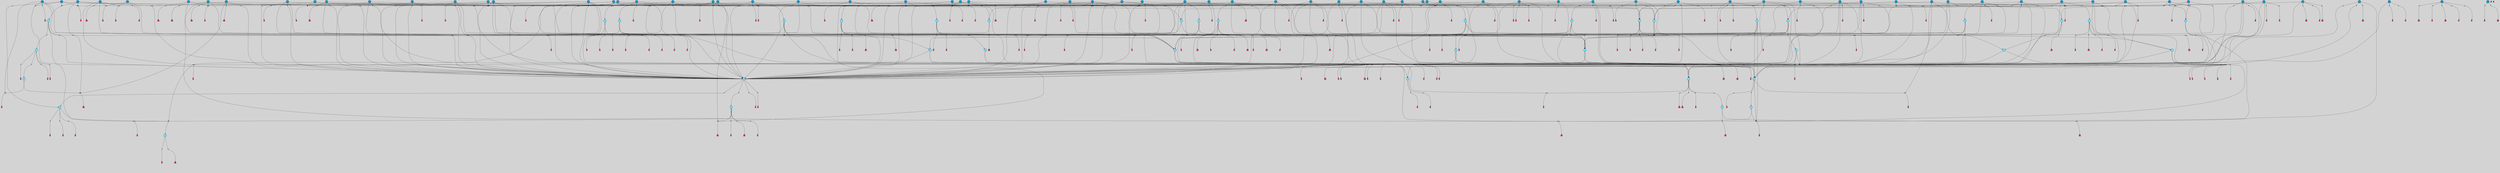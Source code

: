 // File exported with GEGELATI v1.3.1
// On the 2024-04-08 17:27:36
// With the File::TPGGraphDotExporter
digraph{
	graph[pad = "0.212, 0.055" bgcolor = lightgray]
	node[shape=circle style = filled label = ""]
		T4 [fillcolor="#66ddff"]
		T7 [fillcolor="#66ddff"]
		T9 [fillcolor="#66ddff"]
		T24 [fillcolor="#66ddff"]
		T82 [fillcolor="#66ddff"]
		T111 [fillcolor="#66ddff"]
		T129 [fillcolor="#66ddff"]
		T164 [fillcolor="#66ddff"]
		T324 [fillcolor="#66ddff"]
		T325 [fillcolor="#66ddff"]
		T326 [fillcolor="#66ddff"]
		T327 [fillcolor="#66ddff"]
		T586 [fillcolor="#66ddff"]
		T635 [fillcolor="#66ddff"]
		T637 [fillcolor="#66ddff"]
		T687 [fillcolor="#1199bb"]
		T699 [fillcolor="#66ddff"]
		T700 [fillcolor="#66ddff"]
		T701 [fillcolor="#66ddff"]
		T776 [fillcolor="#66ddff"]
		T777 [fillcolor="#66ddff"]
		T778 [fillcolor="#66ddff"]
		T779 [fillcolor="#66ddff"]
		T846 [fillcolor="#66ddff"]
		T860 [fillcolor="#66ddff"]
		T865 [fillcolor="#66ddff"]
		T866 [fillcolor="#66ddff"]
		T942 [fillcolor="#66ddff"]
		T976 [fillcolor="#66ddff"]
		T1081 [fillcolor="#66ddff"]
		T1082 [fillcolor="#66ddff"]
		T1092 [fillcolor="#66ddff"]
		T1153 [fillcolor="#66ddff"]
		T1155 [fillcolor="#66ddff"]
		T1156 [fillcolor="#66ddff"]
		T1157 [fillcolor="#1199bb"]
		T1158 [fillcolor="#66ddff"]
		T1166 [fillcolor="#66ddff"]
		T1173 [fillcolor="#66ddff"]
		T1205 [fillcolor="#1199bb"]
		T1212 [fillcolor="#66ddff"]
		T1224 [fillcolor="#1199bb"]
		T1225 [fillcolor="#1199bb"]
		T1226 [fillcolor="#1199bb"]
		T1227 [fillcolor="#1199bb"]
		T1228 [fillcolor="#1199bb"]
		T1229 [fillcolor="#66ddff"]
		T1230 [fillcolor="#1199bb"]
		T1231 [fillcolor="#1199bb"]
		T1232 [fillcolor="#1199bb"]
		T1233 [fillcolor="#1199bb"]
		T1234 [fillcolor="#1199bb"]
		T1235 [fillcolor="#1199bb"]
		T1236 [fillcolor="#1199bb"]
		T1237 [fillcolor="#1199bb"]
		T1238 [fillcolor="#1199bb"]
		T1239 [fillcolor="#1199bb"]
		T1240 [fillcolor="#1199bb"]
		T1241 [fillcolor="#1199bb"]
		T1242 [fillcolor="#1199bb"]
		T1243 [fillcolor="#1199bb"]
		T1244 [fillcolor="#1199bb"]
		T1245 [fillcolor="#1199bb"]
		T1246 [fillcolor="#1199bb"]
		T1247 [fillcolor="#1199bb"]
		T1248 [fillcolor="#1199bb"]
		T1249 [fillcolor="#1199bb"]
		T1250 [fillcolor="#1199bb"]
		T1251 [fillcolor="#1199bb"]
		T1252 [fillcolor="#1199bb"]
		T1253 [fillcolor="#1199bb"]
		T1254 [fillcolor="#1199bb"]
		T1255 [fillcolor="#1199bb"]
		T1256 [fillcolor="#1199bb"]
		T1257 [fillcolor="#1199bb"]
		T1258 [fillcolor="#1199bb"]
		T1259 [fillcolor="#1199bb"]
		T1260 [fillcolor="#1199bb"]
		T1261 [fillcolor="#1199bb"]
		T1262 [fillcolor="#1199bb"]
		T1263 [fillcolor="#1199bb"]
		T1264 [fillcolor="#1199bb"]
		T1265 [fillcolor="#1199bb"]
		T1266 [fillcolor="#1199bb"]
		T1267 [fillcolor="#1199bb"]
		T1268 [fillcolor="#1199bb"]
		T1269 [fillcolor="#1199bb"]
		T1270 [fillcolor="#1199bb"]
		T1271 [fillcolor="#1199bb"]
		T1272 [fillcolor="#1199bb"]
		T1273 [fillcolor="#1199bb"]
		T1274 [fillcolor="#1199bb"]
		T1275 [fillcolor="#1199bb"]
		T1276 [fillcolor="#1199bb"]
		T1277 [fillcolor="#1199bb"]
		T1278 [fillcolor="#1199bb"]
		T1279 [fillcolor="#1199bb"]
		T1280 [fillcolor="#1199bb"]
		T1281 [fillcolor="#1199bb"]
		T1282 [fillcolor="#1199bb"]
		T1283 [fillcolor="#1199bb"]
		T1284 [fillcolor="#1199bb"]
		T1285 [fillcolor="#1199bb"]
		T1286 [fillcolor="#1199bb"]
		T1287 [fillcolor="#1199bb"]
		T1288 [fillcolor="#1199bb"]
		T1289 [fillcolor="#1199bb"]
		T1290 [fillcolor="#1199bb"]
		T1291 [fillcolor="#1199bb"]
		T1292 [fillcolor="#1199bb"]
		T1293 [fillcolor="#1199bb"]
		T1294 [fillcolor="#1199bb"]
		T1295 [fillcolor="#1199bb"]
		T1296 [fillcolor="#1199bb"]
		P19138 [fillcolor="#cccccc" shape=point] //7|
		I19138 [shape=box style=invis label="0|2&2|4#2|6&#92;n5|3&0|6#0|1&#92;n4|7&2|6#0|5&#92;n7|6&0|7#0|5&#92;n10|7&2|2#1|1&#92;n"]
		P19138 -> I19138[style=invis]
		A12197 [fillcolor="#ff3366" shape=box margin=0.03 width=0 height=0 label="4"]
		T4 -> P19138 -> A12197
		P19139 [fillcolor="#cccccc" shape=point] //0|
		I19139 [shape=box style=invis label="2|5&0|1#0|6&#92;n6|1&2|2#2|7&#92;n8|0&0|3#1|4&#92;n4|3&2|5#2|4&#92;n8|1&2|4#0|0&#92;n6|6&0|1#2|6&#92;n11|7&2|4#2|5&#92;n6|2&2|4#0|2&#92;n8|5&2|4#2|4&#92;n2|1&2|1#2|2&#92;n2|7&2|5#2|6&#92;n9|7&0|5#0|4&#92;n1|2&0|5#2|6&#92;n4|2&2|3#2|7&#92;n3|3&2|1#0|2&#92;n"]
		P19139 -> I19139[style=invis]
		A12198 [fillcolor="#ff3366" shape=box margin=0.03 width=0 height=0 label="5"]
		T4 -> P19139 -> A12198
		P19140 [fillcolor="#cccccc" shape=point] //-3|
		I19140 [shape=box style=invis label="1|6&2|7#0|7&#92;n10|2&0|7#1|3&#92;n9|6&2|7#2|2&#92;n5|3&0|7#0|7&#92;n1|6&2|3#0|0&#92;n2|3&2|3#2|2&#92;n5|1&2|6#0|6&#92;n"]
		P19140 -> I19140[style=invis]
		A12199 [fillcolor="#ff3366" shape=box margin=0.03 width=0 height=0 label="7"]
		T7 -> P19140 -> A12199
		P19141 [fillcolor="#cccccc" shape=point] //5|
		I19141 [shape=box style=invis label="0|5&2|3#0|1&#92;n0|6&2|1#2|4&#92;n6|2&2|6#0|7&#92;n7|4&0|3#0|1&#92;n5|4&0|7#1|6&#92;n9|1&0|5#2|2&#92;n6|3&2|3#1|7&#92;n11|7&2|4#1|6&#92;n2|5&0|1#0|0&#92;n4|7&0|0#0|2&#92;n6|2&0|6#0|0&#92;n2|1&2|6#2|4&#92;n10|0&2|0#1|0&#92;n6|6&2|4#0|6&#92;n"]
		P19141 -> I19141[style=invis]
		A12200 [fillcolor="#ff3366" shape=box margin=0.03 width=0 height=0 label="8"]
		T7 -> P19141 -> A12200
		P19142 [fillcolor="#cccccc" shape=point] //-6|
		I19142 [shape=box style=invis label="11|1&0|7#2|0&#92;n10|4&0|1#1|0&#92;n4|3&2|4#2|1&#92;n0|5&2|0#0|0&#92;n6|1&0|0#0|3&#92;n8|2&2|0#0|4&#92;n11|4&2|0#1|6&#92;n7|0&2|6#2|3&#92;n5|3&2|6#2|0&#92;n2|0&2|0#0|4&#92;n"]
		P19142 -> I19142[style=invis]
		A12201 [fillcolor="#ff3366" shape=box margin=0.03 width=0 height=0 label="9"]
		T9 -> P19142 -> A12201
		P19143 [fillcolor="#cccccc" shape=point] //2|
		I19143 [shape=box style=invis label="6|3&2|7#1|4&#92;n8|6&0|0#2|5&#92;n2|1&0|2#0|3&#92;n8|7&0|6#0|4&#92;n2|1&2|0#0|1&#92;n0|0&2|2#2|3&#92;n6|6&0|7#2|1&#92;n6|1&0|7#2|6&#92;n5|4&2|7#0|4&#92;n0|3&0|4#2|0&#92;n11|0&2|0#2|5&#92;n4|5&2|5#2|4&#92;n5|7&0|6#0|4&#92;n9|7&2|5#0|3&#92;n5|4&2|1#0|3&#92;n5|3&0|1#1|7&#92;n0|4&0|3#2|5&#92;n"]
		P19143 -> I19143[style=invis]
		A12202 [fillcolor="#ff3366" shape=box margin=0.03 width=0 height=0 label="10"]
		T9 -> P19143 -> A12202
		P19144 [fillcolor="#cccccc" shape=point] //-3|
		I19144 [shape=box style=invis label="8|1&2|3#0|5&#92;n0|6&0|5#0|5&#92;n3|7&2|1#0|6&#92;n3|5&0|1#0|0&#92;n9|5&2|0#0|4&#92;n3|5&0|2#0|3&#92;n10|6&2|4#1|0&#92;n9|4&2|7#2|6&#92;n1|7&2|5#2|2&#92;n"]
		P19144 -> I19144[style=invis]
		A12203 [fillcolor="#ff3366" shape=box margin=0.03 width=0 height=0 label="5"]
		T4 -> P19144 -> A12203
		P19145 [fillcolor="#cccccc" shape=point] //1|
		I19145 [shape=box style=invis label="5|1&0|6#2|7&#92;n2|4&0|4#2|2&#92;n0|6&0|5#0|4&#92;n10|6&2|5#1|6&#92;n9|3&0|1#1|7&#92;n10|3&2|2#1|0&#92;n5|0&0|0#2|1&#92;n11|3&2|3#1|5&#92;n10|3&0|1#1|0&#92;n2|4&0|1#0|1&#92;n0|2&0|3#2|4&#92;n9|2&2|1#2|5&#92;n11|7&2|6#2|6&#92;n"]
		P19145 -> I19145[style=invis]
		T24 -> P19145 -> T7
		P19146 [fillcolor="#cccccc" shape=point] //5|
		I19146 [shape=box style=invis label="3|0&2|0#0|1&#92;n3|0&0|7#0|1&#92;n5|3&0|2#2|6&#92;n4|4&2|4#2|6&#92;n11|2&0|7#1|6&#92;n2|7&2|2#2|5&#92;n9|3&2|6#2|7&#92;n7|7&0|0#0|4&#92;n6|1&2|4#2|3&#92;n5|4&2|0#1|6&#92;n1|3&0|7#0|4&#92;n"]
		P19146 -> I19146[style=invis]
		A12204 [fillcolor="#ff3366" shape=box margin=0.03 width=0 height=0 label="7"]
		T24 -> P19146 -> A12204
		P19147 [fillcolor="#cccccc" shape=point] //-2|
		I19147 [shape=box style=invis label="4|1&0|4#0|3&#92;n4|2&0|5#2|0&#92;n5|5&2|6#0|5&#92;n1|4&0|1#0|2&#92;n6|3&2|7#1|5&#92;n0|4&2|0#0|3&#92;n8|5&2|5#1|2&#92;n10|7&2|7#1|1&#92;n3|4&0|0#2|1&#92;n3|6&2|5#2|5&#92;n8|3&0|1#0|7&#92;n10|0&2|7#1|3&#92;n4|1&2|4#0|1&#92;n9|3&2|0#0|4&#92;n3|6&2|0#0|4&#92;n1|2&0|6#2|1&#92;n4|0&2|1#2|2&#92;n"]
		P19147 -> I19147[style=invis]
		A12205 [fillcolor="#ff3366" shape=box margin=0.03 width=0 height=0 label="14"]
		T24 -> P19147 -> A12205
		P19148 [fillcolor="#cccccc" shape=point] //6|
		I19148 [shape=box style=invis label="7|0&2|5#1|2&#92;n10|6&2|1#1|3&#92;n7|5&0|2#0|7&#92;n10|7&0|1#1|5&#92;n4|6&2|5#0|5&#92;n4|4&0|7#2|7&#92;n"]
		P19148 -> I19148[style=invis]
		A12206 [fillcolor="#ff3366" shape=box margin=0.03 width=0 height=0 label="7"]
		T82 -> P19148 -> A12206
		P19149 [fillcolor="#cccccc" shape=point] //6|
		I19149 [shape=box style=invis label="0|5&2|3#0|1&#92;n0|6&2|1#2|4&#92;n9|1&0|5#2|2&#92;n7|4&0|3#0|1&#92;n5|4&0|7#1|6&#92;n2|5&0|1#0|0&#92;n6|3&2|3#1|7&#92;n11|7&2|4#1|6&#92;n6|2&2|6#0|1&#92;n4|7&0|0#0|2&#92;n6|2&0|6#0|0&#92;n9|1&2|6#2|4&#92;n10|0&2|0#1|0&#92;n6|6&2|4#0|6&#92;n"]
		P19149 -> I19149[style=invis]
		A12207 [fillcolor="#ff3366" shape=box margin=0.03 width=0 height=0 label="8"]
		T82 -> P19149 -> A12207
		T82 -> P19142
		P19150 [fillcolor="#cccccc" shape=point] //-5|
		I19150 [shape=box style=invis label="0|0&2|3#0|2&#92;n10|5&0|6#1|3&#92;n7|3&0|6#2|3&#92;n3|4&0|6#0|6&#92;n10|5&0|2#1|1&#92;n5|0&0|1#0|3&#92;n6|6&2|5#1|5&#92;n7|4&0|2#1|7&#92;n5|7&0|1#2|5&#92;n1|5&0|0#0|3&#92;n7|5&2|1#2|6&#92;n9|0&0|2#0|0&#92;n4|0&2|4#0|0&#92;n4|6&0|0#2|3&#92;n3|1&0|6#2|5&#92;n7|7&2|1#2|3&#92;n9|4&2|2#0|6&#92;n"]
		P19150 -> I19150[style=invis]
		T111 -> P19150 -> T9
		P19151 [fillcolor="#cccccc" shape=point] //7|
		I19151 [shape=box style=invis label="7|4&2|1#2|0&#92;n4|1&2|4#2|3&#92;n5|0&2|0#2|2&#92;n6|1&2|4#2|6&#92;n"]
		P19151 -> I19151[style=invis]
		A12208 [fillcolor="#ff3366" shape=box margin=0.03 width=0 height=0 label="9"]
		T111 -> P19151 -> A12208
		P19152 [fillcolor="#cccccc" shape=point] //2|
		I19152 [shape=box style=invis label="3|0&2|0#0|1&#92;n11|2&0|7#1|6&#92;n8|7&2|4#0|5&#92;n5|3&0|2#2|6&#92;n4|4&2|4#2|6&#92;n3|0&0|7#0|1&#92;n2|7&2|2#2|5&#92;n9|3&2|6#2|7&#92;n7|7&0|0#0|4&#92;n6|1&2|4#1|3&#92;n5|4&2|0#1|6&#92;n1|3&0|7#0|4&#92;n"]
		P19152 -> I19152[style=invis]
		A12209 [fillcolor="#ff3366" shape=box margin=0.03 width=0 height=0 label="7"]
		T111 -> P19152 -> A12209
		T111 -> P19142
		P19153 [fillcolor="#cccccc" shape=point] //8|
		I19153 [shape=box style=invis label="9|0&0|1#2|0&#92;n10|1&2|5#1|4&#92;n8|2&2|6#0|4&#92;n2|4&2|5#2|3&#92;n4|2&2|2#0|2&#92;n7|5&0|2#0|0&#92;n8|2&2|1#1|3&#92;n8|7&0|7#2|1&#92;n1|1&0|0#0|7&#92;n5|6&2|5#1|0&#92;n6|6&2|5#0|0&#92;n11|4&0|3#2|6&#92;n4|2&2|4#0|7&#92;n5|6&0|1#2|0&#92;n11|3&0|2#0|7&#92;n"]
		P19153 -> I19153[style=invis]
		A12210 [fillcolor="#ff3366" shape=box margin=0.03 width=0 height=0 label="6"]
		T129 -> P19153 -> A12210
		T129 -> P19146
		P19154 [fillcolor="#cccccc" shape=point] //10|
		I19154 [shape=box style=invis label="4|5&2|7#2|1&#92;n1|7&2|3#0|6&#92;n3|5&2|2#0|3&#92;n10|3&0|7#1|4&#92;n7|1&0|4#2|6&#92;n10|2&0|3#1|7&#92;n9|5&2|0#0|4&#92;n4|0&0|3#2|7&#92;n11|4&2|6#1|2&#92;n5|4&2|7#0|2&#92;n2|6&2|4#0|0&#92;n6|5&0|7#2|1&#92;n5|3&2|3#1|6&#92;n10|7&2|0#1|2&#92;n"]
		P19154 -> I19154[style=invis]
		A12211 [fillcolor="#ff3366" shape=box margin=0.03 width=0 height=0 label="5"]
		T129 -> P19154 -> A12211
		P19155 [fillcolor="#cccccc" shape=point] //5|
		I19155 [shape=box style=invis label="9|4&2|3#1|3&#92;n0|4&2|4#0|5&#92;n6|1&2|6#2|5&#92;n4|0&0|5#2|0&#92;n"]
		P19155 -> I19155[style=invis]
		A12212 [fillcolor="#ff3366" shape=box margin=0.03 width=0 height=0 label="7"]
		T129 -> P19155 -> A12212
		P19156 [fillcolor="#cccccc" shape=point] //6|
		I19156 [shape=box style=invis label="9|4&2|7#0|6&#92;n8|4&0|1#1|0&#92;n1|3&0|0#2|1&#92;n2|4&0|6#2|2&#92;n5|1&2|5#0|7&#92;n3|0&0|3#2|6&#92;n2|2&2|6#0|2&#92;n8|4&0|4#2|2&#92;n5|1&2|4#0|3&#92;n9|4&0|6#0|6&#92;n5|0&2|2#1|5&#92;n11|7&0|0#1|1&#92;n0|4&0|3#0|3&#92;n7|7&2|4#2|5&#92;n1|5&0|1#2|1&#92;n"]
		P19156 -> I19156[style=invis]
		A12213 [fillcolor="#ff3366" shape=box margin=0.03 width=0 height=0 label="1"]
		T129 -> P19156 -> A12213
		T164 -> P19139
		P19157 [fillcolor="#cccccc" shape=point] //-1|
		I19157 [shape=box style=invis label="6|4&0|4#2|4&#92;n4|5&2|5#2|4&#92;n9|7&2|5#0|3&#92;n3|7&2|6#0|6&#92;n8|7&0|6#0|4&#92;n2|1&2|0#0|1&#92;n8|6&0|0#2|5&#92;n2|1&0|2#0|3&#92;n6|1&0|7#2|6&#92;n6|3&0|1#1|6&#92;n5|4&2|7#0|4&#92;n0|7&0|4#2|0&#92;n11|0&2|0#2|5&#92;n3|7&2|0#2|7&#92;n8|3&2|7#1|4&#92;n5|7&0|6#0|4&#92;n0|0&2|3#2|3&#92;n5|4&2|1#0|3&#92;n0|4&0|3#2|5&#92;n"]
		P19157 -> I19157[style=invis]
		A12214 [fillcolor="#ff3366" shape=box margin=0.03 width=0 height=0 label="10"]
		T164 -> P19157 -> A12214
		P19158 [fillcolor="#cccccc" shape=point] //-7|
		I19158 [shape=box style=invis label="6|1&0|2#0|3&#92;n1|2&0|1#2|0&#92;n10|3&2|2#1|1&#92;n0|1&0|2#0|7&#92;n4|6&2|7#2|4&#92;n6|0&2|7#0|6&#92;n"]
		P19158 -> I19158[style=invis]
		A12215 [fillcolor="#ff3366" shape=box margin=0.03 width=0 height=0 label="7"]
		T164 -> P19158 -> A12215
		P19159 [fillcolor="#cccccc" shape=point] //-6|
		I19159 [shape=box style=invis label="11|7&0|1#0|6&#92;n3|5&0|1#0|3&#92;n1|5&0|5#0|6&#92;n1|7&2|5#2|2&#92;n0|0&0|2#2|2&#92;n4|4&0|1#0|5&#92;n6|4&2|2#0|2&#92;n0|6&2|5#0|5&#92;n0|3&2|2#2|6&#92;n"]
		P19159 -> I19159[style=invis]
		A12216 [fillcolor="#ff3366" shape=box margin=0.03 width=0 height=0 label="5"]
		T164 -> P19159 -> A12216
		P19160 [fillcolor="#cccccc" shape=point] //4|
		I19160 [shape=box style=invis label="4|3&0|6#0|3&#92;n5|7&2|3#2|2&#92;n5|6&0|7#1|2&#92;n1|4&2|6#0|3&#92;n8|4&2|1#2|5&#92;n9|5&2|4#1|4&#92;n2|4&0|5#0|7&#92;n10|0&0|6#1|3&#92;n3|0&0|6#0|2&#92;n2|7&2|7#2|6&#92;n5|2&0|5#1|5&#92;n10|4&2|5#1|7&#92;n4|0&0|4#2|4&#92;n11|1&0|4#2|6&#92;n10|6&2|0#1|4&#92;n9|7&0|3#1|4&#92;n4|5&2|7#0|6&#92;n11|5&2|6#2|3&#92;n0|3&0|5#0|1&#92;n"]
		P19160 -> I19160[style=invis]
		A12217 [fillcolor="#ff3366" shape=box margin=0.03 width=0 height=0 label="13"]
		T164 -> P19160 -> A12217
		P19161 [fillcolor="#cccccc" shape=point] //-9|
		I19161 [shape=box style=invis label="2|0&2|0#2|1&#92;n4|4&2|4#2|6&#92;n9|1&0|3#1|7&#92;n5|3&0|2#2|6&#92;n2|7&2|2#2|5&#92;n5|4&2|0#1|6&#92;n3|0&0|7#0|1&#92;n1|3&0|7#0|4&#92;n11|6&2|2#0|7&#92;n7|7&0|0#0|4&#92;n11|0&0|7#1|6&#92;n9|3&2|6#2|7&#92;n"]
		P19161 -> I19161[style=invis]
		A12218 [fillcolor="#ff3366" shape=box margin=0.03 width=0 height=0 label="7"]
		T326 -> P19161 -> A12218
		P19162 [fillcolor="#cccccc" shape=point] //-4|
		I19162 [shape=box style=invis label="4|1&0|4#2|6&#92;n1|2&2|2#2|0&#92;n1|2&2|0#0|6&#92;n8|4&2|3#2|5&#92;n5|5&2|1#1|0&#92;n"]
		P19162 -> I19162[style=invis]
		A12219 [fillcolor="#ff3366" shape=box margin=0.03 width=0 height=0 label="12"]
		T325 -> P19162 -> A12219
		P19163 [fillcolor="#cccccc" shape=point] //6|
		I19163 [shape=box style=invis label="3|0&2|7#2|2&#92;n3|2&0|4#2|5&#92;n5|1&0|2#1|0&#92;n8|7&0|1#2|0&#92;n8|5&0|3#0|6&#92;n0|2&0|2#2|3&#92;n1|5&2|5#0|5&#92;n5|6&0|6#0|7&#92;n6|7&0|0#2|6&#92;n1|2&2|3#0|0&#92;n7|7&2|3#0|4&#92;n0|7&2|7#0|6&#92;n1|0&2|2#2|7&#92;n4|4&0|1#0|0&#92;n"]
		P19163 -> I19163[style=invis]
		A12220 [fillcolor="#ff3366" shape=box margin=0.03 width=0 height=0 label="11"]
		T325 -> P19163 -> A12220
		P19164 [fillcolor="#cccccc" shape=point] //2|
		I19164 [shape=box style=invis label="4|1&0|4#2|6&#92;n5|5&2|1#1|0&#92;n1|0&2|0#0|6&#92;n8|4&2|3#2|5&#92;n"]
		P19164 -> I19164[style=invis]
		T326 -> P19164 -> T325
		P19165 [fillcolor="#cccccc" shape=point] //8|
		I19165 [shape=box style=invis label="9|7&0|5#2|5&#92;n3|3&2|3#0|2&#92;n9|5&2|2#1|0&#92;n2|3&0|6#0|3&#92;n4|4&2|5#2|7&#92;n11|3&2|0#1|5&#92;n6|6&2|1#2|2&#92;n4|6&0|1#2|2&#92;n2|5&2|7#2|2&#92;n7|7&2|2#2|3&#92;n6|5&0|3#2|6&#92;n6|7&0|6#0|2&#92;n"]
		P19165 -> I19165[style=invis]
		A12221 [fillcolor="#ff3366" shape=box margin=0.03 width=0 height=0 label="14"]
		T326 -> P19165 -> A12221
		P19166 [fillcolor="#cccccc" shape=point] //4|
		I19166 [shape=box style=invis label="4|3&0|6#0|3&#92;n5|7&2|3#2|2&#92;n5|6&0|7#1|2&#92;n1|4&2|6#0|3&#92;n8|4&2|1#2|5&#92;n9|5&2|4#1|4&#92;n2|4&0|5#0|7&#92;n10|0&0|6#1|3&#92;n3|0&0|6#0|2&#92;n2|7&2|7#2|6&#92;n5|2&0|5#1|5&#92;n10|4&2|5#1|7&#92;n4|0&0|4#2|4&#92;n11|1&0|4#2|6&#92;n10|6&2|0#1|4&#92;n9|7&0|3#1|4&#92;n4|5&2|7#0|6&#92;n11|5&2|6#2|3&#92;n0|3&0|5#0|1&#92;n"]
		P19166 -> I19166[style=invis]
		A12222 [fillcolor="#ff3366" shape=box margin=0.03 width=0 height=0 label="13"]
		T326 -> P19166 -> A12222
		P19167 [fillcolor="#cccccc" shape=point] //-3|
		I19167 [shape=box style=invis label="4|5&0|0#0|0&#92;n4|7&0|0#0|2&#92;n0|6&2|1#2|4&#92;n9|1&0|5#2|2&#92;n10|0&2|0#1|0&#92;n6|6&2|4#0|6&#92;n2|5&0|1#0|0&#92;n6|3&2|3#1|7&#92;n11|7&2|4#1|6&#92;n6|2&2|6#0|1&#92;n6|2&0|0#0|0&#92;n9|1&2|6#2|4&#92;n10|4&0|3#1|1&#92;n5|4&2|7#1|6&#92;n"]
		P19167 -> I19167[style=invis]
		T327 -> P19167 -> T326
		P19168 [fillcolor="#cccccc" shape=point] //5|
		I19168 [shape=box style=invis label="0|5&2|3#0|1&#92;n0|6&2|1#2|4&#92;n6|2&2|6#0|7&#92;n7|4&0|3#0|1&#92;n5|4&0|7#1|6&#92;n9|1&0|5#2|2&#92;n6|3&2|3#1|7&#92;n11|7&2|4#1|6&#92;n2|5&0|1#0|0&#92;n4|7&0|0#0|2&#92;n6|2&0|6#0|0&#92;n2|1&2|6#2|4&#92;n10|0&2|0#1|0&#92;n6|6&2|4#0|6&#92;n"]
		P19168 -> I19168[style=invis]
		A12223 [fillcolor="#ff3366" shape=box margin=0.03 width=0 height=0 label="8"]
		T324 -> P19168 -> A12223
		P19169 [fillcolor="#cccccc" shape=point] //-3|
		I19169 [shape=box style=invis label="1|6&2|7#0|7&#92;n10|2&0|7#1|3&#92;n9|6&2|7#2|2&#92;n5|3&0|7#0|7&#92;n1|6&2|3#0|0&#92;n2|3&2|3#2|2&#92;n5|1&2|6#0|6&#92;n"]
		P19169 -> I19169[style=invis]
		A12224 [fillcolor="#ff3366" shape=box margin=0.03 width=0 height=0 label="7"]
		T324 -> P19169 -> A12224
		P19170 [fillcolor="#cccccc" shape=point] //1|
		I19170 [shape=box style=invis label="0|4&0|1#0|1&#92;n10|5&2|5#1|6&#92;n7|7&2|5#2|2&#92;n9|5&0|7#2|7&#92;n8|4&0|3#2|7&#92;n11|0&2|3#0|5&#92;n7|0&0|0#0|1&#92;n4|2&0|4#0|5&#92;n5|1&0|6#2|7&#92;n11|3&0|7#1|3&#92;n"]
		P19170 -> I19170[style=invis]
		T327 -> P19170 -> T324
		P19171 [fillcolor="#cccccc" shape=point] //-8|
		I19171 [shape=box style=invis label="7|5&0|4#2|4&#92;n"]
		P19171 -> I19171[style=invis]
		A12225 [fillcolor="#ff3366" shape=box margin=0.03 width=0 height=0 label="3"]
		T326 -> P19171 -> A12225
		P19172 [fillcolor="#cccccc" shape=point] //4|
		I19172 [shape=box style=invis label="4|3&0|6#0|3&#92;n5|7&2|3#2|2&#92;n5|6&0|7#1|2&#92;n1|4&2|6#0|3&#92;n8|4&2|1#2|5&#92;n9|5&2|4#1|4&#92;n2|4&0|5#0|7&#92;n10|0&0|6#1|3&#92;n3|0&0|6#0|2&#92;n2|7&2|7#2|6&#92;n5|2&0|5#1|5&#92;n10|4&2|5#1|7&#92;n4|0&0|4#2|4&#92;n11|1&0|4#2|6&#92;n10|6&2|0#1|4&#92;n9|7&0|3#1|4&#92;n4|5&2|7#0|6&#92;n11|5&2|6#2|3&#92;n0|3&0|5#0|1&#92;n"]
		P19172 -> I19172[style=invis]
		A12226 [fillcolor="#ff3366" shape=box margin=0.03 width=0 height=0 label="13"]
		T327 -> P19172 -> A12226
		P19173 [fillcolor="#cccccc" shape=point] //-9|
		I19173 [shape=box style=invis label="5|5&0|5#0|6&#92;n0|5&2|3#0|1&#92;n8|5&0|3#1|6&#92;n6|2&0|6#0|0&#92;n4|7&0|0#0|5&#92;n10|0&2|0#1|0&#92;n11|2&0|4#1|6&#92;n9|1&0|5#2|2&#92;n6|3&2|3#1|7&#92;n5|7&0|7#1|6&#92;n0|6&2|1#2|4&#92;n2|1&2|6#2|4&#92;n7|4&0|3#0|1&#92;n6|6&2|4#0|6&#92;n"]
		P19173 -> I19173[style=invis]
		A12227 [fillcolor="#ff3366" shape=box margin=0.03 width=0 height=0 label="8"]
		T586 -> P19173 -> A12227
		T586 -> P19148
		P19174 [fillcolor="#cccccc" shape=point] //3|
		I19174 [shape=box style=invis label="9|0&0|1#2|2&#92;n8|6&0|0#1|0&#92;n8|2&0|2#2|4&#92;n3|5&0|1#0|5&#92;n0|0&0|6#2|7&#92;n"]
		P19174 -> I19174[style=invis]
		A12228 [fillcolor="#ff3366" shape=box margin=0.03 width=0 height=0 label="3"]
		T586 -> P19174 -> A12228
		P19175 [fillcolor="#cccccc" shape=point] //-6|
		I19175 [shape=box style=invis label="6|1&2|7#0|1&#92;n10|4&0|0#1|1&#92;n11|0&2|4#0|6&#92;n7|7&2|2#2|2&#92;n2|0&2|5#0|0&#92;n9|2&2|1#2|7&#92;n7|2&2|0#1|5&#92;n0|2&2|7#2|5&#92;n7|2&2|4#2|5&#92;n1|1&2|7#0|6&#92;n3|4&2|2#0|3&#92;n7|4&2|0#2|1&#92;n"]
		P19175 -> I19175[style=invis]
		T586 -> P19175 -> T111
		P19176 [fillcolor="#cccccc" shape=point] //-2|
		I19176 [shape=box style=invis label="0|3&2|7#2|5&#92;n10|0&2|3#1|4&#92;n2|0&2|5#0|6&#92;n7|7&2|2#2|1&#92;n0|2&2|3#0|4&#92;n10|2&2|4#1|5&#92;n9|2&2|1#2|6&#92;n3|4&2|6#2|1&#92;n5|1&2|3#2|4&#92;n4|2&2|5#2|7&#92;n7|4&0|4#1|1&#92;n5|6&2|7#1|0&#92;n1|0&0|6#0|0&#92;n"]
		P19176 -> I19176[style=invis]
		T586 -> P19176 -> T111
		P19177 [fillcolor="#cccccc" shape=point] //4|
		I19177 [shape=box style=invis label="4|3&0|6#0|3&#92;n5|7&2|3#2|2&#92;n5|6&0|7#1|2&#92;n1|4&2|6#0|3&#92;n8|4&2|1#2|5&#92;n9|5&2|4#1|4&#92;n2|4&0|5#0|7&#92;n10|0&0|6#1|3&#92;n3|0&0|6#0|2&#92;n2|7&2|7#2|6&#92;n5|2&0|5#1|5&#92;n10|4&2|5#1|7&#92;n4|0&0|4#2|4&#92;n11|1&0|4#2|6&#92;n10|6&2|0#1|4&#92;n9|7&0|3#1|4&#92;n4|5&2|7#0|6&#92;n11|5&2|6#2|3&#92;n0|3&0|5#0|1&#92;n"]
		P19177 -> I19177[style=invis]
		A12229 [fillcolor="#ff3366" shape=box margin=0.03 width=0 height=0 label="13"]
		T635 -> P19177 -> A12229
		P19178 [fillcolor="#cccccc" shape=point] //-6|
		I19178 [shape=box style=invis label="11|7&0|1#0|6&#92;n3|5&0|1#0|3&#92;n1|5&0|5#0|6&#92;n1|7&2|5#2|2&#92;n0|0&0|2#2|2&#92;n4|4&0|1#0|5&#92;n6|4&2|2#0|2&#92;n0|6&2|5#0|5&#92;n0|3&2|2#2|6&#92;n"]
		P19178 -> I19178[style=invis]
		A12230 [fillcolor="#ff3366" shape=box margin=0.03 width=0 height=0 label="5"]
		T635 -> P19178 -> A12230
		P19179 [fillcolor="#cccccc" shape=point] //-6|
		I19179 [shape=box style=invis label="11|1&0|7#2|0&#92;n10|4&0|1#1|0&#92;n4|3&2|4#2|1&#92;n0|5&2|0#0|0&#92;n6|1&0|0#0|3&#92;n8|2&2|0#0|4&#92;n11|4&2|0#1|6&#92;n7|0&2|6#2|3&#92;n5|3&2|6#2|0&#92;n2|0&2|0#0|4&#92;n"]
		P19179 -> I19179[style=invis]
		A12231 [fillcolor="#ff3366" shape=box margin=0.03 width=0 height=0 label="9"]
		T637 -> P19179 -> A12231
		P19180 [fillcolor="#cccccc" shape=point] //0|
		I19180 [shape=box style=invis label="2|5&0|1#0|6&#92;n6|1&2|2#2|7&#92;n8|0&0|3#1|4&#92;n4|3&2|5#2|4&#92;n8|1&2|4#0|0&#92;n6|6&0|1#2|6&#92;n11|7&2|4#2|5&#92;n6|2&2|4#0|2&#92;n8|5&2|4#2|4&#92;n2|1&2|1#2|2&#92;n2|7&2|5#2|6&#92;n9|7&0|5#0|4&#92;n1|2&0|5#2|6&#92;n4|2&2|3#2|7&#92;n3|3&2|1#0|2&#92;n"]
		P19180 -> I19180[style=invis]
		A12232 [fillcolor="#ff3366" shape=box margin=0.03 width=0 height=0 label="5"]
		T635 -> P19180 -> A12232
		P19181 [fillcolor="#cccccc" shape=point] //2|
		I19181 [shape=box style=invis label="6|3&2|7#1|4&#92;n8|6&0|0#2|5&#92;n2|1&0|2#0|3&#92;n8|7&0|6#0|4&#92;n2|1&2|0#0|1&#92;n0|0&2|2#2|3&#92;n6|6&0|7#2|1&#92;n6|1&0|7#2|6&#92;n5|4&2|7#0|4&#92;n0|3&0|4#2|0&#92;n11|0&2|0#2|5&#92;n4|5&2|5#2|4&#92;n5|7&0|6#0|4&#92;n9|7&2|5#0|3&#92;n5|4&2|1#0|3&#92;n5|3&0|1#1|7&#92;n0|4&0|3#2|5&#92;n"]
		P19181 -> I19181[style=invis]
		A12233 [fillcolor="#ff3366" shape=box margin=0.03 width=0 height=0 label="10"]
		T637 -> P19181 -> A12233
		P19182 [fillcolor="#cccccc" shape=point] //-1|
		I19182 [shape=box style=invis label="6|4&0|4#2|4&#92;n4|5&2|5#2|4&#92;n9|7&2|5#0|3&#92;n3|7&2|6#0|6&#92;n8|7&0|6#0|4&#92;n2|1&2|0#0|1&#92;n8|6&0|0#2|5&#92;n2|1&0|2#0|3&#92;n6|1&0|7#2|6&#92;n6|3&0|1#1|6&#92;n5|4&2|7#0|4&#92;n0|7&0|4#2|0&#92;n11|0&2|0#2|5&#92;n3|7&2|0#2|7&#92;n8|3&2|7#1|4&#92;n5|7&0|6#0|4&#92;n0|0&2|3#2|3&#92;n5|4&2|1#0|3&#92;n0|4&0|3#2|5&#92;n"]
		P19182 -> I19182[style=invis]
		A12234 [fillcolor="#ff3366" shape=box margin=0.03 width=0 height=0 label="10"]
		T635 -> P19182 -> A12234
		P19183 [fillcolor="#cccccc" shape=point] //-7|
		I19183 [shape=box style=invis label="6|1&0|2#0|3&#92;n1|2&0|1#2|0&#92;n10|3&2|2#1|1&#92;n0|1&0|2#0|7&#92;n4|6&2|7#2|4&#92;n6|0&2|7#0|6&#92;n"]
		P19183 -> I19183[style=invis]
		A12235 [fillcolor="#ff3366" shape=box margin=0.03 width=0 height=0 label="7"]
		T635 -> P19183 -> A12235
		P19184 [fillcolor="#cccccc" shape=point] //10|
		I19184 [shape=box style=invis label="9|3&0|1#1|7&#92;n9|0&2|7#2|2&#92;n0|5&0|2#0|3&#92;n10|1&2|2#1|6&#92;n2|5&0|0#0|4&#92;n5|3&0|7#2|0&#92;n5|2&0|0#1|2&#92;n1|0&0|2#2|5&#92;n"]
		P19184 -> I19184[style=invis]
		T687 -> P19184 -> T164
		P19185 [fillcolor="#cccccc" shape=point] //-1|
		I19185 [shape=box style=invis label="9|7&2|6#2|0&#92;n8|3&2|1#0|2&#92;n11|5&0|0#0|6&#92;n9|7&2|7#1|7&#92;n2|0&2|5#2|0&#92;n9|4&2|0#2|1&#92;n3|7&0|4#2|3&#92;n0|2&2|7#2|5&#92;n10|4&0|6#1|1&#92;n1|5&2|7#0|6&#92;n5|2&0|0#1|6&#92;n3|4&2|2#0|3&#92;n"]
		P19185 -> I19185[style=invis]
		T687 -> P19185 -> T111
		P19186 [fillcolor="#cccccc" shape=point] //7|
		I19186 [shape=box style=invis label="0|5&2|3#0|0&#92;n0|6&2|1#2|4&#92;n5|4&0|7#1|6&#92;n9|0&2|7#1|1&#92;n7|4&0|3#0|1&#92;n11|7&2|4#1|6&#92;n8|7&0|4#2|1&#92;n9|1&0|5#2|2&#92;n6|2&2|6#0|7&#92;n8|6&0|2#0|0&#92;n4|7&0|0#0|2&#92;n6|2&0|6#0|0&#92;n10|0&0|0#1|0&#92;n6|6&2|4#0|6&#92;n"]
		P19186 -> I19186[style=invis]
		T687 -> P19186 -> T129
		P19187 [fillcolor="#cccccc" shape=point] //-4|
		I19187 [shape=box style=invis label="0|7&2|5#0|4&#92;n8|5&0|5#2|7&#92;n5|6&0|7#0|4&#92;n7|0&0|5#2|1&#92;n10|6&2|1#1|2&#92;n0|0&2|1#0|6&#92;n8|4&0|5#0|6&#92;n4|2&0|5#2|4&#92;n"]
		P19187 -> I19187[style=invis]
		A12236 [fillcolor="#ff3366" shape=box margin=0.03 width=0 height=0 label="5"]
		T687 -> P19187 -> A12236
		P19188 [fillcolor="#cccccc" shape=point] //7|
		I19188 [shape=box style=invis label="9|2&2|5#2|5&#92;n8|0&0|2#1|6&#92;n11|6&2|2#1|0&#92;n3|3&0|7#0|1&#92;n6|0&2|4#2|3&#92;n3|0&0|0#2|2&#92;n1|4&0|5#0|6&#92;n5|5&0|2#2|6&#92;n2|1&0|0#2|6&#92;n4|4&2|4#2|6&#92;n"]
		P19188 -> I19188[style=invis]
		T687 -> P19188 -> T82
		P19189 [fillcolor="#cccccc" shape=point] //4|
		I19189 [shape=box style=invis label="4|3&0|6#0|3&#92;n5|7&2|3#2|2&#92;n5|6&0|7#1|2&#92;n1|4&2|6#0|3&#92;n8|4&2|1#2|5&#92;n9|5&2|4#1|4&#92;n2|4&0|5#0|7&#92;n10|0&0|6#1|3&#92;n3|0&0|6#0|2&#92;n2|7&2|7#2|6&#92;n5|2&0|5#1|5&#92;n10|4&2|5#1|7&#92;n4|0&0|4#2|4&#92;n11|1&0|4#2|6&#92;n10|6&2|0#1|4&#92;n9|7&0|3#1|4&#92;n4|5&2|7#0|6&#92;n11|5&2|6#2|3&#92;n0|3&0|5#0|1&#92;n"]
		P19189 -> I19189[style=invis]
		A12237 [fillcolor="#ff3366" shape=box margin=0.03 width=0 height=0 label="13"]
		T699 -> P19189 -> A12237
		P19190 [fillcolor="#cccccc" shape=point] //-6|
		I19190 [shape=box style=invis label="11|1&0|7#2|0&#92;n10|4&0|1#1|0&#92;n4|3&2|4#2|1&#92;n0|5&2|0#0|0&#92;n6|1&0|0#0|3&#92;n8|2&2|0#0|4&#92;n11|4&2|0#1|6&#92;n7|0&2|6#2|3&#92;n5|3&2|6#2|0&#92;n2|0&2|0#0|4&#92;n"]
		P19190 -> I19190[style=invis]
		A12238 [fillcolor="#ff3366" shape=box margin=0.03 width=0 height=0 label="9"]
		T700 -> P19190 -> A12238
		P19191 [fillcolor="#cccccc" shape=point] //2|
		I19191 [shape=box style=invis label="3|0&2|0#0|1&#92;n11|2&0|7#1|6&#92;n8|7&2|4#0|5&#92;n5|3&0|2#2|6&#92;n4|4&2|4#2|6&#92;n3|0&0|7#0|1&#92;n2|7&2|2#2|5&#92;n9|3&2|6#2|7&#92;n7|7&0|0#0|4&#92;n6|1&2|4#1|3&#92;n5|4&2|0#1|6&#92;n1|3&0|7#0|4&#92;n"]
		P19191 -> I19191[style=invis]
		A12239 [fillcolor="#ff3366" shape=box margin=0.03 width=0 height=0 label="7"]
		T700 -> P19191 -> A12239
		P19192 [fillcolor="#cccccc" shape=point] //-5|
		I19192 [shape=box style=invis label="0|0&2|3#0|2&#92;n10|5&0|6#1|3&#92;n7|3&0|6#2|3&#92;n3|4&0|6#0|6&#92;n10|5&0|2#1|1&#92;n5|0&0|1#0|3&#92;n6|6&2|5#1|5&#92;n7|4&0|2#1|7&#92;n5|7&0|1#2|5&#92;n1|5&0|0#0|3&#92;n7|5&2|1#2|6&#92;n9|0&0|2#0|0&#92;n4|0&2|4#0|0&#92;n4|6&0|0#2|3&#92;n3|1&0|6#2|5&#92;n7|7&2|1#2|3&#92;n9|4&2|2#0|6&#92;n"]
		P19192 -> I19192[style=invis]
		T700 -> P19192 -> T701
		P19193 [fillcolor="#cccccc" shape=point] //-6|
		I19193 [shape=box style=invis label="11|7&0|1#0|6&#92;n3|5&0|1#0|3&#92;n1|5&0|5#0|6&#92;n1|7&2|5#2|2&#92;n0|0&0|2#2|2&#92;n4|4&0|1#0|5&#92;n6|4&2|2#0|2&#92;n0|6&2|5#0|5&#92;n0|3&2|2#2|6&#92;n"]
		P19193 -> I19193[style=invis]
		A12240 [fillcolor="#ff3366" shape=box margin=0.03 width=0 height=0 label="5"]
		T699 -> P19193 -> A12240
		P19194 [fillcolor="#cccccc" shape=point] //-6|
		I19194 [shape=box style=invis label="11|1&0|7#2|0&#92;n10|4&0|1#1|0&#92;n4|3&2|4#2|1&#92;n0|5&2|0#0|0&#92;n6|1&0|0#0|3&#92;n8|2&2|0#0|4&#92;n11|4&2|0#1|6&#92;n7|0&2|6#2|3&#92;n5|3&2|6#2|0&#92;n2|0&2|0#0|4&#92;n"]
		P19194 -> I19194[style=invis]
		A12241 [fillcolor="#ff3366" shape=box margin=0.03 width=0 height=0 label="9"]
		T701 -> P19194 -> A12241
		P19195 [fillcolor="#cccccc" shape=point] //7|
		I19195 [shape=box style=invis label="7|4&2|1#2|0&#92;n4|1&2|4#2|3&#92;n5|0&2|0#2|2&#92;n6|1&2|4#2|6&#92;n"]
		P19195 -> I19195[style=invis]
		A12242 [fillcolor="#ff3366" shape=box margin=0.03 width=0 height=0 label="9"]
		T700 -> P19195 -> A12242
		P19196 [fillcolor="#cccccc" shape=point] //0|
		I19196 [shape=box style=invis label="2|5&0|1#0|6&#92;n6|1&2|2#2|7&#92;n8|0&0|3#1|4&#92;n4|3&2|5#2|4&#92;n8|1&2|4#0|0&#92;n6|6&0|1#2|6&#92;n11|7&2|4#2|5&#92;n6|2&2|4#0|2&#92;n8|5&2|4#2|4&#92;n2|1&2|1#2|2&#92;n2|7&2|5#2|6&#92;n9|7&0|5#0|4&#92;n1|2&0|5#2|6&#92;n4|2&2|3#2|7&#92;n3|3&2|1#0|2&#92;n"]
		P19196 -> I19196[style=invis]
		A12243 [fillcolor="#ff3366" shape=box margin=0.03 width=0 height=0 label="5"]
		T699 -> P19196 -> A12243
		P19197 [fillcolor="#cccccc" shape=point] //2|
		I19197 [shape=box style=invis label="6|3&2|7#1|4&#92;n8|6&0|0#2|5&#92;n2|1&0|2#0|3&#92;n8|7&0|6#0|4&#92;n2|1&2|0#0|1&#92;n0|0&2|2#2|3&#92;n6|6&0|7#2|1&#92;n6|1&0|7#2|6&#92;n5|4&2|7#0|4&#92;n0|3&0|4#2|0&#92;n11|0&2|0#2|5&#92;n4|5&2|5#2|4&#92;n5|7&0|6#0|4&#92;n9|7&2|5#0|3&#92;n5|4&2|1#0|3&#92;n5|3&0|1#1|7&#92;n0|4&0|3#2|5&#92;n"]
		P19197 -> I19197[style=invis]
		A12244 [fillcolor="#ff3366" shape=box margin=0.03 width=0 height=0 label="10"]
		T701 -> P19197 -> A12244
		P19198 [fillcolor="#cccccc" shape=point] //-1|
		I19198 [shape=box style=invis label="6|4&0|4#2|4&#92;n4|5&2|5#2|4&#92;n9|7&2|5#0|3&#92;n3|7&2|6#0|6&#92;n8|7&0|6#0|4&#92;n2|1&2|0#0|1&#92;n8|6&0|0#2|5&#92;n2|1&0|2#0|3&#92;n6|1&0|7#2|6&#92;n6|3&0|1#1|6&#92;n5|4&2|7#0|4&#92;n0|7&0|4#2|0&#92;n11|0&2|0#2|5&#92;n3|7&2|0#2|7&#92;n8|3&2|7#1|4&#92;n5|7&0|6#0|4&#92;n0|0&2|3#2|3&#92;n5|4&2|1#0|3&#92;n0|4&0|3#2|5&#92;n"]
		P19198 -> I19198[style=invis]
		A12245 [fillcolor="#ff3366" shape=box margin=0.03 width=0 height=0 label="10"]
		T699 -> P19198 -> A12245
		P19199 [fillcolor="#cccccc" shape=point] //-7|
		I19199 [shape=box style=invis label="6|1&0|2#0|3&#92;n1|2&0|1#2|0&#92;n10|3&2|2#1|1&#92;n0|1&0|2#0|7&#92;n4|6&2|7#2|4&#92;n6|0&2|7#0|6&#92;n"]
		P19199 -> I19199[style=invis]
		A12246 [fillcolor="#ff3366" shape=box margin=0.03 width=0 height=0 label="7"]
		T699 -> P19199 -> A12246
		P19200 [fillcolor="#cccccc" shape=point] //6|
		I19200 [shape=box style=invis label="6|1&2|6#1|7&#92;n10|7&2|0#1|5&#92;n9|4&0|1#2|2&#92;n8|6&0|0#1|0&#92;n"]
		P19200 -> I19200[style=invis]
		A12247 [fillcolor="#ff3366" shape=box margin=0.03 width=0 height=0 label="3"]
		T779 -> P19200 -> A12247
		P19201 [fillcolor="#cccccc" shape=point] //4|
		I19201 [shape=box style=invis label="4|3&0|6#0|3&#92;n5|7&2|3#2|2&#92;n5|6&0|7#1|2&#92;n1|4&2|6#0|3&#92;n8|4&2|1#2|5&#92;n9|5&2|4#1|4&#92;n2|4&0|5#0|7&#92;n10|0&0|6#1|3&#92;n3|0&0|6#0|2&#92;n2|7&2|7#2|6&#92;n5|2&0|5#1|5&#92;n10|4&2|5#1|7&#92;n4|0&0|4#2|4&#92;n11|1&0|4#2|6&#92;n10|6&2|0#1|4&#92;n9|7&0|3#1|4&#92;n4|5&2|7#0|6&#92;n11|5&2|6#2|3&#92;n0|3&0|5#0|1&#92;n"]
		P19201 -> I19201[style=invis]
		A12248 [fillcolor="#ff3366" shape=box margin=0.03 width=0 height=0 label="13"]
		T776 -> P19201 -> A12248
		P19202 [fillcolor="#cccccc" shape=point] //-6|
		I19202 [shape=box style=invis label="6|1&2|7#0|1&#92;n10|4&0|0#1|1&#92;n11|0&2|4#0|6&#92;n7|7&2|2#2|2&#92;n2|0&2|5#0|0&#92;n9|2&2|1#2|7&#92;n7|2&2|0#1|5&#92;n0|2&2|7#2|5&#92;n7|2&2|4#2|5&#92;n1|1&2|7#0|6&#92;n3|4&2|2#0|3&#92;n7|4&2|0#2|1&#92;n"]
		P19202 -> I19202[style=invis]
		T779 -> P19202 -> T777
		P19203 [fillcolor="#cccccc" shape=point] //10|
		I19203 [shape=box style=invis label="9|3&0|1#1|7&#92;n9|0&2|7#2|2&#92;n0|5&0|2#0|3&#92;n10|1&2|2#1|6&#92;n2|5&0|0#0|4&#92;n5|3&0|7#2|0&#92;n5|2&0|0#1|2&#92;n1|0&0|2#2|5&#92;n"]
		P19203 -> I19203[style=invis]
		T779 -> P19203 -> T776
		P19204 [fillcolor="#cccccc" shape=point] //-6|
		I19204 [shape=box style=invis label="11|1&0|7#2|0&#92;n10|4&0|1#1|0&#92;n4|3&2|4#2|1&#92;n0|5&2|0#0|0&#92;n6|1&0|0#0|3&#92;n8|2&2|0#0|4&#92;n11|4&2|0#1|6&#92;n7|0&2|6#2|3&#92;n5|3&2|6#2|0&#92;n2|0&2|0#0|4&#92;n"]
		P19204 -> I19204[style=invis]
		A12249 [fillcolor="#ff3366" shape=box margin=0.03 width=0 height=0 label="9"]
		T777 -> P19204 -> A12249
		P19205 [fillcolor="#cccccc" shape=point] //2|
		I19205 [shape=box style=invis label="3|0&2|0#0|1&#92;n11|2&0|7#1|6&#92;n8|7&2|4#0|5&#92;n5|3&0|2#2|6&#92;n4|4&2|4#2|6&#92;n3|0&0|7#0|1&#92;n2|7&2|2#2|5&#92;n9|3&2|6#2|7&#92;n7|7&0|0#0|4&#92;n6|1&2|4#1|3&#92;n5|4&2|0#1|6&#92;n1|3&0|7#0|4&#92;n"]
		P19205 -> I19205[style=invis]
		A12250 [fillcolor="#ff3366" shape=box margin=0.03 width=0 height=0 label="7"]
		T777 -> P19205 -> A12250
		P19206 [fillcolor="#cccccc" shape=point] //-5|
		I19206 [shape=box style=invis label="0|0&2|3#0|2&#92;n10|5&0|6#1|3&#92;n7|3&0|6#2|3&#92;n3|4&0|6#0|6&#92;n10|5&0|2#1|1&#92;n5|0&0|1#0|3&#92;n6|6&2|5#1|5&#92;n7|4&0|2#1|7&#92;n5|7&0|1#2|5&#92;n1|5&0|0#0|3&#92;n7|5&2|1#2|6&#92;n9|0&0|2#0|0&#92;n4|0&2|4#0|0&#92;n4|6&0|0#2|3&#92;n3|1&0|6#2|5&#92;n7|7&2|1#2|3&#92;n9|4&2|2#0|6&#92;n"]
		P19206 -> I19206[style=invis]
		T777 -> P19206 -> T778
		P19207 [fillcolor="#cccccc" shape=point] //-6|
		I19207 [shape=box style=invis label="11|7&0|1#0|6&#92;n3|5&0|1#0|3&#92;n1|5&0|5#0|6&#92;n1|7&2|5#2|2&#92;n0|0&0|2#2|2&#92;n4|4&0|1#0|5&#92;n6|4&2|2#0|2&#92;n0|6&2|5#0|5&#92;n0|3&2|2#2|6&#92;n"]
		P19207 -> I19207[style=invis]
		A12251 [fillcolor="#ff3366" shape=box margin=0.03 width=0 height=0 label="5"]
		T776 -> P19207 -> A12251
		P19208 [fillcolor="#cccccc" shape=point] //-6|
		I19208 [shape=box style=invis label="11|1&0|7#2|0&#92;n10|4&0|1#1|0&#92;n4|3&2|4#2|1&#92;n0|5&2|0#0|0&#92;n6|1&0|0#0|3&#92;n8|2&2|0#0|4&#92;n11|4&2|0#1|6&#92;n7|0&2|6#2|3&#92;n5|3&2|6#2|0&#92;n2|0&2|0#0|4&#92;n"]
		P19208 -> I19208[style=invis]
		A12252 [fillcolor="#ff3366" shape=box margin=0.03 width=0 height=0 label="9"]
		T778 -> P19208 -> A12252
		P19209 [fillcolor="#cccccc" shape=point] //7|
		I19209 [shape=box style=invis label="7|4&2|1#2|0&#92;n4|1&2|4#2|3&#92;n5|0&2|0#2|2&#92;n6|1&2|4#2|6&#92;n"]
		P19209 -> I19209[style=invis]
		A12253 [fillcolor="#ff3366" shape=box margin=0.03 width=0 height=0 label="9"]
		T777 -> P19209 -> A12253
		P19210 [fillcolor="#cccccc" shape=point] //-2|
		I19210 [shape=box style=invis label="7|4&2|3#0|1&#92;n7|5&2|6#0|6&#92;n7|1&2|2#0|1&#92;n9|2&2|6#1|2&#92;n4|0&2|5#0|2&#92;n1|6&2|4#0|3&#92;n6|7&2|6#2|7&#92;n5|7&0|6#1|0&#92;n11|4&0|4#2|0&#92;n2|1&2|6#2|4&#92;n"]
		P19210 -> I19210[style=invis]
		A12254 [fillcolor="#ff3366" shape=box margin=0.03 width=0 height=0 label="8"]
		T779 -> P19210 -> A12254
		P19211 [fillcolor="#cccccc" shape=point] //0|
		I19211 [shape=box style=invis label="2|5&0|1#0|6&#92;n6|1&2|2#2|7&#92;n8|0&0|3#1|4&#92;n4|3&2|5#2|4&#92;n8|1&2|4#0|0&#92;n6|6&0|1#2|6&#92;n11|7&2|4#2|5&#92;n6|2&2|4#0|2&#92;n8|5&2|4#2|4&#92;n2|1&2|1#2|2&#92;n2|7&2|5#2|6&#92;n9|7&0|5#0|4&#92;n1|2&0|5#2|6&#92;n4|2&2|3#2|7&#92;n3|3&2|1#0|2&#92;n"]
		P19211 -> I19211[style=invis]
		A12255 [fillcolor="#ff3366" shape=box margin=0.03 width=0 height=0 label="5"]
		T776 -> P19211 -> A12255
		P19212 [fillcolor="#cccccc" shape=point] //2|
		I19212 [shape=box style=invis label="6|3&2|7#1|4&#92;n8|6&0|0#2|5&#92;n2|1&0|2#0|3&#92;n8|7&0|6#0|4&#92;n2|1&2|0#0|1&#92;n0|0&2|2#2|3&#92;n6|6&0|7#2|1&#92;n6|1&0|7#2|6&#92;n5|4&2|7#0|4&#92;n0|3&0|4#2|0&#92;n11|0&2|0#2|5&#92;n4|5&2|5#2|4&#92;n5|7&0|6#0|4&#92;n9|7&2|5#0|3&#92;n5|4&2|1#0|3&#92;n5|3&0|1#1|7&#92;n0|4&0|3#2|5&#92;n"]
		P19212 -> I19212[style=invis]
		A12256 [fillcolor="#ff3366" shape=box margin=0.03 width=0 height=0 label="10"]
		T778 -> P19212 -> A12256
		P19213 [fillcolor="#cccccc" shape=point] //-1|
		I19213 [shape=box style=invis label="6|4&0|4#2|4&#92;n4|5&2|5#2|4&#92;n9|7&2|5#0|3&#92;n3|7&2|6#0|6&#92;n8|7&0|6#0|4&#92;n2|1&2|0#0|1&#92;n8|6&0|0#2|5&#92;n2|1&0|2#0|3&#92;n6|1&0|7#2|6&#92;n6|3&0|1#1|6&#92;n5|4&2|7#0|4&#92;n0|7&0|4#2|0&#92;n11|0&2|0#2|5&#92;n3|7&2|0#2|7&#92;n8|3&2|7#1|4&#92;n5|7&0|6#0|4&#92;n0|0&2|3#2|3&#92;n5|4&2|1#0|3&#92;n0|4&0|3#2|5&#92;n"]
		P19213 -> I19213[style=invis]
		A12257 [fillcolor="#ff3366" shape=box margin=0.03 width=0 height=0 label="10"]
		T776 -> P19213 -> A12257
		P19214 [fillcolor="#cccccc" shape=point] //-7|
		I19214 [shape=box style=invis label="6|1&0|2#0|3&#92;n1|2&0|1#2|0&#92;n10|3&2|2#1|1&#92;n0|1&0|2#0|7&#92;n4|6&2|7#2|4&#92;n6|0&2|7#0|6&#92;n"]
		P19214 -> I19214[style=invis]
		A12258 [fillcolor="#ff3366" shape=box margin=0.03 width=0 height=0 label="7"]
		T776 -> P19214 -> A12258
		P19215 [fillcolor="#cccccc" shape=point] //3|
		I19215 [shape=box style=invis label="5|4&2|0#1|6&#92;n9|3&2|6#2|7&#92;n4|4&2|4#2|6&#92;n5|3&0|2#2|6&#92;n7|7&0|0#0|4&#92;n5|3&0|7#0|6&#92;n11|6&2|2#0|7&#92;n2|5&2|2#2|5&#92;n11|0&0|7#1|6&#92;n3|0&0|7#0|1&#92;n"]
		P19215 -> I19215[style=invis]
		T846 -> P19215 -> T327
		P19216 [fillcolor="#cccccc" shape=point] //1|
		I19216 [shape=box style=invis label="7|0&2|7#2|5&#92;n10|2&0|6#1|3&#92;n3|1&2|4#2|2&#92;n5|3&0|2#0|1&#92;n7|0&2|6#1|2&#92;n1|0&2|4#0|3&#92;n10|3&2|0#1|6&#92;n0|1&2|1#0|0&#92;n0|6&0|0#0|5&#92;n"]
		P19216 -> I19216[style=invis]
		A12259 [fillcolor="#ff3366" shape=box margin=0.03 width=0 height=0 label="7"]
		T846 -> P19216 -> A12259
		T846 -> P19215
		T860 -> P19215
		P19217 [fillcolor="#cccccc" shape=point] //-10|
		I19217 [shape=box style=invis label="3|3&0|6#2|4&#92;n3|4&2|0#0|4&#92;n4|6&0|1#0|5&#92;n11|2&2|2#2|6&#92;n0|1&2|4#0|1&#92;n2|1&2|6#2|6&#92;n7|6&2|4#0|7&#92;n3|1&2|1#2|3&#92;n7|5&0|0#1|0&#92;n1|1&2|1#0|5&#92;n0|4&2|3#0|7&#92;n5|1&2|5#0|3&#92;n11|7&0|4#2|6&#92;n8|6&2|0#1|5&#92;n5|0&0|4#0|6&#92;n"]
		P19217 -> I19217[style=invis]
		A12260 [fillcolor="#ff3366" shape=box margin=0.03 width=0 height=0 label="7"]
		T860 -> P19217 -> A12260
		P19218 [fillcolor="#cccccc" shape=point] //6|
		I19218 [shape=box style=invis label="9|3&2|1#2|7&#92;n9|1&0|5#0|5&#92;n9|4&2|1#0|3&#92;n0|3&2|0#0|6&#92;n7|2&2|0#2|5&#92;n9|1&2|6#0|4&#92;n3|3&0|2#0|4&#92;n6|2&0|7#1|5&#92;n2|0&2|5#0|0&#92;n0|5&2|7#2|5&#92;n7|2&2|0#1|5&#92;n1|1&2|7#0|6&#92;n11|7&2|4#2|6&#92;n7|5&2|5#0|6&#92;n7|7&2|2#2|0&#92;n10|4&0|3#1|1&#92;n6|0&0|5#1|1&#92;n10|0&0|1#1|3&#92;n"]
		P19218 -> I19218[style=invis]
		T860 -> P19218 -> T586
		P19219 [fillcolor="#cccccc" shape=point] //1|
		I19219 [shape=box style=invis label="1|4&2|4#2|7&#92;n9|2&0|1#1|0&#92;n9|6&0|3#1|7&#92;n3|0&0|4#2|1&#92;n3|5&0|2#2|6&#92;n6|7&2|1#0|2&#92;n8|3&2|0#0|4&#92;n5|4&2|1#2|3&#92;n0|4&2|4#0|5&#92;n"]
		P19219 -> I19219[style=invis]
		A12261 [fillcolor="#ff3366" shape=box margin=0.03 width=0 height=0 label="9"]
		T860 -> P19219 -> A12261
		T860 -> P19215
		P19220 [fillcolor="#cccccc" shape=point] //4|
		I19220 [shape=box style=invis label="4|3&0|6#0|3&#92;n5|7&2|3#2|2&#92;n5|6&0|7#1|2&#92;n1|4&2|6#0|3&#92;n8|4&2|1#2|5&#92;n9|5&2|4#1|4&#92;n2|4&0|5#0|7&#92;n10|0&0|6#1|3&#92;n3|0&0|6#0|2&#92;n2|7&2|7#2|6&#92;n5|2&0|5#1|5&#92;n10|4&2|5#1|7&#92;n4|0&0|4#2|4&#92;n11|1&0|4#2|6&#92;n10|6&2|0#1|4&#92;n9|7&0|3#1|4&#92;n4|5&2|7#0|6&#92;n11|5&2|6#2|3&#92;n0|3&0|5#0|1&#92;n"]
		P19220 -> I19220[style=invis]
		A12262 [fillcolor="#ff3366" shape=box margin=0.03 width=0 height=0 label="13"]
		T865 -> P19220 -> A12262
		P19221 [fillcolor="#cccccc" shape=point] //-6|
		I19221 [shape=box style=invis label="11|7&0|1#0|6&#92;n3|5&0|1#0|3&#92;n1|5&0|5#0|6&#92;n1|7&2|5#2|2&#92;n0|0&0|2#2|2&#92;n4|4&0|1#0|5&#92;n6|4&2|2#0|2&#92;n0|6&2|5#0|5&#92;n0|3&2|2#2|6&#92;n"]
		P19221 -> I19221[style=invis]
		A12263 [fillcolor="#ff3366" shape=box margin=0.03 width=0 height=0 label="5"]
		T865 -> P19221 -> A12263
		P19222 [fillcolor="#cccccc" shape=point] //-1|
		I19222 [shape=box style=invis label="6|4&0|4#2|4&#92;n4|5&2|5#2|4&#92;n9|7&2|5#0|3&#92;n3|7&2|6#0|6&#92;n8|7&0|6#0|4&#92;n2|1&2|0#0|1&#92;n8|6&0|0#2|5&#92;n2|1&0|2#0|3&#92;n6|1&0|7#2|6&#92;n6|3&0|1#1|6&#92;n5|4&2|7#0|4&#92;n0|7&0|4#2|0&#92;n11|0&2|0#2|5&#92;n3|7&2|0#2|7&#92;n8|3&2|7#1|4&#92;n5|7&0|6#0|4&#92;n0|0&2|3#2|3&#92;n5|4&2|1#0|3&#92;n0|4&0|3#2|5&#92;n"]
		P19222 -> I19222[style=invis]
		A12264 [fillcolor="#ff3366" shape=box margin=0.03 width=0 height=0 label="10"]
		T865 -> P19222 -> A12264
		P19223 [fillcolor="#cccccc" shape=point] //-7|
		I19223 [shape=box style=invis label="6|1&0|2#0|3&#92;n1|2&0|1#2|0&#92;n10|3&2|2#1|1&#92;n0|1&0|2#0|7&#92;n4|6&2|7#2|4&#92;n6|0&2|7#0|6&#92;n"]
		P19223 -> I19223[style=invis]
		A12265 [fillcolor="#ff3366" shape=box margin=0.03 width=0 height=0 label="7"]
		T865 -> P19223 -> A12265
		P19224 [fillcolor="#cccccc" shape=point] //10|
		I19224 [shape=box style=invis label="4|5&2|7#2|1&#92;n1|7&2|3#0|6&#92;n3|5&2|2#0|3&#92;n10|3&0|7#1|4&#92;n7|1&0|4#2|6&#92;n10|2&0|3#1|7&#92;n9|5&2|0#0|4&#92;n4|0&0|3#2|7&#92;n11|4&2|6#1|2&#92;n5|4&2|7#0|2&#92;n2|6&2|4#0|0&#92;n6|5&0|7#2|1&#92;n5|3&2|3#1|6&#92;n10|7&2|0#1|2&#92;n"]
		P19224 -> I19224[style=invis]
		A12266 [fillcolor="#ff3366" shape=box margin=0.03 width=0 height=0 label="5"]
		T866 -> P19224 -> A12266
		P19225 [fillcolor="#cccccc" shape=point] //6|
		I19225 [shape=box style=invis label="9|4&2|7#0|6&#92;n8|4&0|1#1|0&#92;n1|3&0|0#2|1&#92;n2|4&0|6#2|2&#92;n5|1&2|5#0|7&#92;n3|0&0|3#2|6&#92;n2|2&2|6#0|2&#92;n8|4&0|4#2|2&#92;n5|1&2|4#0|3&#92;n9|4&0|6#0|6&#92;n5|0&2|2#1|5&#92;n11|7&0|0#1|1&#92;n0|4&0|3#0|3&#92;n7|7&2|4#2|5&#92;n1|5&0|1#2|1&#92;n"]
		P19225 -> I19225[style=invis]
		A12267 [fillcolor="#ff3366" shape=box margin=0.03 width=0 height=0 label="1"]
		T866 -> P19225 -> A12267
		P19226 [fillcolor="#cccccc" shape=point] //5|
		I19226 [shape=box style=invis label="9|4&2|3#1|3&#92;n0|4&2|4#0|5&#92;n6|1&2|6#2|5&#92;n4|0&0|5#2|0&#92;n"]
		P19226 -> I19226[style=invis]
		A12268 [fillcolor="#ff3366" shape=box margin=0.03 width=0 height=0 label="7"]
		T866 -> P19226 -> A12268
		P19227 [fillcolor="#cccccc" shape=point] //0|
		I19227 [shape=box style=invis label="2|5&0|1#0|6&#92;n6|1&2|2#2|7&#92;n8|0&0|3#1|4&#92;n4|3&2|5#2|4&#92;n8|1&2|4#0|0&#92;n6|6&0|1#2|6&#92;n11|7&2|4#2|5&#92;n6|2&2|4#0|2&#92;n8|5&2|4#2|4&#92;n2|1&2|1#2|2&#92;n2|7&2|5#2|6&#92;n9|7&0|5#0|4&#92;n1|2&0|5#2|6&#92;n4|2&2|3#2|7&#92;n3|3&2|1#0|2&#92;n"]
		P19227 -> I19227[style=invis]
		A12269 [fillcolor="#ff3366" shape=box margin=0.03 width=0 height=0 label="5"]
		T865 -> P19227 -> A12269
		P19228 [fillcolor="#cccccc" shape=point] //5|
		I19228 [shape=box style=invis label="3|0&2|0#0|1&#92;n3|0&0|7#0|1&#92;n5|3&0|2#2|6&#92;n4|4&2|4#2|6&#92;n11|2&0|7#1|6&#92;n2|7&2|2#2|5&#92;n9|3&2|6#2|7&#92;n7|7&0|0#0|4&#92;n6|1&2|4#2|3&#92;n5|4&2|0#1|6&#92;n1|3&0|7#0|4&#92;n"]
		P19228 -> I19228[style=invis]
		A12270 [fillcolor="#ff3366" shape=box margin=0.03 width=0 height=0 label="7"]
		T866 -> P19228 -> A12270
		P19229 [fillcolor="#cccccc" shape=point] //8|
		I19229 [shape=box style=invis label="9|0&0|1#2|0&#92;n10|1&2|5#1|4&#92;n8|2&2|6#0|4&#92;n2|4&2|5#2|3&#92;n4|2&2|2#0|2&#92;n7|5&0|2#0|0&#92;n8|2&2|1#1|3&#92;n8|7&0|7#2|1&#92;n1|1&0|0#0|7&#92;n5|6&2|5#1|0&#92;n6|6&2|5#0|0&#92;n11|4&0|3#2|6&#92;n4|2&2|4#0|7&#92;n5|6&0|1#2|0&#92;n11|3&0|2#0|7&#92;n"]
		P19229 -> I19229[style=invis]
		A12271 [fillcolor="#ff3366" shape=box margin=0.03 width=0 height=0 label="6"]
		T866 -> P19229 -> A12271
		P19230 [fillcolor="#cccccc" shape=point] //-3|
		I19230 [shape=box style=invis label="11|6&0|2#1|4&#92;n10|0&0|6#1|1&#92;n5|4&2|0#1|6&#92;n4|4&2|4#2|6&#92;n2|5&2|2#2|5&#92;n6|3&2|6#2|7&#92;n7|7&0|0#0|4&#92;n4|4&0|2#0|1&#92;n3|0&0|7#0|1&#92;n9|6&2|2#2|6&#92;n1|1&0|7#2|4&#92;n"]
		P19230 -> I19230[style=invis]
		T942 -> P19230 -> T779
		P19231 [fillcolor="#cccccc" shape=point] //-10|
		I19231 [shape=box style=invis label="0|4&0|1#0|5&#92;n6|3&2|3#1|6&#92;n9|6&2|5#1|3&#92;n0|6&2|3#2|0&#92;n7|0&2|7#0|2&#92;n6|7&2|4#1|7&#92;n4|2&2|7#0|4&#92;n11|1&0|2#1|3&#92;n8|3&0|1#0|5&#92;n9|5&0|5#2|6&#92;n3|7&2|0#0|3&#92;n7|3&0|2#0|0&#92;n10|7&2|6#1|6&#92;n"]
		P19231 -> I19231[style=invis]
		T942 -> P19231 -> T111
		T942 -> P19148
		P19232 [fillcolor="#cccccc" shape=point] //-6|
		I19232 [shape=box style=invis label="11|1&0|7#2|0&#92;n10|4&0|1#1|0&#92;n4|3&2|4#2|1&#92;n0|5&2|0#0|0&#92;n6|1&0|0#0|3&#92;n8|2&2|0#0|4&#92;n11|4&2|0#1|6&#92;n7|0&2|6#2|3&#92;n5|3&2|6#2|0&#92;n2|0&2|0#0|4&#92;n"]
		P19232 -> I19232[style=invis]
		A12272 [fillcolor="#ff3366" shape=box margin=0.03 width=0 height=0 label="9"]
		T976 -> P19232 -> A12272
		P19233 [fillcolor="#cccccc" shape=point] //2|
		I19233 [shape=box style=invis label="6|3&2|7#1|4&#92;n8|6&0|0#2|5&#92;n2|1&0|2#0|3&#92;n8|7&0|6#0|4&#92;n2|1&2|0#0|1&#92;n0|0&2|2#2|3&#92;n6|6&0|7#2|1&#92;n6|1&0|7#2|6&#92;n5|4&2|7#0|4&#92;n0|3&0|4#2|0&#92;n11|0&2|0#2|5&#92;n4|5&2|5#2|4&#92;n5|7&0|6#0|4&#92;n9|7&2|5#0|3&#92;n5|4&2|1#0|3&#92;n5|3&0|1#1|7&#92;n0|4&0|3#2|5&#92;n"]
		P19233 -> I19233[style=invis]
		A12273 [fillcolor="#ff3366" shape=box margin=0.03 width=0 height=0 label="10"]
		T976 -> P19233 -> A12273
		P19234 [fillcolor="#cccccc" shape=point] //3|
		I19234 [shape=box style=invis label="5|4&2|0#1|6&#92;n9|3&2|6#2|7&#92;n11|0&0|0#1|6&#92;n5|3&0|2#2|6&#92;n7|7&0|0#0|4&#92;n5|3&0|7#0|6&#92;n2|5&2|2#2|5&#92;n4|4&2|4#2|6&#92;n3|0&0|7#0|1&#92;n4|4&2|1#2|1&#92;n"]
		P19234 -> I19234[style=invis]
		T1081 -> P19234 -> T327
		P19235 [fillcolor="#cccccc" shape=point] //-1|
		I19235 [shape=box style=invis label="2|4&2|2#2|5&#92;n10|0&0|6#1|1&#92;n5|4&2|0#1|6&#92;n4|4&2|4#2|6&#92;n11|6&0|2#1|4&#92;n6|3&2|6#2|7&#92;n7|7&0|0#0|4&#92;n4|4&0|2#0|1&#92;n3|0&0|7#0|1&#92;n9|6&2|2#2|6&#92;n1|1&0|7#2|4&#92;n"]
		P19235 -> I19235[style=invis]
		T1081 -> P19235 -> T779
		T1081 -> P19217
		P19236 [fillcolor="#cccccc" shape=point] //1|
		I19236 [shape=box style=invis label="2|5&0|0#0|4&#92;n11|4&2|3#1|4&#92;n11|3&0|7#2|0&#92;n10|0&2|2#1|6&#92;n4|6&2|4#0|1&#92;n9|0&2|7#2|2&#92;n9|3&0|1#1|7&#92;n9|3&0|1#0|7&#92;n5|2&0|0#1|2&#92;n"]
		P19236 -> I19236[style=invis]
		T1081 -> P19236 -> T164
		P19237 [fillcolor="#cccccc" shape=point] //0|
		I19237 [shape=box style=invis label="8|4&2|0#0|6&#92;n3|0&0|2#2|5&#92;n2|5&0|0#0|4&#92;n0|5&0|2#0|5&#92;n9|0&2|7#2|2&#92;n5|3&2|3#2|3&#92;n5|3&2|7#2|0&#92;n10|7&2|1#1|7&#92;n4|5&2|0#2|2&#92;n"]
		P19237 -> I19237[style=invis]
		T1081 -> P19237 -> T164
		P19238 [fillcolor="#cccccc" shape=point] //-2|
		I19238 [shape=box style=invis label="2|5&2|5#0|5&#92;n7|0&2|7#0|7&#92;n8|7&0|3#0|2&#92;n2|4&2|6#2|0&#92;n9|5&2|5#0|4&#92;n"]
		P19238 -> I19238[style=invis]
		A12274 [fillcolor="#ff3366" shape=box margin=0.03 width=0 height=0 label="7"]
		T1082 -> P19238 -> A12274
		P19239 [fillcolor="#cccccc" shape=point] //-2|
		I19239 [shape=box style=invis label="5|3&2|1#2|7&#92;n0|2&2|2#0|1&#92;n7|4&2|1#0|2&#92;n10|7&0|1#1|0&#92;n8|2&0|7#0|5&#92;n7|5&0|2#0|7&#92;n6|0&2|2#2|2&#92;n"]
		P19239 -> I19239[style=invis]
		A12275 [fillcolor="#ff3366" shape=box margin=0.03 width=0 height=0 label="7"]
		T1082 -> P19239 -> A12275
		P19240 [fillcolor="#cccccc" shape=point] //-5|
		I19240 [shape=box style=invis label="11|0&2|0#1|1&#92;n11|5&2|7#2|4&#92;n1|4&0|0#2|4&#92;n9|2&0|5#1|1&#92;n5|2&0|6#1|5&#92;n11|7&2|6#1|7&#92;n4|5&2|2#2|3&#92;n9|5&0|6#0|3&#92;n2|2&2|7#0|5&#92;n3|6&0|6#0|0&#92;n8|4&2|2#0|0&#92;n1|1&2|0#0|1&#92;n2|3&2|0#2|7&#92;n6|6&0|6#1|2&#92;n9|7&0|1#0|3&#92;n2|0&2|4#2|5&#92;n11|0&2|7#0|1&#92;n6|1&2|1#1|7&#92;n10|2&2|5#1|6&#92;n9|0&2|2#2|0&#92;n"]
		P19240 -> I19240[style=invis]
		A12276 [fillcolor="#ff3366" shape=box margin=0.03 width=0 height=0 label="1"]
		T1082 -> P19240 -> A12276
		P19241 [fillcolor="#cccccc" shape=point] //-7|
		I19241 [shape=box style=invis label="11|7&0|2#1|4&#92;n1|2&0|7#2|4&#92;n4|4&2|4#2|6&#92;n2|5&2|2#2|5&#92;n6|3&2|6#2|7&#92;n5|4&2|0#1|6&#92;n0|5&2|3#2|2&#92;n3|0&0|7#0|1&#92;n9|5&2|2#2|6&#92;n4|4&0|2#0|1&#92;n"]
		P19241 -> I19241[style=invis]
		T1082 -> P19241 -> T779
		P19242 [fillcolor="#cccccc" shape=point] //7|
		I19242 [shape=box style=invis label="3|0&0|7#0|1&#92;n5|3&0|2#2|6&#92;n3|1&0|2#2|6&#92;n9|3&2|6#2|7&#92;n2|5&0|2#2|4&#92;n2|3&0|4#2|5&#92;n11|7&0|6#2|7&#92;n10|0&2|2#1|6&#92;n5|7&0|2#0|3&#92;n"]
		P19242 -> I19242[style=invis]
		T1082 -> P19242 -> T942
		P19243 [fillcolor="#cccccc" shape=point] //10|
		I19243 [shape=box style=invis label="0|5&2|0#0|6&#92;n5|0&0|2#0|6&#92;n11|5&0|7#1|6&#92;n7|7&0|0#0|4&#92;n6|5&0|6#0|2&#92;n2|5&2|2#2|3&#92;n5|3&0|2#2|6&#92;n11|7&2|2#1|1&#92;n4|4&2|4#2|6&#92;n"]
		P19243 -> I19243[style=invis]
		T1092 -> P19243 -> T327
		P19244 [fillcolor="#cccccc" shape=point] //6|
		I19244 [shape=box style=invis label="10|2&2|2#1|7&#92;n2|2&2|4#0|7&#92;n0|1&2|7#2|5&#92;n5|0&2|4#0|4&#92;n4|4&0|3#0|0&#92;n6|4&0|6#0|3&#92;n7|6&0|2#1|2&#92;n9|2&0|1#2|7&#92;n10|4&2|3#1|1&#92;n1|3&0|6#0|2&#92;n0|0&2|0#0|3&#92;n1|7&0|4#0|5&#92;n9|1&2|7#0|6&#92;n5|7&2|2#0|3&#92;n1|6&2|2#0|6&#92;n7|7&0|4#2|1&#92;n"]
		P19244 -> I19244[style=invis]
		T1092 -> P19244 -> T700
		P19245 [fillcolor="#cccccc" shape=point] //-3|
		I19245 [shape=box style=invis label="10|0&0|6#1|1&#92;n4|4&2|4#2|6&#92;n5|4&2|0#1|6&#92;n2|5&2|2#2|5&#92;n6|3&2|6#2|7&#92;n7|7&0|2#0|4&#92;n4|4&0|2#0|1&#92;n3|0&0|7#0|1&#92;n9|6&2|2#2|6&#92;n1|1&0|7#2|4&#92;n"]
		P19245 -> I19245[style=invis]
		T1092 -> P19245 -> T779
		T1092 -> P19207
		P19246 [fillcolor="#cccccc" shape=point] //-6|
		I19246 [shape=box style=invis label="11|1&0|7#2|0&#92;n10|4&0|1#1|0&#92;n4|3&2|4#2|1&#92;n0|5&2|0#0|0&#92;n6|1&0|0#0|3&#92;n8|2&2|0#0|4&#92;n11|4&2|0#1|6&#92;n7|0&2|6#2|3&#92;n5|3&2|6#2|0&#92;n2|0&2|0#0|4&#92;n"]
		P19246 -> I19246[style=invis]
		A12277 [fillcolor="#ff3366" shape=box margin=0.03 width=0 height=0 label="9"]
		T1156 -> P19246 -> A12277
		P19247 [fillcolor="#cccccc" shape=point] //2|
		I19247 [shape=box style=invis label="3|0&2|0#0|1&#92;n11|2&0|7#1|6&#92;n8|7&2|4#0|5&#92;n5|3&0|2#2|6&#92;n4|4&2|4#2|6&#92;n3|0&0|7#0|1&#92;n2|7&2|2#2|5&#92;n9|3&2|6#2|7&#92;n7|7&0|0#0|4&#92;n6|1&2|4#1|3&#92;n5|4&2|0#1|6&#92;n1|3&0|7#0|4&#92;n"]
		P19247 -> I19247[style=invis]
		A12278 [fillcolor="#ff3366" shape=box margin=0.03 width=0 height=0 label="7"]
		T1156 -> P19247 -> A12278
		P19248 [fillcolor="#cccccc" shape=point] //-6|
		I19248 [shape=box style=invis label="11|1&0|7#2|0&#92;n10|4&0|1#1|0&#92;n4|3&2|4#2|1&#92;n0|5&2|0#0|0&#92;n6|1&0|0#0|3&#92;n8|2&2|0#0|4&#92;n11|4&2|0#1|6&#92;n7|0&2|6#2|3&#92;n5|3&2|6#2|0&#92;n2|0&2|0#0|4&#92;n"]
		P19248 -> I19248[style=invis]
		A12279 [fillcolor="#ff3366" shape=box margin=0.03 width=0 height=0 label="9"]
		T1153 -> P19248 -> A12279
		P19249 [fillcolor="#cccccc" shape=point] //7|
		I19249 [shape=box style=invis label="7|4&2|1#2|0&#92;n4|1&2|4#2|3&#92;n5|0&2|0#2|2&#92;n6|1&2|4#2|6&#92;n"]
		P19249 -> I19249[style=invis]
		A12280 [fillcolor="#ff3366" shape=box margin=0.03 width=0 height=0 label="9"]
		T1156 -> P19249 -> A12280
		P19250 [fillcolor="#cccccc" shape=point] //4|
		I19250 [shape=box style=invis label="4|3&0|6#0|3&#92;n5|7&2|3#2|2&#92;n5|6&0|7#1|2&#92;n1|4&2|6#0|3&#92;n8|4&2|1#2|5&#92;n9|5&2|4#1|4&#92;n2|4&0|5#0|7&#92;n10|0&0|6#1|3&#92;n3|0&0|6#0|2&#92;n2|7&2|7#2|6&#92;n5|2&0|5#1|5&#92;n10|4&2|5#1|7&#92;n4|0&0|4#2|4&#92;n11|1&0|4#2|6&#92;n10|6&2|0#1|4&#92;n9|7&0|3#1|4&#92;n4|5&2|7#0|6&#92;n11|5&2|6#2|3&#92;n0|3&0|5#0|1&#92;n"]
		P19250 -> I19250[style=invis]
		A12281 [fillcolor="#ff3366" shape=box margin=0.03 width=0 height=0 label="13"]
		T1157 -> P19250 -> A12281
		P19251 [fillcolor="#cccccc" shape=point] //-6|
		I19251 [shape=box style=invis label="11|7&0|1#0|6&#92;n3|5&0|1#0|3&#92;n1|5&0|5#0|6&#92;n1|7&2|5#2|2&#92;n0|0&0|2#2|2&#92;n4|4&0|1#0|5&#92;n6|4&2|2#0|2&#92;n0|6&2|5#0|5&#92;n0|3&2|2#2|6&#92;n"]
		P19251 -> I19251[style=invis]
		A12282 [fillcolor="#ff3366" shape=box margin=0.03 width=0 height=0 label="5"]
		T1157 -> P19251 -> A12282
		P19252 [fillcolor="#cccccc" shape=point] //-1|
		I19252 [shape=box style=invis label="6|4&0|4#2|4&#92;n4|5&2|5#2|4&#92;n9|7&2|5#0|3&#92;n3|7&2|6#0|6&#92;n8|7&0|6#0|4&#92;n2|1&2|0#0|1&#92;n8|6&0|0#2|5&#92;n2|1&0|2#0|3&#92;n6|1&0|7#2|6&#92;n6|3&0|1#1|6&#92;n5|4&2|7#0|4&#92;n0|7&0|4#2|0&#92;n11|0&2|0#2|5&#92;n3|7&2|0#2|7&#92;n8|3&2|7#1|4&#92;n5|7&0|6#0|4&#92;n0|0&2|3#2|3&#92;n5|4&2|1#0|3&#92;n0|4&0|3#2|5&#92;n"]
		P19252 -> I19252[style=invis]
		A12283 [fillcolor="#ff3366" shape=box margin=0.03 width=0 height=0 label="10"]
		T1157 -> P19252 -> A12283
		P19253 [fillcolor="#cccccc" shape=point] //-7|
		I19253 [shape=box style=invis label="6|1&0|2#0|3&#92;n1|2&0|1#2|0&#92;n10|3&2|2#1|1&#92;n0|1&0|2#0|7&#92;n4|6&2|7#2|4&#92;n6|0&2|7#0|6&#92;n"]
		P19253 -> I19253[style=invis]
		A12284 [fillcolor="#ff3366" shape=box margin=0.03 width=0 height=0 label="7"]
		T1157 -> P19253 -> A12284
		P19254 [fillcolor="#cccccc" shape=point] //2|
		I19254 [shape=box style=invis label="6|3&2|7#1|4&#92;n8|6&0|0#2|5&#92;n2|1&0|2#0|3&#92;n8|7&0|6#0|4&#92;n2|1&2|0#0|1&#92;n0|0&2|2#2|3&#92;n6|6&0|7#2|1&#92;n6|1&0|7#2|6&#92;n5|4&2|7#0|4&#92;n0|3&0|4#2|0&#92;n11|0&2|0#2|5&#92;n4|5&2|5#2|4&#92;n5|7&0|6#0|4&#92;n9|7&2|5#0|3&#92;n5|4&2|1#0|3&#92;n5|3&0|1#1|7&#92;n0|4&0|3#2|5&#92;n"]
		P19254 -> I19254[style=invis]
		A12285 [fillcolor="#ff3366" shape=box margin=0.03 width=0 height=0 label="10"]
		T1153 -> P19254 -> A12285
		P19255 [fillcolor="#cccccc" shape=point] //-5|
		I19255 [shape=box style=invis label="0|0&2|3#0|2&#92;n10|5&0|6#1|3&#92;n7|3&0|6#2|3&#92;n3|4&0|6#0|6&#92;n10|5&0|2#1|1&#92;n5|0&0|1#0|3&#92;n6|6&2|5#1|5&#92;n7|4&0|2#1|7&#92;n5|7&0|1#2|5&#92;n1|5&0|0#0|3&#92;n7|5&2|1#2|6&#92;n9|0&0|2#0|0&#92;n4|0&2|4#0|0&#92;n4|6&0|0#2|3&#92;n3|1&0|6#2|5&#92;n7|7&2|1#2|3&#92;n9|4&2|2#0|6&#92;n"]
		P19255 -> I19255[style=invis]
		T1156 -> P19255 -> T1153
		P19256 [fillcolor="#cccccc" shape=point] //6|
		I19256 [shape=box style=invis label="0|5&2|3#0|1&#92;n0|6&2|1#2|4&#92;n9|1&0|5#2|2&#92;n7|4&0|3#0|1&#92;n5|4&0|7#1|6&#92;n2|5&0|1#0|0&#92;n6|3&2|3#1|7&#92;n11|7&2|4#1|6&#92;n6|2&2|6#0|1&#92;n4|7&0|0#0|2&#92;n6|2&0|6#0|0&#92;n9|1&2|6#2|4&#92;n10|0&2|0#1|0&#92;n6|6&2|4#0|6&#92;n"]
		P19256 -> I19256[style=invis]
		A12286 [fillcolor="#ff3366" shape=box margin=0.03 width=0 height=0 label="8"]
		T1155 -> P19256 -> A12286
		P19257 [fillcolor="#cccccc" shape=point] //-6|
		I19257 [shape=box style=invis label="11|1&0|7#2|0&#92;n10|4&0|1#1|0&#92;n4|3&2|4#2|1&#92;n0|5&2|0#0|0&#92;n6|1&0|0#0|3&#92;n8|2&2|0#0|4&#92;n11|4&2|0#1|6&#92;n7|0&2|6#2|3&#92;n5|3&2|6#2|0&#92;n2|0&2|0#0|4&#92;n"]
		P19257 -> I19257[style=invis]
		A12287 [fillcolor="#ff3366" shape=box margin=0.03 width=0 height=0 label="9"]
		T1155 -> P19257 -> A12287
		P19258 [fillcolor="#cccccc" shape=point] //6|
		I19258 [shape=box style=invis label="7|0&2|5#1|2&#92;n10|6&2|1#1|3&#92;n7|5&0|2#0|7&#92;n10|7&0|1#1|5&#92;n4|6&2|5#0|5&#92;n4|4&0|7#2|7&#92;n"]
		P19258 -> I19258[style=invis]
		A12288 [fillcolor="#ff3366" shape=box margin=0.03 width=0 height=0 label="7"]
		T1155 -> P19258 -> A12288
		P19259 [fillcolor="#cccccc" shape=point] //10|
		I19259 [shape=box style=invis label="4|5&2|7#2|1&#92;n1|7&2|3#0|6&#92;n3|5&2|2#0|3&#92;n10|3&0|7#1|4&#92;n7|1&0|4#2|6&#92;n10|2&0|3#1|7&#92;n9|5&2|0#0|4&#92;n4|0&0|3#2|7&#92;n11|4&2|6#1|2&#92;n5|4&2|7#0|2&#92;n2|6&2|4#0|0&#92;n6|5&0|7#2|1&#92;n5|3&2|3#1|6&#92;n10|7&2|0#1|2&#92;n"]
		P19259 -> I19259[style=invis]
		A12289 [fillcolor="#ff3366" shape=box margin=0.03 width=0 height=0 label="5"]
		T1158 -> P19259 -> A12289
		P19260 [fillcolor="#cccccc" shape=point] //6|
		I19260 [shape=box style=invis label="9|4&2|7#0|6&#92;n8|4&0|1#1|0&#92;n1|3&0|0#2|1&#92;n2|4&0|6#2|2&#92;n5|1&2|5#0|7&#92;n3|0&0|3#2|6&#92;n2|2&2|6#0|2&#92;n8|4&0|4#2|2&#92;n5|1&2|4#0|3&#92;n9|4&0|6#0|6&#92;n5|0&2|2#1|5&#92;n11|7&0|0#1|1&#92;n0|4&0|3#0|3&#92;n7|7&2|4#2|5&#92;n1|5&0|1#2|1&#92;n"]
		P19260 -> I19260[style=invis]
		A12290 [fillcolor="#ff3366" shape=box margin=0.03 width=0 height=0 label="1"]
		T1158 -> P19260 -> A12290
		P19261 [fillcolor="#cccccc" shape=point] //5|
		I19261 [shape=box style=invis label="9|4&2|3#1|3&#92;n0|4&2|4#0|5&#92;n6|1&2|6#2|5&#92;n4|0&0|5#2|0&#92;n"]
		P19261 -> I19261[style=invis]
		A12291 [fillcolor="#ff3366" shape=box margin=0.03 width=0 height=0 label="7"]
		T1158 -> P19261 -> A12291
		P19262 [fillcolor="#cccccc" shape=point] //0|
		I19262 [shape=box style=invis label="2|5&0|1#0|6&#92;n6|1&2|2#2|7&#92;n8|0&0|3#1|4&#92;n4|3&2|5#2|4&#92;n8|1&2|4#0|0&#92;n6|6&0|1#2|6&#92;n11|7&2|4#2|5&#92;n6|2&2|4#0|2&#92;n8|5&2|4#2|4&#92;n2|1&2|1#2|2&#92;n2|7&2|5#2|6&#92;n9|7&0|5#0|4&#92;n1|2&0|5#2|6&#92;n4|2&2|3#2|7&#92;n3|3&2|1#0|2&#92;n"]
		P19262 -> I19262[style=invis]
		A12292 [fillcolor="#ff3366" shape=box margin=0.03 width=0 height=0 label="5"]
		T1157 -> P19262 -> A12292
		P19263 [fillcolor="#cccccc" shape=point] //5|
		I19263 [shape=box style=invis label="3|0&2|0#0|1&#92;n3|0&0|7#0|1&#92;n5|3&0|2#2|6&#92;n4|4&2|4#2|6&#92;n11|2&0|7#1|6&#92;n2|7&2|2#2|5&#92;n9|3&2|6#2|7&#92;n7|7&0|0#0|4&#92;n6|1&2|4#2|3&#92;n5|4&2|0#1|6&#92;n1|3&0|7#0|4&#92;n"]
		P19263 -> I19263[style=invis]
		A12293 [fillcolor="#ff3366" shape=box margin=0.03 width=0 height=0 label="7"]
		T1158 -> P19263 -> A12293
		P19264 [fillcolor="#cccccc" shape=point] //8|
		I19264 [shape=box style=invis label="9|0&0|1#2|0&#92;n10|1&2|5#1|4&#92;n8|2&2|6#0|4&#92;n2|4&2|5#2|3&#92;n4|2&2|2#0|2&#92;n7|5&0|2#0|0&#92;n8|2&2|1#1|3&#92;n8|7&0|7#2|1&#92;n1|1&0|0#0|7&#92;n5|6&2|5#1|0&#92;n6|6&2|5#0|0&#92;n11|4&0|3#2|6&#92;n4|2&2|4#0|7&#92;n5|6&0|1#2|0&#92;n11|3&0|2#0|7&#92;n"]
		P19264 -> I19264[style=invis]
		A12294 [fillcolor="#ff3366" shape=box margin=0.03 width=0 height=0 label="6"]
		T1158 -> P19264 -> A12294
		T1166 -> P19198
		P19265 [fillcolor="#cccccc" shape=point] //9|
		I19265 [shape=box style=invis label="6|1&2|6#0|1&#92;n10|4&0|0#1|1&#92;n7|2&2|0#1|5&#92;n11|0&2|4#0|6&#92;n7|2&2|4#2|5&#92;n2|0&2|5#0|0&#92;n9|2&2|4#2|7&#92;n0|2&2|7#2|5&#92;n10|0&2|0#1|2&#92;n2|3&2|4#2|4&#92;n1|1&2|7#0|6&#92;n7|7&2|2#2|2&#92;n7|4&2|0#2|1&#92;n"]
		P19265 -> I19265[style=invis]
		T1166 -> P19265 -> T111
		P19266 [fillcolor="#cccccc" shape=point] //5|
		I19266 [shape=box style=invis label="11|6&0|2#1|4&#92;n1|7&2|7#2|2&#92;n10|0&0|6#1|1&#92;n7|7&0|0#0|4&#92;n4|4&0|4#2|6&#92;n2|5&2|2#2|5&#92;n6|3&2|6#2|7&#92;n5|4&2|0#1|6&#92;n4|4&0|2#0|1&#92;n3|0&0|7#0|1&#92;n9|6&2|2#2|6&#92;n1|1&0|7#2|4&#92;n"]
		P19266 -> I19266[style=invis]
		T1166 -> P19266 -> T779
		P19267 [fillcolor="#cccccc" shape=point] //0|
		I19267 [shape=box style=invis label="7|7&2|7#2|6&#92;n0|2&0|7#2|6&#92;n4|5&2|0#0|4&#92;n7|0&0|1#1|1&#92;n2|4&2|6#2|4&#92;n0|4&2|0#2|7&#92;n1|1&0|5#2|5&#92;n2|1&2|1#0|3&#92;n6|2&2|2#0|4&#92;n2|3&2|2#0|4&#92;n9|1&2|6#1|3&#92;n4|5&2|1#0|0&#92;n0|7&0|1#0|4&#92;n4|0&2|7#0|0&#92;n5|2&2|0#0|2&#92;n10|3&0|4#1|6&#92;n8|2&0|2#1|0&#92;n6|2&2|1#2|6&#92;n"]
		P19267 -> I19267[style=invis]
		A12295 [fillcolor="#ff3366" shape=box margin=0.03 width=0 height=0 label="6"]
		T1166 -> P19267 -> A12295
		T1166 -> P19142
		P19268 [fillcolor="#cccccc" shape=point] //-7|
		I19268 [shape=box style=invis label="11|7&0|2#1|4&#92;n7|7&0|0#0|4&#92;n5|4&2|0#1|6&#92;n4|4&2|4#2|6&#92;n2|5&2|2#2|5&#92;n6|3&2|6#2|7&#92;n10|0&0|6#1|1&#92;n4|4&0|2#0|1&#92;n3|0&0|7#0|1&#92;n9|6&2|2#2|6&#92;n1|1&0|7#2|4&#92;n"]
		P19268 -> I19268[style=invis]
		T1173 -> P19268 -> T779
		P19269 [fillcolor="#cccccc" shape=point] //2|
		I19269 [shape=box style=invis label="5|3&0|5#2|0&#92;n9|3&0|6#1|7&#92;n0|2&0|3#2|6&#92;n6|0&2|4#0|4&#92;n1|0&0|2#2|5&#92;n5|2&0|0#1|2&#92;n0|5&0|2#0|3&#92;n"]
		P19269 -> I19269[style=invis]
		T1173 -> P19269 -> T164
		P19270 [fillcolor="#cccccc" shape=point] //10|
		I19270 [shape=box style=invis label="0|0&0|2#0|2&#92;n7|3&0|2#2|6&#92;n1|4&2|5#2|2&#92;n8|5&2|2#0|2&#92;n5|0&0|3#0|2&#92;n3|3&0|4#2|5&#92;n1|5&0|5#2|6&#92;n6|7&2|2#0|2&#92;n"]
		P19270 -> I19270[style=invis]
		T1173 -> P19270 -> T4
		T1173 -> P19148
		T1173 -> P19141
		P19271 [fillcolor="#cccccc" shape=point] //-6|
		I19271 [shape=box style=invis label="11|1&0|7#2|0&#92;n10|4&0|1#1|0&#92;n4|3&2|4#2|1&#92;n0|5&2|0#0|0&#92;n6|1&0|0#0|3&#92;n8|2&2|0#0|4&#92;n11|4&2|0#1|6&#92;n7|0&2|6#2|3&#92;n5|3&2|6#2|0&#92;n2|0&2|0#0|4&#92;n"]
		P19271 -> I19271[style=invis]
		A12296 [fillcolor="#ff3366" shape=box margin=0.03 width=0 height=0 label="9"]
		T1205 -> P19271 -> A12296
		P19272 [fillcolor="#cccccc" shape=point] //2|
		I19272 [shape=box style=invis label="6|3&2|7#1|4&#92;n8|6&0|0#2|5&#92;n2|1&0|2#0|3&#92;n8|7&0|6#0|4&#92;n2|1&2|0#0|1&#92;n0|0&2|2#2|3&#92;n6|6&0|7#2|1&#92;n6|1&0|7#2|6&#92;n5|4&2|7#0|4&#92;n0|3&0|4#2|0&#92;n11|0&2|0#2|5&#92;n4|5&2|5#2|4&#92;n5|7&0|6#0|4&#92;n9|7&2|5#0|3&#92;n5|4&2|1#0|3&#92;n5|3&0|1#1|7&#92;n0|4&0|3#2|5&#92;n"]
		P19272 -> I19272[style=invis]
		A12297 [fillcolor="#ff3366" shape=box margin=0.03 width=0 height=0 label="10"]
		T1205 -> P19272 -> A12297
		P19273 [fillcolor="#cccccc" shape=point] //8|
		I19273 [shape=box style=invis label="11|6&2|1#0|4&#92;n5|4&0|7#1|6&#92;n8|0&2|7#1|1&#92;n6|6&2|4#0|6&#92;n5|1&0|0#2|3&#92;n6|2&0|6#0|0&#92;n2|1&2|6#2|4&#92;n9|1&0|5#2|2&#92;n4|0&2|1#2|1&#92;n4|7&0|0#0|2&#92;n10|0&0|0#1|0&#92;n2|7&0|1#0|0&#92;n7|4&0|3#1|1&#92;n"]
		P19273 -> I19273[style=invis]
		T1212 -> P19273 -> T4
		P19274 [fillcolor="#cccccc" shape=point] //3|
		I19274 [shape=box style=invis label="7|1&0|6#0|1&#92;n10|0&2|6#1|6&#92;n9|6&2|2#1|4&#92;n10|1&2|1#1|1&#92;n4|7&0|4#2|1&#92;n0|6&0|4#0|1&#92;n2|2&0|1#2|1&#92;n10|1&0|5#1|0&#92;n1|6&2|0#0|1&#92;n8|3&0|5#1|4&#92;n5|1&0|1#2|3&#92;n5|2&2|5#1|6&#92;n3|1&2|7#0|3&#92;n"]
		P19274 -> I19274[style=invis]
		A12298 [fillcolor="#ff3366" shape=box margin=0.03 width=0 height=0 label="10"]
		T1212 -> P19274 -> A12298
		T1212 -> P19230
		P19275 [fillcolor="#cccccc" shape=point] //-4|
		I19275 [shape=box style=invis label="11|7&0|0#0|1&#92;n5|4&2|0#1|1&#92;n1|2&2|5#0|2&#92;n2|0&0|0#2|1&#92;n2|7&2|2#2|5&#92;n5|6&0|2#2|6&#92;n3|0&0|7#2|1&#92;n5|7&2|6#0|3&#92;n4|6&0|5#2|0&#92;n5|3&0|7#0|4&#92;n5|0&2|5#2|7&#92;n2|1&0|1#2|7&#92;n5|0&0|7#1|6&#92;n9|1&0|3#1|4&#92;n"]
		P19275 -> I19275[style=invis]
		A12299 [fillcolor="#ff3366" shape=box margin=0.03 width=0 height=0 label="7"]
		T1212 -> P19275 -> A12299
		P19276 [fillcolor="#cccccc" shape=point] //3|
		I19276 [shape=box style=invis label="11|7&0|2#1|4&#92;n1|2&0|7#2|4&#92;n1|6&0|3#0|7&#92;n4|4&2|4#2|6&#92;n5|4&2|0#1|6&#92;n6|3&2|6#2|7&#92;n2|5&2|2#2|5&#92;n11|6&0|5#2|1&#92;n0|5&2|3#2|2&#92;n3|0&0|7#0|1&#92;n9|5&2|2#2|6&#92;n4|4&0|2#2|1&#92;n"]
		P19276 -> I19276[style=invis]
		T1224 -> P19276 -> T779
		P19277 [fillcolor="#cccccc" shape=point] //-2|
		I19277 [shape=box style=invis label="11|7&2|7#0|2&#92;n7|5&2|2#1|3&#92;n8|7&2|6#1|7&#92;n3|2&0|7#0|6&#92;n3|4&2|1#0|3&#92;n10|4&2|4#1|2&#92;n7|0&2|3#0|1&#92;n3|7&2|5#2|6&#92;n11|0&2|0#0|6&#92;n3|6&2|1#0|4&#92;n5|6&0|6#0|0&#92;n0|0&0|4#0|1&#92;n1|1&2|3#0|6&#92;n11|7&0|1#0|3&#92;n10|7&2|6#1|0&#92;n0|4&2|5#2|6&#92;n2|6&2|4#2|5&#92;n"]
		P19277 -> I19277[style=invis]
		T1224 -> P19277 -> T860
		T1224 -> P19238
		P19278 [fillcolor="#cccccc" shape=point] //5|
		I19278 [shape=box style=invis label="8|0&0|6#2|4&#92;n5|6&0|2#0|7&#92;n11|5&0|3#2|3&#92;n6|7&0|1#1|6&#92;n2|7&2|2#2|1&#92;n10|6&2|6#1|6&#92;n0|3&2|3#2|0&#92;n4|6&2|5#2|5&#92;n4|0&0|3#2|6&#92;n5|6&2|2#2|3&#92;n2|6&0|6#2|3&#92;n6|4&0|3#2|0&#92;n7|4&0|6#1|4&#92;n9|3&2|5#0|7&#92;n9|2&2|2#0|2&#92;n"]
		P19278 -> I19278[style=invis]
		T1225 -> P19278 -> T326
		P19279 [fillcolor="#cccccc" shape=point] //-7|
		I19279 [shape=box style=invis label="5|2&0|5#2|3&#92;n7|7&0|0#0|4&#92;n11|7&0|2#1|4&#92;n5|4&2|6#1|6&#92;n4|4&2|4#2|6&#92;n2|5&2|2#2|5&#92;n6|3&2|6#2|7&#92;n4|4&0|2#0|1&#92;n3|0&0|7#0|1&#92;n9|6&2|2#2|6&#92;n1|1&0|7#2|4&#92;n"]
		P19279 -> I19279[style=invis]
		T1225 -> P19279 -> T779
		T1225 -> P19163
		P19280 [fillcolor="#cccccc" shape=point] //7|
		I19280 [shape=box style=invis label="1|1&0|3#0|4&#92;n0|0&0|6#2|0&#92;n11|7&2|0#2|0&#92;n5|7&0|2#0|0&#92;n11|6&0|4#1|4&#92;n4|2&2|5#2|4&#92;n3|7&2|7#0|2&#92;n4|4&0|3#0|5&#92;n9|4&2|5#0|4&#92;n11|5&2|1#2|1&#92;n8|6&2|2#1|5&#92;n7|3&2|7#0|7&#92;n9|0&2|1#2|4&#92;n2|6&0|2#2|3&#92;n8|3&0|4#1|7&#92;n4|6&0|0#2|1&#92;n2|7&0|2#0|3&#92;n8|4&0|7#2|0&#92;n"]
		P19280 -> I19280[style=invis]
		A12300 [fillcolor="#ff3366" shape=box margin=0.03 width=0 height=0 label="10"]
		T1225 -> P19280 -> A12300
		T1226 -> P19241
		T1226 -> P19266
		P19281 [fillcolor="#cccccc" shape=point] //-2|
		I19281 [shape=box style=invis label="8|2&2|6#1|3&#92;n8|6&0|0#0|4&#92;n2|7&2|4#0|0&#92;n6|1&2|0#0|1&#92;n1|0&2|5#0|1&#92;n"]
		P19281 -> I19281[style=invis]
		A12301 [fillcolor="#ff3366" shape=box margin=0.03 width=0 height=0 label="9"]
		T1226 -> P19281 -> A12301
		P19282 [fillcolor="#cccccc" shape=point] //4|
		I19282 [shape=box style=invis label="2|4&2|2#2|5&#92;n5|4&2|0#1|6&#92;n10|0&0|6#1|1&#92;n4|4&2|4#2|6&#92;n6|3&2|6#2|7&#92;n7|7&0|0#0|4&#92;n4|4&0|2#0|1&#92;n3|0&0|7#0|1&#92;n7|6&2|2#2|6&#92;n1|1&0|7#2|4&#92;n"]
		P19282 -> I19282[style=invis]
		T1226 -> P19282 -> T779
		P19283 [fillcolor="#cccccc" shape=point] //-1|
		I19283 [shape=box style=invis label="7|6&0|7#0|3&#92;n4|7&2|3#0|4&#92;n0|4&2|4#0|6&#92;n7|5&2|7#1|5&#92;n6|3&2|5#1|7&#92;n9|6&0|4#1|1&#92;n4|6&2|0#0|4&#92;n5|6&2|5#0|4&#92;n4|0&2|6#0|3&#92;n11|4&0|7#1|2&#92;n"]
		P19283 -> I19283[style=invis]
		A12302 [fillcolor="#ff3366" shape=box margin=0.03 width=0 height=0 label="7"]
		T1226 -> P19283 -> A12302
		P19284 [fillcolor="#cccccc" shape=point] //-6|
		I19284 [shape=box style=invis label="11|1&0|7#2|0&#92;n10|4&0|1#1|0&#92;n4|3&2|4#2|1&#92;n0|5&2|0#0|0&#92;n6|1&0|0#0|3&#92;n8|2&2|0#0|4&#92;n11|4&2|0#1|6&#92;n7|0&2|6#2|3&#92;n5|3&2|6#2|0&#92;n2|0&2|0#0|4&#92;n"]
		P19284 -> I19284[style=invis]
		A12303 [fillcolor="#ff3366" shape=box margin=0.03 width=0 height=0 label="9"]
		T1227 -> P19284 -> A12303
		T1227 -> P19268
		P19285 [fillcolor="#cccccc" shape=point] //-6|
		I19285 [shape=box style=invis label="11|1&0|7#2|0&#92;n8|2&2|0#0|4&#92;n4|3&2|4#2|1&#92;n0|5&2|0#0|0&#92;n6|1&0|0#0|3&#92;n10|4&0|1#1|4&#92;n11|4&2|0#1|6&#92;n7|0&2|6#2|3&#92;n5|3&2|6#2|0&#92;n"]
		P19285 -> I19285[style=invis]
		A12304 [fillcolor="#ff3366" shape=box margin=0.03 width=0 height=0 label="9"]
		T1227 -> P19285 -> A12304
		P19286 [fillcolor="#cccccc" shape=point] //10|
		I19286 [shape=box style=invis label="4|5&2|7#2|1&#92;n1|7&2|3#0|6&#92;n3|5&2|2#0|3&#92;n10|3&0|7#1|4&#92;n7|1&0|4#2|6&#92;n10|2&0|3#1|7&#92;n9|5&2|0#0|4&#92;n4|0&0|3#2|7&#92;n11|4&2|6#1|2&#92;n5|4&2|7#0|2&#92;n2|6&2|4#0|0&#92;n6|5&0|7#2|1&#92;n5|3&2|3#1|6&#92;n10|7&2|0#1|2&#92;n"]
		P19286 -> I19286[style=invis]
		A12305 [fillcolor="#ff3366" shape=box margin=0.03 width=0 height=0 label="5"]
		T1227 -> P19286 -> A12305
		T1228 -> P19282
		P19287 [fillcolor="#cccccc" shape=point] //-10|
		I19287 [shape=box style=invis label="9|5&2|6#0|5&#92;n1|0&0|2#2|7&#92;n6|0&2|3#2|5&#92;n4|2&2|3#2|5&#92;n7|5&2|1#2|4&#92;n11|6&2|5#0|2&#92;n11|2&2|6#2|4&#92;n10|4&2|5#1|1&#92;n0|4&2|4#0|3&#92;n5|1&2|5#2|5&#92;n8|5&0|3#0|7&#92;n9|6&2|5#1|6&#92;n4|1&0|0#0|1&#92;n3|7&0|5#0|7&#92;n6|1&2|7#2|7&#92;n"]
		P19287 -> I19287[style=invis]
		T1228 -> P19287 -> T846
		P19288 [fillcolor="#cccccc" shape=point] //-4|
		I19288 [shape=box style=invis label="3|4&2|5#2|5&#92;n4|0&2|4#2|5&#92;n11|5&0|0#1|4&#92;n9|3&2|6#0|4&#92;n0|2&0|0#0|6&#92;n2|5&0|7#0|3&#92;n5|7&2|2#0|2&#92;n"]
		P19288 -> I19288[style=invis]
		T1228 -> P19288 -> T129
		P19289 [fillcolor="#cccccc" shape=point] //4|
		I19289 [shape=box style=invis label="11|6&0|2#1|4&#92;n10|0&0|6#1|1&#92;n6|3&2|6#2|7&#92;n9|4&2|4#2|6&#92;n2|5&2|2#2|5&#92;n5|4&2|0#1|6&#92;n7|7&0|0#0|4&#92;n3|0&0|7#0|1&#92;n9|6&2|2#2|6&#92;n1|1&0|7#2|4&#92;n"]
		P19289 -> I19289[style=invis]
		T1229 -> P19289 -> T779
		P19290 [fillcolor="#cccccc" shape=point] //3|
		I19290 [shape=box style=invis label="5|4&2|0#1|6&#92;n11|0&0|7#1|6&#92;n9|4&2|4#2|6&#92;n5|3&0|2#2|6&#92;n7|7&0|0#0|4&#92;n5|3&0|7#0|6&#92;n11|6&2|2#0|7&#92;n2|5&2|2#2|5&#92;n9|3&2|6#2|7&#92;n3|0&0|7#0|1&#92;n"]
		P19290 -> I19290[style=invis]
		T1229 -> P19290 -> T866
		P19291 [fillcolor="#cccccc" shape=point] //-6|
		I19291 [shape=box style=invis label="11|1&0|7#2|0&#92;n10|4&0|1#1|0&#92;n4|3&2|4#2|1&#92;n0|5&2|0#0|0&#92;n6|1&0|0#0|3&#92;n8|2&2|0#0|4&#92;n11|4&2|0#1|6&#92;n7|0&2|6#2|3&#92;n5|3&2|6#2|0&#92;n2|0&2|0#0|4&#92;n"]
		P19291 -> I19291[style=invis]
		A12306 [fillcolor="#ff3366" shape=box margin=0.03 width=0 height=0 label="9"]
		T1229 -> P19291 -> A12306
		P19292 [fillcolor="#cccccc" shape=point] //8|
		I19292 [shape=box style=invis label="2|5&2|2#2|7&#92;n10|0&0|6#1|1&#92;n1|6&0|0#0|6&#92;n5|4&2|0#1|6&#92;n4|4&2|4#2|6&#92;n9|6&2|2#2|6&#92;n7|7&0|0#0|4&#92;n4|4&0|2#2|1&#92;n11|4&0|2#1|4&#92;n3|0&0|7#0|1&#92;n8|5&0|0#0|3&#92;n"]
		P19292 -> I19292[style=invis]
		T1229 -> P19292 -> T779
		P19293 [fillcolor="#cccccc" shape=point] //5|
		I19293 [shape=box style=invis label="7|7&0|0#0|4&#92;n10|0&0|6#1|1&#92;n5|4&2|0#1|6&#92;n4|4&2|4#2|6&#92;n2|2&2|2#2|5&#92;n6|3&2|6#2|7&#92;n11|6&0|2#1|4&#92;n4|4&0|2#0|1&#92;n3|0&0|7#0|1&#92;n1|1&0|7#2|4&#92;n"]
		P19293 -> I19293[style=invis]
		T1230 -> P19293 -> T779
		T1230 -> P19289
		P19294 [fillcolor="#cccccc" shape=point] //6|
		I19294 [shape=box style=invis label="2|2&0|5#2|5&#92;n10|5&0|6#1|2&#92;n0|3&2|3#2|0&#92;n10|6&0|7#1|6&#92;n9|6&2|4#1|6&#92;n1|0&2|3#2|1&#92;n2|7&2|2#2|1&#92;n9|2&2|4#0|2&#92;n0|6&0|6#2|2&#92;n5|7&0|2#0|7&#92;n11|5&0|3#2|3&#92;n7|6&2|2#2|3&#92;n2|1&2|2#2|0&#92;n"]
		P19294 -> I19294[style=invis]
		T1230 -> P19294 -> T326
		P19295 [fillcolor="#cccccc" shape=point] //-7|
		I19295 [shape=box style=invis label="11|7&0|2#1|4&#92;n1|2&0|7#2|4&#92;n1|7&0|3#0|7&#92;n4|4&2|4#2|6&#92;n5|4&2|0#1|6&#92;n6|3&2|6#2|7&#92;n2|5&2|2#2|5&#92;n0|5&2|3#2|2&#92;n3|0&0|7#0|1&#92;n9|5&2|2#2|6&#92;n4|4&0|2#2|1&#92;n"]
		P19295 -> I19295[style=invis]
		T1230 -> P19295 -> T779
		T1231 -> P19230
		P19296 [fillcolor="#cccccc" shape=point] //9|
		I19296 [shape=box style=invis label="5|1&2|5#1|0&#92;n9|4&0|1#1|7&#92;n1|3&2|5#2|4&#92;n1|0&0|1#0|4&#92;n8|7&0|4#2|4&#92;n"]
		P19296 -> I19296[style=invis]
		T1231 -> P19296 -> T111
		P19297 [fillcolor="#cccccc" shape=point] //3|
		I19297 [shape=box style=invis label="0|5&2|3#0|1&#92;n9|1&0|5#2|2&#92;n0|3&2|3#2|6&#92;n4|7&0|0#0|2&#92;n5|4&0|7#1|6&#92;n6|2&0|6#0|0&#92;n6|3&2|3#1|0&#92;n7|7&2|4#1|6&#92;n6|2&2|6#0|1&#92;n7|4&0|3#0|1&#92;n2|5&0|1#0|0&#92;n9|1&2|6#2|4&#92;n10|0&2|0#1|0&#92;n6|6&2|4#0|6&#92;n"]
		P19297 -> I19297[style=invis]
		A12307 [fillcolor="#ff3366" shape=box margin=0.03 width=0 height=0 label="8"]
		T1231 -> P19297 -> A12307
		P19298 [fillcolor="#cccccc" shape=point] //-1|
		I19298 [shape=box style=invis label="3|3&0|6#2|4&#92;n2|4&2|0#0|4&#92;n8|5&2|0#1|5&#92;n1|2&2|2#2|6&#92;n0|4&2|3#0|7&#92;n7|6&2|4#0|7&#92;n7|5&0|1#1|0&#92;n4|7&0|5#2|2&#92;n5|1&2|5#0|3&#92;n8|7&0|4#2|6&#92;n3|3&0|5#0|0&#92;n2|0&0|2#0|6&#92;n1|1&2|4#0|1&#92;n4|6&0|1#0|5&#92;n1|1&2|1#0|7&#92;n"]
		P19298 -> I19298[style=invis]
		T1231 -> P19298 -> T324
		P19299 [fillcolor="#cccccc" shape=point] //7|
		I19299 [shape=box style=invis label="7|5&0|2#0|0&#92;n0|7&2|7#2|1&#92;n11|3&0|2#0|7&#92;n7|7&2|7#1|5&#92;n8|7&0|7#2|1&#92;n10|2&2|5#1|4&#92;n10|1&2|0#1|1&#92;n0|1&2|3#0|4&#92;n2|0&2|4#2|6&#92;n1|2&0|0#0|7&#92;n4|7&0|1#2|0&#92;n8|0&2|6#0|4&#92;n6|2&2|2#0|4&#92;n1|7&2|1#2|7&#92;n2|3&2|0#2|0&#92;n11|2&0|1#0|0&#92;n10|2&0|4#1|6&#92;n"]
		P19299 -> I19299[style=invis]
		A12308 [fillcolor="#ff3366" shape=box margin=0.03 width=0 height=0 label="6"]
		T1232 -> P19299 -> A12308
		P19300 [fillcolor="#cccccc" shape=point] //-9|
		I19300 [shape=box style=invis label="11|0&0|7#1|6&#92;n9|3&2|6#2|7&#92;n4|4&2|4#2|6&#92;n0|4&0|1#2|2&#92;n7|7&0|0#0|4&#92;n5|3&0|2#2|6&#92;n3|3&0|7#0|6&#92;n2|5&2|2#2|5&#92;n5|4&2|2#1|6&#92;n3|0&0|7#0|1&#92;n"]
		P19300 -> I19300[style=invis]
		T1232 -> P19300 -> T327
		T1232 -> P19295
		P19301 [fillcolor="#cccccc" shape=point] //-5|
		I19301 [shape=box style=invis label="5|4&2|0#1|6&#92;n6|3&2|6#2|3&#92;n10|0&2|6#1|4&#92;n9|1&2|2#2|6&#92;n2|3&2|2#2|5&#92;n11|7&0|6#1|4&#92;n4|4&0|2#0|1&#92;n4|3&0|0#0|4&#92;n"]
		P19301 -> I19301[style=invis]
		T1232 -> P19301 -> T779
		P19302 [fillcolor="#cccccc" shape=point] //0|
		I19302 [shape=box style=invis label="3|0&0|7#0|1&#92;n4|4&2|4#2|6&#92;n9|1&2|2#2|6&#92;n6|3&2|6#2|3&#92;n4|3&0|0#2|4&#92;n5|4&2|0#1|6&#92;n0|5&2|3#2|2&#92;n11|7&0|2#1|4&#92;n2|5&2|2#2|5&#92;n4|4&0|2#0|1&#92;n"]
		P19302 -> I19302[style=invis]
		T1232 -> P19302 -> T779
		T1233 -> P19230
		P19303 [fillcolor="#cccccc" shape=point] //-3|
		I19303 [shape=box style=invis label="5|4&2|0#2|6&#92;n10|0&0|6#1|1&#92;n11|6&0|2#1|4&#92;n4|4&2|4#2|6&#92;n2|5&2|2#2|5&#92;n6|3&2|6#2|7&#92;n7|7&0|0#0|4&#92;n4|4&0|2#0|1&#92;n3|0&0|7#0|1&#92;n9|6&2|2#2|6&#92;n1|1&0|7#2|4&#92;n"]
		P19303 -> I19303[style=invis]
		T1233 -> P19303 -> T779
		T1233 -> P19167
		P19304 [fillcolor="#cccccc" shape=point] //-8|
		I19304 [shape=box style=invis label="4|5&0|7#2|1&#92;n2|6&2|4#0|0&#92;n3|5&2|2#0|3&#92;n10|3&0|7#1|4&#92;n7|1&0|4#2|6&#92;n10|2&0|3#1|7&#92;n9|5&2|0#0|4&#92;n4|0&0|3#2|7&#92;n11|4&2|6#1|2&#92;n5|4&2|7#0|2&#92;n1|7&2|3#0|6&#92;n6|5&0|7#2|1&#92;n5|3&2|3#1|6&#92;n10|7&2|0#1|2&#92;n"]
		P19304 -> I19304[style=invis]
		T1233 -> P19304 -> T1166
		P19305 [fillcolor="#cccccc" shape=point] //-8|
		I19305 [shape=box style=invis label="5|0&0|0#0|4&#92;n2|1&2|3#0|6&#92;n"]
		P19305 -> I19305[style=invis]
		A12309 [fillcolor="#ff3366" shape=box margin=0.03 width=0 height=0 label="3"]
		T1233 -> P19305 -> A12309
		P19306 [fillcolor="#cccccc" shape=point] //5|
		I19306 [shape=box style=invis label="5|4&2|0#1|6&#92;n10|0&0|6#1|1&#92;n11|6&0|2#1|4&#92;n4|4&2|4#2|6&#92;n2|5&2|2#2|5&#92;n6|3&2|6#2|7&#92;n7|7&0|0#0|4&#92;n4|6&0|2#0|1&#92;n3|0&0|7#0|1&#92;n9|6&2|2#2|6&#92;n1|1&0|7#2|4&#92;n"]
		P19306 -> I19306[style=invis]
		T1234 -> P19306 -> T779
		P19307 [fillcolor="#cccccc" shape=point] //1|
		I19307 [shape=box style=invis label="0|6&0|6#0|5&#92;n1|4&0|7#2|3&#92;n5|0&0|4#2|4&#92;n"]
		P19307 -> I19307[style=invis]
		A12310 [fillcolor="#ff3366" shape=box margin=0.03 width=0 height=0 label="3"]
		T1234 -> P19307 -> A12310
		P19308 [fillcolor="#cccccc" shape=point] //-5|
		I19308 [shape=box style=invis label="7|1&2|0#0|7&#92;n1|2&2|2#0|2&#92;n1|2&2|6#2|1&#92;n8|7&0|7#2|0&#92;n2|1&2|7#2|0&#92;n8|3&2|4#0|0&#92;n0|6&2|5#2|7&#92;n4|3&0|5#0|4&#92;n6|7&2|2#2|1&#92;n1|6&0|0#2|6&#92;n11|1&2|3#0|0&#92;n7|7&2|2#1|4&#92;n8|7&0|1#1|2&#92;n8|0&2|7#1|0&#92;n6|3&0|2#2|1&#92;n4|5&2|0#2|3&#92;n4|4&2|3#2|3&#92;n4|7&2|4#0|5&#92;n11|1&0|7#1|1&#92;n"]
		P19308 -> I19308[style=invis]
		A12311 [fillcolor="#ff3366" shape=box margin=0.03 width=0 height=0 label="5"]
		T1234 -> P19308 -> A12311
		P19309 [fillcolor="#cccccc" shape=point] //-7|
		I19309 [shape=box style=invis label="11|7&0|2#1|4&#92;n5|4&2|0#1|6&#92;n4|4&2|4#2|6&#92;n2|5&2|2#2|5&#92;n6|3&2|6#2|7&#92;n10|0&0|6#1|1&#92;n1|1&0|7#2|4&#92;n3|0&0|7#0|1&#92;n9|5&2|2#2|6&#92;n4|4&0|2#0|1&#92;n"]
		P19309 -> I19309[style=invis]
		T1234 -> P19309 -> T779
		P19310 [fillcolor="#cccccc" shape=point] //-8|
		I19310 [shape=box style=invis label="6|1&2|6#2|5&#92;n8|1&0|0#1|7&#92;n9|4&2|3#1|3&#92;n6|0&0|5#2|0&#92;n"]
		P19310 -> I19310[style=invis]
		T1234 -> P19310 -> T1173
		P19311 [fillcolor="#cccccc" shape=point] //0|
		I19311 [shape=box style=invis label="6|0&0|5#1|1&#92;n11|7&0|2#1|4&#92;n5|4&2|0#1|6&#92;n7|7&2|0#0|4&#92;n9|0&0|4#2|4&#92;n9|6&2|2#2|6&#92;n4|3&2|6#2|7&#92;n10|0&0|6#1|1&#92;n4|4&0|2#0|1&#92;n3|0&0|7#0|1&#92;n2|5&2|2#2|5&#92;n1|1&0|7#2|4&#92;n"]
		P19311 -> I19311[style=invis]
		T1235 -> P19311 -> T779
		P19312 [fillcolor="#cccccc" shape=point] //1|
		I19312 [shape=box style=invis label="3|7&2|7#0|6&#92;n9|4&0|5#0|2&#92;n2|7&0|0#2|0&#92;n7|3&2|7#0|7&#92;n0|5&0|6#2|0&#92;n4|1&0|0#2|2&#92;n10|3&2|4#1|6&#92;n0|4&2|5#0|1&#92;n8|7&2|2#0|5&#92;n10|2&2|2#1|3&#92;n8|3&2|4#1|1&#92;n7|0&0|2#0|6&#92;n1|7&0|1#0|1&#92;n8|2&0|1#2|0&#92;n2|7&0|2#0|0&#92;n4|2&0|5#2|4&#92;n4|4&0|3#0|2&#92;n"]
		P19312 -> I19312[style=invis]
		A12312 [fillcolor="#ff3366" shape=box margin=0.03 width=0 height=0 label="10"]
		T1235 -> P19312 -> A12312
		P19313 [fillcolor="#cccccc" shape=point] //5|
		I19313 [shape=box style=invis label="10|6&2|1#1|3&#92;n7|0&2|5#1|2&#92;n7|5&0|2#0|7&#92;n0|0&0|7#2|7&#92;n4|6&2|5#0|5&#92;n10|7&0|1#1|5&#92;n"]
		P19313 -> I19313[style=invis]
		A12313 [fillcolor="#ff3366" shape=box margin=0.03 width=0 height=0 label="7"]
		T1235 -> P19313 -> A12313
		T1235 -> P19295
		P19314 [fillcolor="#cccccc" shape=point] //-3|
		I19314 [shape=box style=invis label="11|6&0|2#1|4&#92;n4|4&0|2#0|1&#92;n10|0&0|6#1|1&#92;n4|4&2|4#2|6&#92;n2|5&2|2#2|5&#92;n6|3&2|6#2|7&#92;n7|7&0|0#0|4&#92;n9|7&2|3#1|5&#92;n3|0&0|7#0|1&#92;n9|6&2|2#2|6&#92;n1|1&0|7#2|4&#92;n"]
		P19314 -> I19314[style=invis]
		T1235 -> P19314 -> T779
		T1236 -> P19230
		T1236 -> P19307
		P19315 [fillcolor="#cccccc" shape=point] //-7|
		I19315 [shape=box style=invis label="7|0&2|5#0|2&#92;n6|1&0|3#2|6&#92;n4|4&0|7#2|7&#92;n7|3&0|2#0|7&#92;n10|7&0|1#1|5&#92;n4|6&2|5#0|6&#92;n10|6&2|1#1|3&#92;n"]
		P19315 -> I19315[style=invis]
		A12314 [fillcolor="#ff3366" shape=box margin=0.03 width=0 height=0 label="7"]
		T1236 -> P19315 -> A12314
		P19316 [fillcolor="#cccccc" shape=point] //-1|
		I19316 [shape=box style=invis label="8|0&2|1#1|4&#92;n"]
		P19316 -> I19316[style=invis]
		A12315 [fillcolor="#ff3366" shape=box margin=0.03 width=0 height=0 label="3"]
		T1237 -> P19316 -> A12315
		P19317 [fillcolor="#cccccc" shape=point] //-3|
		I19317 [shape=box style=invis label="1|1&0|7#0|4&#92;n9|6&0|1#1|2&#92;n4|4&2|4#2|6&#92;n2|5&2|2#2|5&#92;n6|3&2|6#2|7&#92;n7|7&0|0#0|4&#92;n4|1&0|2#0|1&#92;n3|0&0|7#0|1&#92;n11|6&0|2#1|4&#92;n5|4&2|0#1|6&#92;n"]
		P19317 -> I19317[style=invis]
		T1237 -> P19317 -> T779
		P19318 [fillcolor="#cccccc" shape=point] //8|
		I19318 [shape=box style=invis label="4|7&0|0#0|2&#92;n4|0&2|1#2|6&#92;n8|0&2|7#1|1&#92;n2|1&2|6#2|4&#92;n5|1&0|0#2|3&#92;n6|2&0|6#0|0&#92;n6|6&2|4#0|5&#92;n9|1&2|5#2|2&#92;n5|4&0|7#1|6&#92;n11|6&2|1#0|4&#92;n10|0&0|0#1|0&#92;n2|7&0|1#0|0&#92;n7|4&0|3#1|1&#92;n"]
		P19318 -> I19318[style=invis]
		T1237 -> P19318 -> T1092
		T1237 -> P19296
		T1237 -> P19197
		P19319 [fillcolor="#cccccc" shape=point] //10|
		I19319 [shape=box style=invis label="5|4&0|5#0|0&#92;n8|2&2|6#0|0&#92;n5|2&0|7#0|5&#92;n0|1&0|5#0|3&#92;n4|0&0|6#2|5&#92;n"]
		P19319 -> I19319[style=invis]
		A12316 [fillcolor="#ff3366" shape=box margin=0.03 width=0 height=0 label="3"]
		T1238 -> P19319 -> A12316
		P19320 [fillcolor="#cccccc" shape=point] //3|
		I19320 [shape=box style=invis label="9|0&0|2#0|0&#92;n0|0&2|3#0|2&#92;n7|1&0|3#2|3&#92;n7|3&0|6#2|3&#92;n3|4&0|6#0|6&#92;n7|7&2|1#2|3&#92;n5|0&0|1#0|3&#92;n10|5&0|6#1|3&#92;n0|4&0|2#0|7&#92;n11|7&0|1#2|5&#92;n1|5&0|0#0|3&#92;n7|2&0|6#1|6&#92;n7|5&2|1#2|6&#92;n6|6&2|5#1|5&#92;n4|0&2|4#0|0&#92;n4|6&0|0#2|4&#92;n3|6&0|6#2|5&#92;n10|5&0|2#1|1&#92;n9|4&2|2#0|6&#92;n"]
		P19320 -> I19320[style=invis]
		T1238 -> P19320 -> T976
		P19321 [fillcolor="#cccccc" shape=point] //0|
		I19321 [shape=box style=invis label="11|6&0|2#1|4&#92;n10|0&0|6#1|1&#92;n7|4&2|0#1|6&#92;n4|4&2|4#2|6&#92;n6|3&2|6#2|7&#92;n2|5&2|2#2|5&#92;n7|7&0|0#0|4&#92;n3|0&0|7#0|1&#92;n4|4&0|2#0|1&#92;n9|6&2|2#2|6&#92;n1|3&0|7#2|4&#92;n"]
		P19321 -> I19321[style=invis]
		T1238 -> P19321 -> T779
		P19322 [fillcolor="#cccccc" shape=point] //10|
		I19322 [shape=box style=invis label="9|3&0|1#1|7&#92;n9|0&2|7#2|2&#92;n0|5&0|2#0|3&#92;n2|5&0|0#0|4&#92;n10|0&2|2#1|6&#92;n5|3&0|7#2|0&#92;n5|2&0|0#1|2&#92;n4|5&2|0#2|0&#92;n1|0&0|2#2|5&#92;n"]
		P19322 -> I19322[style=invis]
		T1238 -> P19322 -> T164
		T1238 -> P19222
		T1239 -> P19217
		P19323 [fillcolor="#cccccc" shape=point] //-5|
		I19323 [shape=box style=invis label="0|5&2|0#0|4&#92;n1|4&2|7#2|0&#92;n4|0&2|6#2|3&#92;n7|5&2|4#2|4&#92;n"]
		P19323 -> I19323[style=invis]
		A12317 [fillcolor="#ff3366" shape=box margin=0.03 width=0 height=0 label="3"]
		T1239 -> P19323 -> A12317
		T1239 -> P19230
		P19324 [fillcolor="#cccccc" shape=point] //-2|
		I19324 [shape=box style=invis label="5|0&2|0#0|1&#92;n2|7&2|2#0|5&#92;n9|3&2|6#2|7&#92;n4|5&2|3#2|6&#92;n4|4&2|1#2|6&#92;n8|4&2|7#1|3&#92;n5|0&2|2#0|1&#92;n3|0&0|7#0|1&#92;n7|7&0|0#0|4&#92;n5|4&2|1#2|4&#92;n11|2&0|7#1|6&#92;n4|3&0|7#0|4&#92;n1|4&2|0#0|6&#92;n"]
		P19324 -> I19324[style=invis]
		A12318 [fillcolor="#ff3366" shape=box margin=0.03 width=0 height=0 label="7"]
		T1239 -> P19324 -> A12318
		P19325 [fillcolor="#cccccc" shape=point] //10|
		I19325 [shape=box style=invis label="9|3&0|1#1|7&#92;n5|2&0|0#1|2&#92;n0|5&0|2#0|3&#92;n10|1&2|2#1|6&#92;n2|5&0|0#0|4&#92;n5|3&2|1#0|0&#92;n5|0&0|7#2|0&#92;n9|0&2|7#2|2&#92;n1|0&0|2#2|5&#92;n"]
		P19325 -> I19325[style=invis]
		T1239 -> P19325 -> T164
		P19326 [fillcolor="#cccccc" shape=point] //0|
		I19326 [shape=box style=invis label="2|4&2|2#2|5&#92;n11|6&0|2#1|4&#92;n5|4&0|2#0|1&#92;n7|7&0|0#0|4&#92;n8|0&0|6#1|1&#92;n9|6&2|2#2|6&#92;n4|4&2|4#2|6&#92;n5|4&2|0#1|0&#92;n7|4&2|1#2|6&#92;n3|0&0|7#0|1&#92;n6|3&2|6#2|7&#92;n"]
		P19326 -> I19326[style=invis]
		T1240 -> P19326 -> T779
		T1240 -> P19224
		P19327 [fillcolor="#cccccc" shape=point] //-5|
		I19327 [shape=box style=invis label="6|3&2|6#0|7&#92;n7|0&0|7#0|2&#92;n10|0&0|6#1|1&#92;n9|6&2|2#2|6&#92;n2|5&2|2#2|5&#92;n3|1&0|5#0|6&#92;n11|6&0|2#1|4&#92;n7|7&0|0#0|0&#92;n4|4&0|2#0|1&#92;n3|0&0|7#0|1&#92;n4|4&2|4#2|6&#92;n1|1&0|7#2|4&#92;n"]
		P19327 -> I19327[style=invis]
		T1240 -> P19327 -> T779
		P19328 [fillcolor="#cccccc" shape=point] //-2|
		I19328 [shape=box style=invis label="7|4&2|1#0|2&#92;n10|7&0|1#1|0&#92;n7|5&0|2#0|7&#92;n2|3&0|5#2|5&#92;n6|0&2|2#1|2&#92;n8|2&0|7#0|6&#92;n"]
		P19328 -> I19328[style=invis]
		A12319 [fillcolor="#ff3366" shape=box margin=0.03 width=0 height=0 label="7"]
		T1240 -> P19328 -> A12319
		T1240 -> P19289
		P19329 [fillcolor="#cccccc" shape=point] //0|
		I19329 [shape=box style=invis label="6|0&0|5#2|2&#92;n5|2&0|6#1|2&#92;n5|6&2|0#2|0&#92;n4|2&2|2#2|2&#92;n8|6&2|5#0|3&#92;n8|1&2|6#2|5&#92;n9|1&2|3#0|6&#92;n5|2&2|4#2|5&#92;n10|5&2|1#1|2&#92;n"]
		P19329 -> I19329[style=invis]
		T1241 -> P19329 -> T1082
		T1241 -> P19230
		P19330 [fillcolor="#cccccc" shape=point] //3|
		I19330 [shape=box style=invis label="2|0&2|6#2|1&#92;n4|4&2|4#2|6&#92;n9|1&0|3#1|7&#92;n5|3&0|2#2|6&#92;n11|0&0|7#1|6&#92;n3|0&0|7#0|1&#92;n1|3&0|7#0|4&#92;n9|4&0|6#0|5&#92;n9|0&0|0#0|0&#92;n7|7&0|0#0|4&#92;n5|4&2|0#1|6&#92;n9|3&2|6#2|7&#92;n"]
		P19330 -> I19330[style=invis]
		A12320 [fillcolor="#ff3366" shape=box margin=0.03 width=0 height=0 label="7"]
		T1241 -> P19330 -> A12320
		P19331 [fillcolor="#cccccc" shape=point] //10|
		I19331 [shape=box style=invis label="9|3&0|1#1|7&#92;n6|0&2|3#2|2&#92;n9|7&2|3#0|7&#92;n10|1&2|2#1|6&#92;n0|5&0|2#0|3&#92;n3|2&2|7#0|7&#92;n2|5&0|0#0|4&#92;n5|3&0|7#2|0&#92;n5|2&0|0#1|2&#92;n"]
		P19331 -> I19331[style=invis]
		T1241 -> P19331 -> T635
		P19332 [fillcolor="#cccccc" shape=point] //-3|
		I19332 [shape=box style=invis label="11|6&0|2#1|4&#92;n9|6&0|1#1|2&#92;n4|4&2|4#2|6&#92;n2|5&2|2#2|5&#92;n6|3&2|6#2|7&#92;n7|7&0|0#0|4&#92;n4|4&0|2#0|1&#92;n3|0&0|7#0|1&#92;n9|6&2|2#2|6&#92;n1|1&0|7#0|4&#92;n5|4&2|0#1|6&#92;n"]
		P19332 -> I19332[style=invis]
		T1242 -> P19332 -> T779
		P19333 [fillcolor="#cccccc" shape=point] //-10|
		I19333 [shape=box style=invis label="9|2&2|6#1|3&#92;n1|0&2|6#2|7&#92;n0|1&0|6#0|3&#92;n"]
		P19333 -> I19333[style=invis]
		A12321 [fillcolor="#ff3366" shape=box margin=0.03 width=0 height=0 label="4"]
		T1242 -> P19333 -> A12321
		T1242 -> P19167
		T1243 -> P19215
		P19334 [fillcolor="#cccccc" shape=point] //-10|
		I19334 [shape=box style=invis label="4|1&2|5#2|3&#92;n5|4&2|0#0|6&#92;n7|4&0|7#1|3&#92;n7|1&0|5#2|1&#92;n11|0&0|7#1|6&#92;n8|1&0|3#1|7&#92;n4|7&2|3#0|6&#92;n11|6&2|2#0|7&#92;n9|3&2|6#0|7&#92;n4|4&2|4#2|6&#92;n1|3&0|7#0|4&#92;n2|0&2|0#2|1&#92;n2|0&0|3#0|3&#92;n7|7&0|0#0|4&#92;n"]
		P19334 -> I19334[style=invis]
		T1243 -> P19334 -> T24
		T1243 -> P19230
		P19335 [fillcolor="#cccccc" shape=point] //3|
		I19335 [shape=box style=invis label="5|4&2|0#1|6&#92;n11|0&0|7#1|6&#92;n9|4&2|4#2|6&#92;n5|3&0|2#2|6&#92;n3|0&0|7#0|1&#92;n7|7&0|0#0|4&#92;n5|3&0|7#0|6&#92;n11|6&0|2#0|7&#92;n2|5&2|2#2|5&#92;n9|3&2|6#2|7&#92;n0|1&0|2#0|4&#92;n"]
		P19335 -> I19335[style=invis]
		T1244 -> P19335 -> T866
		T1244 -> P19143
		P19336 [fillcolor="#cccccc" shape=point] //-3|
		I19336 [shape=box style=invis label="1|5&2|1#2|6&#92;n6|0&2|7#1|4&#92;n"]
		P19336 -> I19336[style=invis]
		T1244 -> P19336 -> T327
		P19337 [fillcolor="#cccccc" shape=point] //-6|
		I19337 [shape=box style=invis label="7|3&0|6#1|4&#92;n1|0&0|3#0|1&#92;n10|5&0|6#1|2&#92;n10|6&0|7#1|6&#92;n2|2&0|5#2|4&#92;n11|6&2|5#0|3&#92;n5|1&2|1#2|5&#92;n0|6&0|6#2|2&#92;n5|6&0|2#0|7&#92;n6|7&0|1#1|6&#92;n7|6&0|2#2|3&#92;n0|3&2|3#2|0&#92;n"]
		P19337 -> I19337[style=invis]
		T1244 -> P19337 -> T326
		T1244 -> P19230
		T1245 -> P19230
		P19338 [fillcolor="#cccccc" shape=point] //10|
		I19338 [shape=box style=invis label="8|7&0|7#2|0&#92;n4|3&0|5#2|4&#92;n6|1&2|2#2|7&#92;n11|6&2|5#2|7&#92;n8|0&2|4#1|0&#92;n2|1&0|2#0|5&#92;n4|4&2|3#2|3&#92;n8|5&0|1#1|2&#92;n7|7&2|2#1|4&#92;n8|1&2|4#0|0&#92;n4|1&2|3#0|0&#92;n4|5&2|7#2|3&#92;n8|3&0|2#0|1&#92;n1|2&0|2#2|6&#92;n"]
		P19338 -> I19338[style=invis]
		A12322 [fillcolor="#ff3366" shape=box margin=0.03 width=0 height=0 label="5"]
		T1245 -> P19338 -> A12322
		T1245 -> P19266
		P19339 [fillcolor="#cccccc" shape=point] //-6|
		I19339 [shape=box style=invis label="11|1&0|7#2|0&#92;n4|1&0|5#0|4&#92;n2|0&2|0#0|4&#92;n0|5&2|0#0|0&#92;n6|1&0|0#0|3&#92;n8|2&2|0#0|4&#92;n11|4&2|0#1|5&#92;n7|0&2|6#2|3&#92;n5|3&2|6#2|0&#92;n4|3&2|4#2|1&#92;n10|4&0|1#1|0&#92;n"]
		P19339 -> I19339[style=invis]
		A12323 [fillcolor="#ff3366" shape=box margin=0.03 width=0 height=0 label="9"]
		T1245 -> P19339 -> A12323
		P19340 [fillcolor="#cccccc" shape=point] //-4|
		I19340 [shape=box style=invis label="11|7&0|0#0|2&#92;n8|2&2|0#1|0&#92;n9|5&2|6#1|7&#92;n1|3&0|1#0|0&#92;n8|3&0|5#2|1&#92;n10|5&0|6#1|4&#92;n4|6&2|7#0|5&#92;n5|7&0|5#1|2&#92;n10|1&0|6#1|3&#92;n10|0&0|1#1|1&#92;n0|1&2|0#0|6&#92;n6|2&0|7#1|2&#92;n1|1&2|4#0|3&#92;n6|1&2|5#1|6&#92;n2|1&2|2#0|7&#92;n"]
		P19340 -> I19340[style=invis]
		A12324 [fillcolor="#ff3366" shape=box margin=0.03 width=0 height=0 label="7"]
		T1245 -> P19340 -> A12324
		P19341 [fillcolor="#cccccc" shape=point] //-7|
		I19341 [shape=box style=invis label="10|4&0|6#1|1&#92;n8|3&2|1#0|2&#92;n11|5&0|0#0|6&#92;n11|4&0|3#0|5&#92;n9|7&2|7#1|7&#92;n9|4&2|0#2|1&#92;n3|7&2|4#2|5&#92;n0|2&0|7#2|5&#92;n9|5&2|7#2|5&#92;n9|7&2|6#2|0&#92;n9|2&2|3#1|6&#92;n5|0&0|0#1|6&#92;n3|4&2|2#0|3&#92;n1|5&2|7#0|6&#92;n1|6&2|3#2|5&#92;n"]
		P19341 -> I19341[style=invis]
		T1246 -> P19341 -> T1156
		P19342 [fillcolor="#cccccc" shape=point] //7|
		I19342 [shape=box style=invis label="9|2&2|5#2|5&#92;n8|0&0|2#1|6&#92;n11|6&2|2#1|0&#92;n3|3&0|7#0|1&#92;n6|0&2|4#2|3&#92;n3|0&0|0#2|2&#92;n1|4&0|5#0|6&#92;n5|5&0|2#2|6&#92;n2|1&0|0#2|6&#92;n4|4&2|4#2|6&#92;n"]
		P19342 -> I19342[style=invis]
		T1246 -> P19342 -> T1155
		P19343 [fillcolor="#cccccc" shape=point] //-4|
		I19343 [shape=box style=invis label="0|7&2|5#0|4&#92;n8|5&0|5#2|7&#92;n5|6&0|7#0|4&#92;n7|0&0|5#2|1&#92;n10|6&2|1#1|2&#92;n0|0&2|1#0|6&#92;n8|4&0|5#0|6&#92;n4|2&0|5#2|4&#92;n"]
		P19343 -> I19343[style=invis]
		A12325 [fillcolor="#ff3366" shape=box margin=0.03 width=0 height=0 label="5"]
		T1246 -> P19343 -> A12325
		P19344 [fillcolor="#cccccc" shape=point] //7|
		I19344 [shape=box style=invis label="0|5&2|3#0|0&#92;n0|6&2|1#2|4&#92;n5|4&0|7#1|6&#92;n9|0&2|7#1|1&#92;n7|4&0|3#0|1&#92;n11|7&2|4#1|6&#92;n8|7&0|4#2|1&#92;n9|1&0|5#2|2&#92;n6|2&2|6#0|7&#92;n8|6&0|2#0|0&#92;n4|7&0|0#0|2&#92;n6|2&0|6#0|0&#92;n10|0&0|0#1|0&#92;n6|6&2|4#0|6&#92;n"]
		P19344 -> I19344[style=invis]
		T1246 -> P19344 -> T1158
		T1246 -> P19230
		P19345 [fillcolor="#cccccc" shape=point] //7|
		I19345 [shape=box style=invis label="1|1&0|5#0|2&#92;n11|7&0|2#1|4&#92;n5|4&2|0#1|6&#92;n2|5&2|2#2|5&#92;n6|3&2|6#2|7&#92;n3|0&0|7#0|4&#92;n9|5&2|2#2|6&#92;n4|4&2|4#2|6&#92;n4|4&0|2#0|0&#92;n"]
		P19345 -> I19345[style=invis]
		T1247 -> P19345 -> T779
		T1247 -> P19201
		P19346 [fillcolor="#cccccc" shape=point] //3|
		I19346 [shape=box style=invis label="5|4&2|0#1|6&#92;n11|5&0|4#1|5&#92;n4|4&2|4#2|6&#92;n7|7&0|0#0|4&#92;n11|6&2|2#0|7&#92;n5|3&2|7#0|6&#92;n9|3&2|6#2|7&#92;n11|0&0|7#1|6&#92;n4|7&0|2#0|2&#92;n3|0&0|7#0|1&#92;n"]
		P19346 -> I19346[style=invis]
		T1247 -> P19346 -> T327
		P19347 [fillcolor="#cccccc" shape=point] //-1|
		I19347 [shape=box style=invis label="9|6&2|2#2|6&#92;n10|0&0|6#1|1&#92;n7|4&0|6#1|2&#92;n4|4&2|4#2|0&#92;n6|3&2|6#2|7&#92;n7|7&0|6#0|4&#92;n3|0&0|7#0|1&#92;n4|4&0|2#0|1&#92;n11|6&0|2#1|4&#92;n1|1&0|7#2|4&#92;n"]
		P19347 -> I19347[style=invis]
		T1247 -> P19347 -> T779
		P19348 [fillcolor="#cccccc" shape=point] //4|
		I19348 [shape=box style=invis label="1|0&0|7#2|3&#92;n2|2&0|1#0|7&#92;n"]
		P19348 -> I19348[style=invis]
		A12326 [fillcolor="#ff3366" shape=box margin=0.03 width=0 height=0 label="3"]
		T1248 -> P19348 -> A12326
		T1248 -> P19230
		P19349 [fillcolor="#cccccc" shape=point] //-8|
		I19349 [shape=box style=invis label="11|6&2|5#0|2&#92;n1|0&0|6#2|7&#92;n4|2&2|3#2|5&#92;n9|5&2|1#2|4&#92;n10|4&2|5#1|1&#92;n11|2&2|6#2|0&#92;n9|5&2|6#0|5&#92;n0|4&2|1#0|3&#92;n6|1&2|7#2|7&#92;n8|5&0|3#0|7&#92;n9|6&2|5#1|6&#92;n4|1&0|0#0|1&#92;n3|7&0|5#0|7&#92;n2|7&0|3#2|4&#92;n5|1&2|5#2|1&#92;n"]
		P19349 -> I19349[style=invis]
		T1248 -> P19349 -> T846
		T1248 -> P19321
		P19350 [fillcolor="#cccccc" shape=point] //-10|
		I19350 [shape=box style=invis label="6|2&2|3#0|7&#92;n1|0&0|1#2|0&#92;n3|7&2|4#0|6&#92;n7|6&2|4#0|0&#92;n4|4&2|2#2|2&#92;n8|5&0|2#0|0&#92;n2|7&0|2#0|7&#92;n11|1&2|1#1|0&#92;n0|3&0|6#2|3&#92;n6|5&0|0#2|4&#92;n8|2&0|3#1|6&#92;n"]
		P19350 -> I19350[style=invis]
		T1248 -> P19350 -> T129
		T1249 -> P19230
		P19351 [fillcolor="#cccccc" shape=point] //0|
		I19351 [shape=box style=invis label="4|1&2|6#2|6&#92;n1|1&0|7#2|7&#92;n4|0&0|1#0|0&#92;n"]
		P19351 -> I19351[style=invis]
		T1249 -> P19351 -> T24
		P19352 [fillcolor="#cccccc" shape=point] //7|
		I19352 [shape=box style=invis label="7|5&0|2#0|0&#92;n0|7&2|7#2|1&#92;n11|3&0|2#0|7&#92;n11|2&0|1#0|0&#92;n8|7&0|7#2|1&#92;n10|2&2|5#1|4&#92;n10|1&2|0#1|1&#92;n0|1&2|3#0|4&#92;n2|0&2|4#2|6&#92;n1|2&0|0#0|7&#92;n4|7&0|1#2|0&#92;n8|2&2|6#0|4&#92;n6|2&2|2#0|4&#92;n6|6&2|5#0|0&#92;n1|7&2|1#2|7&#92;n2|3&2|0#2|0&#92;n7|7&2|7#1|5&#92;n10|2&0|4#1|6&#92;n"]
		P19352 -> I19352[style=invis]
		A12327 [fillcolor="#ff3366" shape=box margin=0.03 width=0 height=0 label="6"]
		T1249 -> P19352 -> A12327
		T1249 -> P19330
		P19353 [fillcolor="#cccccc" shape=point] //-3|
		I19353 [shape=box style=invis label="11|4&0|2#1|4&#92;n10|0&0|6#1|1&#92;n5|4&2|0#1|6&#92;n4|4&2|4#2|6&#92;n3|0&0|7#0|1&#92;n7|7&0|0#0|4&#92;n4|4&0|2#0|1&#92;n2|5&2|2#2|7&#92;n9|6&2|2#2|6&#92;n9|2&2|0#0|5&#92;n"]
		P19353 -> I19353[style=invis]
		T1250 -> P19353 -> T779
		T1250 -> P19316
		T1250 -> P19332
		T1250 -> P19318
		P19354 [fillcolor="#cccccc" shape=point] //-10|
		I19354 [shape=box style=invis label="4|6&0|2#0|0&#92;n11|3&0|7#2|2&#92;n0|6&0|2#2|1&#92;n0|4&2|0#0|2&#92;n1|0&0|1#0|1&#92;n11|2&0|7#2|3&#92;n7|5&2|2#1|6&#92;n3|1&2|0#2|4&#92;n6|2&0|7#1|5&#92;n11|6&2|4#1|2&#92;n0|0&0|3#2|3&#92;n11|1&2|1#1|5&#92;n11|2&0|4#0|3&#92;n7|2&2|7#0|5&#92;n3|7&2|7#0|4&#92;n6|7&0|4#2|0&#92;n1|1&0|6#0|3&#92;n4|2&2|6#0|7&#92;n"]
		P19354 -> I19354[style=invis]
		T1250 -> P19354 -> T777
		T1251 -> P19296
		P19355 [fillcolor="#cccccc" shape=point] //7|
		I19355 [shape=box style=invis label="11|5&2|0#0|4&#92;n0|3&2|2#2|2&#92;n10|6&0|7#1|6&#92;n2|2&0|0#2|5&#92;n6|7&0|1#1|6&#92;n3|2&0|0#2|0&#92;n2|6&0|2#2|0&#92;n10|0&2|4#1|1&#92;n7|4&0|2#0|4&#92;n0|3&2|3#2|0&#92;n7|7&2|2#2|1&#92;n5|1&0|2#0|7&#92;n11|5&0|3#0|3&#92;n7|6&2|2#2|3&#92;n7|4&0|1#1|4&#92;n9|0&2|6#2|1&#92;n10|5&0|6#1|2&#92;n"]
		P19355 -> I19355[style=invis]
		T1251 -> P19355 -> T326
		P19356 [fillcolor="#cccccc" shape=point] //-1|
		I19356 [shape=box style=invis label="2|4&2|2#2|5&#92;n9|6&2|2#2|6&#92;n5|4&2|0#1|5&#92;n4|4&2|4#2|6&#92;n11|6&0|2#1|4&#92;n8|0&0|6#1|1&#92;n7|7&0|0#0|4&#92;n4|4&0|2#0|1&#92;n3|0&0|7#0|1&#92;n6|3&2|6#2|7&#92;n1|1&0|7#2|4&#92;n"]
		P19356 -> I19356[style=invis]
		T1251 -> P19356 -> T779
		T1251 -> P19199
		P19357 [fillcolor="#cccccc" shape=point] //-3|
		I19357 [shape=box style=invis label="11|6&0|2#1|4&#92;n9|6&2|2#2|6&#92;n2|1&2|6#0|1&#92;n5|4&2|0#2|6&#92;n4|4&2|4#2|6&#92;n2|5&2|2#2|5&#92;n6|3&2|6#2|7&#92;n7|7&0|0#0|4&#92;n4|4&0|2#0|1&#92;n3|0&0|7#0|1&#92;n10|0&0|6#1|1&#92;n1|1&0|7#2|4&#92;n"]
		P19357 -> I19357[style=invis]
		T1252 -> P19357 -> T1082
		T1252 -> P19151
		T1252 -> P19230
		P19358 [fillcolor="#cccccc" shape=point] //4|
		I19358 [shape=box style=invis label="0|2&0|3#2|4&#92;n5|1&0|6#2|3&#92;n9|2&2|6#0|5&#92;n4|7&0|5#2|1&#92;n11|4&2|3#1|5&#92;n7|3&2|6#2|6&#92;n4|5&2|5#0|1&#92;n10|0&2|2#1|0&#92;n9|3&0|1#1|7&#92;n3|4&0|3#2|0&#92;n11|2&2|7#2|2&#92;n1|4&0|1#0|1&#92;n3|3&0|1#2|0&#92;n5|0&0|0#2|1&#92;n"]
		P19358 -> I19358[style=invis]
		T1252 -> P19358 -> T7
		P19359 [fillcolor="#cccccc" shape=point] //-3|
		I19359 [shape=box style=invis label="11|6&0|2#1|4&#92;n10|0&0|0#1|1&#92;n5|4&2|0#1|6&#92;n4|4&2|4#2|6&#92;n2|5&2|2#2|5&#92;n6|3&2|6#2|7&#92;n4|4&0|2#0|1&#92;n7|7&0|0#0|4&#92;n8|2&0|0#1|5&#92;n3|0&0|7#0|1&#92;n9|6&2|2#2|6&#92;n1|1&0|7#2|4&#92;n"]
		P19359 -> I19359[style=invis]
		T1252 -> P19359 -> T779
		T1253 -> P19230
		T1253 -> P19304
		P19360 [fillcolor="#cccccc" shape=point] //4|
		I19360 [shape=box style=invis label="9|7&0|3#1|7&#92;n10|7&2|0#1|7&#92;n2|0&0|7#2|0&#92;n"]
		P19360 -> I19360[style=invis]
		A12328 [fillcolor="#ff3366" shape=box margin=0.03 width=0 height=0 label="3"]
		T1253 -> P19360 -> A12328
		P19361 [fillcolor="#cccccc" shape=point] //1|
		I19361 [shape=box style=invis label="5|0&0|4#2|4&#92;n7|6&0|6#0|5&#92;n"]
		P19361 -> I19361[style=invis]
		A12329 [fillcolor="#ff3366" shape=box margin=0.03 width=0 height=0 label="3"]
		T1253 -> P19361 -> A12329
		T1254 -> P19335
		P19362 [fillcolor="#cccccc" shape=point] //2|
		I19362 [shape=box style=invis label="6|3&2|7#1|4&#92;n8|6&0|0#2|5&#92;n2|1&0|2#0|3&#92;n8|7&0|6#0|4&#92;n2|1&2|0#0|1&#92;n0|0&2|2#2|3&#92;n6|6&0|7#2|1&#92;n11|0&2|0#2|5&#92;n5|4&2|7#0|4&#92;n0|3&0|4#2|0&#92;n6|1&0|7#2|6&#92;n3|0&0|1#2|2&#92;n4|5&2|5#2|4&#92;n5|7&0|6#0|4&#92;n9|7&2|5#0|3&#92;n5|4&2|1#0|3&#92;n5|3&0|1#1|7&#92;n0|4&0|3#2|5&#92;n"]
		P19362 -> I19362[style=invis]
		T1254 -> P19362 -> T637
		T1254 -> P19336
		T1254 -> P19337
		P19363 [fillcolor="#cccccc" shape=point] //-3|
		I19363 [shape=box style=invis label="11|6&0|2#1|4&#92;n5|4&2|0#1|6&#92;n11|5&0|7#0|0&#92;n4|4&2|4#2|6&#92;n2|5&2|2#2|5&#92;n6|3&2|6#2|7&#92;n7|7&0|0#0|4&#92;n4|4&0|2#0|1&#92;n9|6&0|2#2|6&#92;n3|0&0|7#0|1&#92;n1|1&0|7#2|4&#92;n"]
		P19363 -> I19363[style=invis]
		T1254 -> P19363 -> T779
		P19364 [fillcolor="#cccccc" shape=point] //1|
		I19364 [shape=box style=invis label="5|4&2|0#1|6&#92;n11|6&0|2#1|4&#92;n10|0&0|6#1|1&#92;n7|2&0|7#0|1&#92;n4|4&2|4#2|6&#92;n2|5&2|2#2|5&#92;n6|3&2|6#2|7&#92;n7|7&0|0#0|4&#92;n3|0&0|7#0|1&#92;n9|6&2|2#2|6&#92;n1|1&0|7#2|4&#92;n"]
		P19364 -> I19364[style=invis]
		T1255 -> P19364 -> T779
		P19365 [fillcolor="#cccccc" shape=point] //3|
		I19365 [shape=box style=invis label="2|0&2|6#2|1&#92;n1|3&0|7#0|4&#92;n9|1&0|3#1|7&#92;n5|3&0|2#2|6&#92;n11|0&0|7#1|6&#92;n3|0&0|7#0|1&#92;n4|4&2|4#2|3&#92;n9|4&0|6#0|5&#92;n9|0&0|0#0|0&#92;n7|4&2|6#2|5&#92;n7|7&0|0#0|4&#92;n5|4&2|0#1|6&#92;n9|3&2|6#2|7&#92;n"]
		P19365 -> I19365[style=invis]
		A12330 [fillcolor="#ff3366" shape=box margin=0.03 width=0 height=0 label="7"]
		T1255 -> P19365 -> A12330
		T1255 -> P19270
		T1255 -> P19232
		T1255 -> P19276
		T1256 -> P19317
		T1256 -> P19296
		T1256 -> P19197
		P19366 [fillcolor="#cccccc" shape=point] //-1|
		I19366 [shape=box style=invis label="11|7&0|2#1|4&#92;n7|7&0|0#0|4&#92;n5|4&2|0#1|6&#92;n4|4&2|4#2|6&#92;n10|0&0|6#1|1&#92;n10|7&0|3#1|1&#92;n6|3&2|6#2|7&#92;n2|5&2|2#2|5&#92;n2|4&0|2#0|1&#92;n3|0&0|7#0|1&#92;n9|6&2|2#2|6&#92;n1|1&0|7#2|4&#92;n"]
		P19366 -> I19366[style=invis]
		T1256 -> P19366 -> T779
		P19367 [fillcolor="#cccccc" shape=point] //-4|
		I19367 [shape=box style=invis label="3|7&2|7#0|6&#92;n9|4&0|5#0|2&#92;n2|7&0|0#2|0&#92;n7|3&2|7#0|7&#92;n0|5&0|6#2|0&#92;n1|7&0|1#0|1&#92;n10|3&2|4#1|6&#92;n0|4&2|5#0|1&#92;n8|7&2|2#0|5&#92;n10|2&2|2#1|3&#92;n8|3&2|4#1|1&#92;n7|0&0|2#0|6&#92;n4|1&0|0#2|2&#92;n8|3&0|1#2|0&#92;n2|7&0|2#0|0&#92;n4|2&0|5#2|4&#92;n4|4&0|3#0|2&#92;n"]
		P19367 -> I19367[style=invis]
		A12331 [fillcolor="#ff3366" shape=box margin=0.03 width=0 height=0 label="10"]
		T1256 -> P19367 -> A12331
		T1257 -> P19217
		P19368 [fillcolor="#cccccc" shape=point] //0|
		I19368 [shape=box style=invis label="1|4&2|7#2|1&#92;n6|0&2|2#2|3&#92;n0|5&2|0#0|4&#92;n2|7&2|1#0|4&#92;n"]
		P19368 -> I19368[style=invis]
		A12332 [fillcolor="#ff3366" shape=box margin=0.03 width=0 height=0 label="3"]
		T1257 -> P19368 -> A12332
		P19369 [fillcolor="#cccccc" shape=point] //-6|
		I19369 [shape=box style=invis label="4|6&0|2#0|4&#92;n2|4&0|4#0|2&#92;n2|5&2|2#2|5&#92;n5|4&2|0#1|6&#92;n4|4&2|4#2|6&#92;n10|0&0|6#1|1&#92;n6|3&2|6#2|7&#92;n7|7&0|0#0|4&#92;n4|4&0|2#0|1&#92;n3|0&0|7#0|1&#92;n9|6&2|2#2|6&#92;n1|1&0|7#2|4&#92;n"]
		P19369 -> I19369[style=invis]
		T1257 -> P19369 -> T779
		T1257 -> P19235
		T1257 -> P19143
		P19370 [fillcolor="#cccccc" shape=point] //4|
		I19370 [shape=box style=invis label="4|3&0|6#0|3&#92;n5|7&2|3#2|2&#92;n5|6&0|7#1|2&#92;n1|4&2|6#0|3&#92;n8|4&2|1#2|0&#92;n2|4&0|5#0|7&#92;n10|0&0|6#1|3&#92;n0|3&0|5#0|1&#92;n2|7&2|7#2|6&#92;n5|2&0|5#1|5&#92;n10|4&2|5#1|7&#92;n4|0&0|4#2|4&#92;n11|1&0|4#2|6&#92;n10|6&2|0#1|4&#92;n9|7&0|3#1|4&#92;n4|5&2|7#0|6&#92;n11|5&2|6#2|3&#92;n3|0&0|6#0|2&#92;n"]
		P19370 -> I19370[style=invis]
		A12333 [fillcolor="#ff3366" shape=box margin=0.03 width=0 height=0 label="13"]
		T1258 -> P19370 -> A12333
		T1258 -> P19346
		P19371 [fillcolor="#cccccc" shape=point] //-7|
		I19371 [shape=box style=invis label="4|4&0|2#0|1&#92;n1|2&0|7#2|4&#92;n4|4&2|4#2|6&#92;n2|5&2|2#2|5&#92;n6|3&2|6#2|7&#92;n5|4&2|0#1|6&#92;n0|5&2|3#2|2&#92;n3|0&0|7#0|1&#92;n8|5&2|2#2|6&#92;n11|7&0|2#1|4&#92;n10|1&2|2#1|0&#92;n"]
		P19371 -> I19371[style=invis]
		T1258 -> P19371 -> T779
		T1258 -> P19268
		T1259 -> P19306
		T1259 -> P19307
		P19372 [fillcolor="#cccccc" shape=point] //-1|
		I19372 [shape=box style=invis label="7|1&2|0#0|7&#92;n1|2&2|2#0|2&#92;n0|3&2|7#0|6&#92;n8|7&0|1#1|2&#92;n8|3&2|4#0|0&#92;n8|7&0|7#2|0&#92;n0|6&2|5#2|7&#92;n1|7&2|6#2|1&#92;n6|7&2|2#2|1&#92;n1|5&0|0#2|6&#92;n11|1&2|3#0|0&#92;n4|3&0|5#0|4&#92;n0|0&2|7#2|0&#92;n6|3&0|2#2|1&#92;n4|7&2|4#0|5&#92;n4|4&2|3#2|3&#92;n11|1&0|7#1|1&#92;n"]
		P19372 -> I19372[style=invis]
		A12334 [fillcolor="#ff3366" shape=box margin=0.03 width=0 height=0 label="5"]
		T1259 -> P19372 -> A12334
		T1259 -> P19309
		T1259 -> P19270
		T1260 -> P19268
		T1260 -> P19330
		P19373 [fillcolor="#cccccc" shape=point] //10|
		I19373 [shape=box style=invis label="4|5&2|7#2|1&#92;n1|7&2|3#0|6&#92;n3|5&2|2#0|3&#92;n10|3&0|7#1|4&#92;n5|3&2|3#1|6&#92;n10|2&0|3#1|7&#92;n9|5&2|0#0|4&#92;n4|0&0|3#0|7&#92;n11|4&2|6#1|2&#92;n5|4&2|7#0|2&#92;n2|6&2|4#0|0&#92;n6|5&0|7#2|1&#92;n7|1&0|4#2|6&#92;n10|7&2|0#1|2&#92;n"]
		P19373 -> I19373[style=invis]
		T1260 -> P19373 -> T1212
		T1260 -> P19249
		T1260 -> P19223
		T1261 -> P19284
		T1261 -> P19268
		T1261 -> P19286
		T1261 -> P19138
		P19374 [fillcolor="#cccccc" shape=point] //-7|
		I19374 [shape=box style=invis label="4|5&2|7#2|4&#92;n4|3&2|5#2|6&#92;n0|3&0|3#2|0&#92;n1|2&0|5#2|1&#92;n11|6&0|1#1|5&#92;n1|4&2|6#2|4&#92;n0|7&0|0#0|7&#92;n1|1&2|1#2|6&#92;n11|2&0|1#2|3&#92;n7|0&2|3#0|1&#92;n5|6&2|4#2|1&#92;n2|1&0|5#2|1&#92;n2|0&0|6#0|4&#92;n"]
		P19374 -> I19374[style=invis]
		A12335 [fillcolor="#ff3366" shape=box margin=0.03 width=0 height=0 label="10"]
		T1261 -> P19374 -> A12335
		T1262 -> P19230
		P19375 [fillcolor="#cccccc" shape=point] //6|
		I19375 [shape=box style=invis label="1|1&2|1#0|5&#92;n3|4&2|0#0|4&#92;n4|6&0|1#0|5&#92;n11|2&2|2#2|6&#92;n0|1&2|4#0|1&#92;n7|7&2|4#0|7&#92;n3|1&2|1#2|3&#92;n7|5&0|0#1|0&#92;n3|3&0|6#2|4&#92;n0|4&2|3#0|7&#92;n5|1&2|5#0|3&#92;n11|7&0|4#2|6&#92;n8|6&2|0#1|5&#92;n5|0&0|4#0|6&#92;n"]
		P19375 -> I19375[style=invis]
		A12336 [fillcolor="#ff3366" shape=box margin=0.03 width=0 height=0 label="7"]
		T1262 -> P19375 -> A12336
		T1262 -> P19167
		T1262 -> P19335
		P19376 [fillcolor="#cccccc" shape=point] //-1|
		I19376 [shape=box style=invis label="3|0&2|0#0|1&#92;n3|0&0|7#0|1&#92;n5|3&0|2#2|6&#92;n5|4&2|0#1|6&#92;n11|2&0|7#1|6&#92;n2|7&2|2#2|5&#92;n9|3&2|6#2|7&#92;n6|7&0|0#0|4&#92;n4|4&2|4#2|6&#92;n6|1&2|4#2|3&#92;n1|0&0|7#0|4&#92;n"]
		P19376 -> I19376[style=invis]
		A12337 [fillcolor="#ff3366" shape=box margin=0.03 width=0 height=0 label="7"]
		T1262 -> P19376 -> A12337
		P19377 [fillcolor="#cccccc" shape=point] //-6|
		I19377 [shape=box style=invis label="11|1&0|7#2|0&#92;n10|4&0|1#1|0&#92;n4|3&2|4#2|1&#92;n0|5&2|0#0|0&#92;n6|1&0|0#0|3&#92;n8|2&2|0#0|4&#92;n11|4&2|0#1|6&#92;n0|4&0|1#0|2&#92;n7|7&2|6#2|3&#92;n2|0&2|0#0|4&#92;n5|3&2|6#2|0&#92;n"]
		P19377 -> I19377[style=invis]
		A12338 [fillcolor="#ff3366" shape=box margin=0.03 width=0 height=0 label="9"]
		T1263 -> P19377 -> A12338
		P19378 [fillcolor="#cccccc" shape=point] //2|
		I19378 [shape=box style=invis label="3|0&2|0#0|1&#92;n11|2&0|7#1|6&#92;n8|7&2|4#0|5&#92;n5|3&0|2#2|6&#92;n4|4&2|4#2|6&#92;n3|0&0|7#0|1&#92;n2|7&2|2#2|5&#92;n9|3&2|6#2|7&#92;n7|7&0|0#0|4&#92;n6|1&2|4#1|3&#92;n5|4&2|0#1|6&#92;n1|3&0|7#0|4&#92;n"]
		P19378 -> I19378[style=invis]
		A12339 [fillcolor="#ff3366" shape=box margin=0.03 width=0 height=0 label="7"]
		T1263 -> P19378 -> A12339
		T1263 -> P19321
		P19379 [fillcolor="#cccccc" shape=point] //9|
		I19379 [shape=box style=invis label="7|4&0|6#1|4&#92;n2|2&0|5#2|5&#92;n0|3&2|3#2|0&#92;n10|6&0|7#1|6&#92;n2|6&2|2#2|0&#92;n1|0&0|3#2|1&#92;n2|7&2|2#2|1&#92;n9|2&2|4#0|2&#92;n0|6&0|6#2|2&#92;n5|6&0|2#0|7&#92;n6|7&0|1#1|6&#92;n11|5&0|3#2|3&#92;n7|6&2|2#2|3&#92;n10|5&0|6#1|2&#92;n"]
		P19379 -> I19379[style=invis]
		T1263 -> P19379 -> T326
		T1263 -> P19269
		T1264 -> P19327
		T1264 -> P19328
		T1264 -> P19289
		T1264 -> P19143
		P19380 [fillcolor="#cccccc" shape=point] //-10|
		I19380 [shape=box style=invis label="2|6&2|2#0|3&#92;n2|4&0|3#0|5&#92;n0|0&0|6#2|0&#92;n11|7&2|0#2|0&#92;n5|7&0|2#0|0&#92;n5|5&0|0#0|2&#92;n3|7&2|7#0|2&#92;n9|4&2|5#0|4&#92;n1|1&0|2#0|4&#92;n8|3&2|6#1|7&#92;n5|2&2|7#1|6&#92;n7|3&2|7#0|7&#92;n4|5&0|0#2|1&#92;n7|0&2|5#1|4&#92;n4|2&2|5#2|4&#92;n8|6&2|2#1|5&#92;n2|7&0|2#0|3&#92;n"]
		P19380 -> I19380[style=invis]
		A12340 [fillcolor="#ff3366" shape=box margin=0.03 width=0 height=0 label="10"]
		T1264 -> P19380 -> A12340
		T1265 -> P19230
		P19381 [fillcolor="#cccccc" shape=point] //9|
		I19381 [shape=box style=invis label="8|4&0|4#2|2&#92;n9|7&0|5#1|7&#92;n7|7&0|0#0|3&#92;n6|2&2|0#2|3&#92;n3|0&0|3#2|6&#92;n2|3&0|4#2|7&#92;n2|2&0|6#0|2&#92;n9|4&2|7#0|6&#92;n5|1&2|4#0|3&#92;n5|0&0|2#1|5&#92;n0|4&0|3#0|3&#92;n5|1&2|5#0|7&#92;n2|4&0|6#2|2&#92;n7|7&0|1#1|7&#92;n"]
		P19381 -> I19381[style=invis]
		A12341 [fillcolor="#ff3366" shape=box margin=0.03 width=0 height=0 label="1"]
		T1265 -> P19381 -> A12341
		P19382 [fillcolor="#cccccc" shape=point] //9|
		I19382 [shape=box style=invis label="10|2&2|0#1|2&#92;n5|0&0|3#1|4&#92;n4|3&2|5#2|4&#92;n8|2&2|4#2|4&#92;n11|7&0|0#0|0&#92;n2|7&2|5#2|6&#92;n4|6&0|2#2|6&#92;n9|7&2|6#0|5&#92;n6|2&2|4#0|2&#92;n6|1&2|2#2|7&#92;n4|2&2|3#2|7&#92;n8|1&2|4#0|0&#92;n3|6&2|1#0|2&#92;n"]
		P19382 -> I19382[style=invis]
		T1265 -> P19382 -> T1229
		P19383 [fillcolor="#cccccc" shape=point] //10|
		I19383 [shape=box style=invis label="9|3&0|1#1|7&#92;n5|2&0|0#2|2&#92;n0|5&0|2#0|3&#92;n6|4&0|1#0|7&#92;n5|0&0|7#2|0&#92;n2|5&0|0#0|4&#92;n10|1&2|2#1|6&#92;n9|0&2|7#2|2&#92;n1|0&0|2#2|5&#92;n"]
		P19383 -> I19383[style=invis]
		T1265 -> P19383 -> T164
		T1266 -> P19319
		T1266 -> P19302
		T1266 -> P19206
		P19384 [fillcolor="#cccccc" shape=point] //0|
		I19384 [shape=box style=invis label="4|4&0|2#0|1&#92;n1|2&0|7#2|4&#92;n4|4&2|4#2|6&#92;n2|5&2|2#2|5&#92;n6|3&2|6#2|7&#92;n5|4&2|0#1|6&#92;n0|5&0|3#2|2&#92;n10|1&2|2#1|0&#92;n8|5&2|2#2|6&#92;n11|7&0|2#1|4&#92;n3|0&0|7#0|1&#92;n"]
		P19384 -> I19384[style=invis]
		T1266 -> P19384 -> T779
		T1266 -> P19321
		T1267 -> P19282
		T1267 -> P19288
		P19385 [fillcolor="#cccccc" shape=point] //-1|
		I19385 [shape=box style=invis label="11|0&2|4#1|1&#92;n11|5&2|7#2|4&#92;n1|4&0|0#2|4&#92;n6|6&0|6#1|2&#92;n5|2&0|6#1|5&#92;n11|7&2|6#1|7&#92;n4|5&2|2#2|3&#92;n9|5&0|6#0|3&#92;n2|2&0|7#0|5&#92;n3|6&0|6#0|0&#92;n8|4&2|2#0|0&#92;n1|1&2|0#0|1&#92;n11|5&2|7#0|1&#92;n9|0&2|2#2|0&#92;n2|3&2|0#2|7&#92;n2|0&0|4#2|5&#92;n9|7&0|1#0|3&#92;n6|1&2|1#1|7&#92;n10|2&2|5#1|6&#92;n9|2&0|5#1|1&#92;n"]
		P19385 -> I19385[style=invis]
		A12342 [fillcolor="#ff3366" shape=box margin=0.03 width=0 height=0 label="1"]
		T1267 -> P19385 -> A12342
		P19386 [fillcolor="#cccccc" shape=point] //-4|
		I19386 [shape=box style=invis label="1|4&2|6#2|2&#92;n9|6&0|4#1|4&#92;n10|7&0|2#1|7&#92;n11|0&2|3#2|3&#92;n3|0&2|3#0|6&#92;n5|2&2|5#2|6&#92;n6|7&2|5#0|7&#92;n1|6&2|4#2|7&#92;n9|1&2|7#1|3&#92;n7|4&2|2#0|1&#92;n6|7&2|1#2|6&#92;n2|5&2|4#2|4&#92;n9|2&2|4#0|4&#92;n"]
		P19386 -> I19386[style=invis]
		T1267 -> P19386 -> T699
		P19387 [fillcolor="#cccccc" shape=point] //-6|
		I19387 [shape=box style=invis label="11|1&0|7#2|0&#92;n10|4&0|1#1|0&#92;n4|3&2|4#2|1&#92;n2|0&2|0#0|4&#92;n6|1&0|0#0|3&#92;n1|2&2|0#0|4&#92;n11|4&2|0#1|6&#92;n7|0&2|6#2|3&#92;n5|3&2|6#2|0&#92;n0|5&2|0#0|0&#92;n"]
		P19387 -> I19387[style=invis]
		A12343 [fillcolor="#ff3366" shape=box margin=0.03 width=0 height=0 label="9"]
		T1268 -> P19387 -> A12343
		T1268 -> P19230
		T1268 -> P19319
		P19388 [fillcolor="#cccccc" shape=point] //-4|
		I19388 [shape=box style=invis label="10|6&2|1#1|0&#92;n8|5&0|5#2|7&#92;n5|6&0|7#0|4&#92;n7|0&0|5#2|1&#92;n0|7&2|5#0|4&#92;n0|0&2|1#0|6&#92;n8|4&0|5#0|6&#92;n4|2&0|5#2|4&#92;n"]
		P19388 -> I19388[style=invis]
		T1268 -> P19388 -> T1081
		T1268 -> P19230
		P19389 [fillcolor="#cccccc" shape=point] //8|
		I19389 [shape=box style=invis label="1|1&0|7#2|4&#92;n7|3&0|0#0|1&#92;n10|0&0|6#1|1&#92;n4|4&2|4#2|6&#92;n2|5&2|2#2|6&#92;n6|3&2|6#2|7&#92;n3|2&2|0#2|7&#92;n7|7&0|0#0|4&#92;n4|4&0|2#0|1&#92;n9|6&2|2#2|6&#92;n3|0&0|7#2|1&#92;n"]
		P19389 -> I19389[style=invis]
		T1269 -> P19389 -> T779
		P19390 [fillcolor="#cccccc" shape=point] //-3|
		I19390 [shape=box style=invis label="11|6&2|2#1|4&#92;n10|0&0|6#1|1&#92;n2|5&2|2#2|5&#92;n4|4&2|4#2|6&#92;n5|4&2|0#1|6&#92;n6|3&2|6#2|7&#92;n7|7&0|0#0|4&#92;n3|0&0|7#0|1&#92;n4|5&2|3#2|5&#92;n9|6&2|2#2|6&#92;n1|1&0|7#2|4&#92;n"]
		P19390 -> I19390[style=invis]
		T1269 -> P19390 -> T779
		T1269 -> P19342
		T1269 -> P19299
		P19391 [fillcolor="#cccccc" shape=point] //-5|
		I19391 [shape=box style=invis label="3|0&2|0#0|1&#92;n3|5&0|7#0|1&#92;n8|0&0|0#0|6&#92;n2|7&2|2#2|5&#92;n4|4&2|4#2|6&#92;n11|2&0|7#1|6&#92;n5|3&0|2#2|6&#92;n9|3&2|6#2|7&#92;n6|1&2|4#2|3&#92;n7|7&0|0#0|4&#92;n5|4&2|0#2|6&#92;n1|3&0|7#0|4&#92;n"]
		P19391 -> I19391[style=invis]
		A12344 [fillcolor="#ff3366" shape=box margin=0.03 width=0 height=0 label="7"]
		T1270 -> P19391 -> A12344
		P19392 [fillcolor="#cccccc" shape=point] //-6|
		I19392 [shape=box style=invis label="4|7&0|2#0|4&#92;n1|2&0|7#2|4&#92;n1|7&0|3#0|7&#92;n4|4&2|4#2|6&#92;n5|4&2|0#1|6&#92;n9|5&2|2#2|6&#92;n2|5&2|2#2|5&#92;n3|0&0|7#0|1&#92;n6|3&2|6#2|7&#92;n9|1&0|0#0|2&#92;n4|4&0|2#2|1&#92;n"]
		P19392 -> I19392[style=invis]
		T1270 -> P19392 -> T779
		P19393 [fillcolor="#cccccc" shape=point] //-8|
		I19393 [shape=box style=invis label="11|6&0|2#1|4&#92;n10|0&0|6#1|1&#92;n5|4&2|0#1|6&#92;n3|0&0|7#0|1&#92;n2|5&2|2#2|5&#92;n6|3&2|6#2|7&#92;n7|7&0|0#0|7&#92;n4|4&0|2#0|1&#92;n4|4&2|4#2|6&#92;n9|6&2|2#2|6&#92;n1|1&0|7#2|4&#92;n"]
		P19393 -> I19393[style=invis]
		T1270 -> P19393 -> T779
		P19394 [fillcolor="#cccccc" shape=point] //4|
		I19394 [shape=box style=invis label="4|3&0|6#0|3&#92;n5|7&2|3#2|2&#92;n5|6&0|7#1|2&#92;n1|4&2|6#0|3&#92;n8|4&2|1#2|5&#92;n9|5&2|4#1|4&#92;n2|4&0|5#0|7&#92;n10|0&0|6#1|3&#92;n3|0&0|6#0|2&#92;n2|7&2|7#2|6&#92;n5|2&0|5#1|5&#92;n10|4&2|5#1|7&#92;n4|0&0|4#2|4&#92;n11|1&0|4#2|6&#92;n10|6&2|0#1|4&#92;n9|7&0|3#1|4&#92;n4|5&2|7#0|6&#92;n11|5&2|6#2|3&#92;n0|3&0|5#0|1&#92;n"]
		P19394 -> I19394[style=invis]
		A12345 [fillcolor="#ff3366" shape=box margin=0.03 width=0 height=0 label="13"]
		T1271 -> P19394 -> A12345
		P19395 [fillcolor="#cccccc" shape=point] //-9|
		I19395 [shape=box style=invis label="6|4&0|4#2|4&#92;n5|4&2|1#0|3&#92;n9|7&2|5#0|3&#92;n8|3&2|7#1|4&#92;n2|1&2|0#0|1&#92;n2|1&0|2#0|3&#92;n3|7&2|6#0|6&#92;n6|3&0|1#1|6&#92;n5|4&2|7#0|7&#92;n0|0&2|3#2|3&#92;n11|0&0|0#2|5&#92;n3|7&2|0#2|7&#92;n6|1&0|7#2|6&#92;n5|7&0|6#0|4&#92;n6|0&0|3#2|2&#92;n0|7&0|4#2|0&#92;n4|5&2|5#2|4&#92;n0|4&0|3#2|5&#92;n"]
		P19395 -> I19395[style=invis]
		A12346 [fillcolor="#ff3366" shape=box margin=0.03 width=0 height=0 label="10"]
		T1271 -> P19395 -> A12346
		P19396 [fillcolor="#cccccc" shape=point] //-9|
		I19396 [shape=box style=invis label="8|0&0|3#1|4&#92;n10|1&0|6#1|6&#92;n8|0&2|2#0|7&#92;n2|7&2|5#0|6&#92;n11|7&2|4#2|5&#92;n4|5&2|5#2|4&#92;n8|5&2|5#2|7&#92;n2|1&2|1#2|2&#92;n4|2&2|3#2|7&#92;n9|7&2|2#0|5&#92;n6|1&2|2#2|7&#92;n1|2&0|5#2|6&#92;n3|3&0|1#0|2&#92;n"]
		P19396 -> I19396[style=invis]
		A12347 [fillcolor="#ff3366" shape=box margin=0.03 width=0 height=0 label="5"]
		T1271 -> P19396 -> A12347
		T1271 -> P19359
		T1271 -> P19230
		P19397 [fillcolor="#cccccc" shape=point] //-4|
		I19397 [shape=box style=invis label="7|5&2|7#2|7&#92;n7|1&2|6#0|7&#92;n4|0&0|7#0|1&#92;n2|6&0|4#2|2&#92;n8|7&0|1#0|0&#92;n11|7&2|4#1|1&#92;n9|1&0|2#1|2&#92;n11|3&0|4#0|6&#92;n10|0&0|0#1|7&#92;n2|1&2|6#2|4&#92;n4|7&0|0#0|2&#92;n7|4&0|3#0|6&#92;n0|2&2|1#2|4&#92;n"]
		P19397 -> I19397[style=invis]
		T1272 -> P19397 -> T129
		P19398 [fillcolor="#cccccc" shape=point] //-3|
		I19398 [shape=box style=invis label="9|6&2|2#2|6&#92;n10|0&0|6#1|4&#92;n5|4&2|0#1|6&#92;n4|4&0|2#0|1&#92;n6|3&2|6#2|7&#92;n7|7&0|0#0|4&#92;n4|4&2|4#2|0&#92;n3|0&0|7#0|1&#92;n11|6&0|2#1|4&#92;n1|1&0|7#2|4&#92;n"]
		P19398 -> I19398[style=invis]
		T1272 -> P19398 -> T779
		P19399 [fillcolor="#cccccc" shape=point] //6|
		I19399 [shape=box style=invis label="9|0&2|7#1|2&#92;n5|5&2|1#0|7&#92;n9|7&0|0#2|1&#92;n6|4&0|1#1|2&#92;n3|1&0|5#0|1&#92;n7|6&0|0#1|0&#92;n7|6&2|1#2|4&#92;n"]
		P19399 -> I19399[style=invis]
		A12348 [fillcolor="#ff3366" shape=box margin=0.03 width=0 height=0 label="6"]
		T1272 -> P19399 -> A12348
		P19400 [fillcolor="#cccccc" shape=point] //-8|
		I19400 [shape=box style=invis label="5|7&2|0#2|1&#92;n9|4&2|6#0|5&#92;n11|1&0|6#1|5&#92;n1|0&2|7#2|6&#92;n10|1&2|3#1|2&#92;n7|5&0|1#1|2&#92;n10|7&2|6#1|2&#92;n10|4&0|4#1|2&#92;n8|1&2|1#0|6&#92;n4|1&2|4#0|2&#92;n0|4&2|1#0|5&#92;n5|2&2|6#2|5&#92;n"]
		P19400 -> I19400[style=invis]
		T1272 -> P19400 -> T846
		P19401 [fillcolor="#cccccc" shape=point] //1|
		I19401 [shape=box style=invis label="1|4&0|7#2|7&#92;n0|6&0|6#0|5&#92;n11|5&2|6#1|5&#92;n5|0&0|4#2|4&#92;n"]
		P19401 -> I19401[style=invis]
		A12349 [fillcolor="#ff3366" shape=box margin=0.03 width=0 height=0 label="3"]
		T1273 -> P19401 -> A12349
		T1273 -> P19309
		T1273 -> P19217
		T1273 -> P19332
		T1274 -> P19357
		P19402 [fillcolor="#cccccc" shape=point] //-3|
		I19402 [shape=box style=invis label="11|6&0|2#1|4&#92;n10|0&0|6#1|1&#92;n5|4&2|0#1|6&#92;n4|4&2|4#2|6&#92;n1|1&0|7#2|4&#92;n6|3&2|6#2|7&#92;n7|7&0|0#0|4&#92;n4|4&0|2#0|1&#92;n3|0&0|7#0|6&#92;n9|6&2|2#2|6&#92;n2|5&2|2#2|5&#92;n3|5&2|6#2|4&#92;n"]
		P19402 -> I19402[style=invis]
		T1274 -> P19402 -> T779
		P19403 [fillcolor="#cccccc" shape=point] //-7|
		I19403 [shape=box style=invis label="11|7&0|2#1|4&#92;n1|2&0|7#2|4&#92;n3|0&0|7#0|1&#92;n4|4&2|4#2|6&#92;n5|4&2|0#1|6&#92;n6|3&2|6#2|4&#92;n2|5&2|2#2|5&#92;n0|5&2|3#2|2&#92;n1|7&0|3#0|7&#92;n9|5&2|2#2|6&#92;n"]
		P19403 -> I19403[style=invis]
		T1274 -> P19403 -> T779
		T1274 -> P19356
		T1275 -> P19386
		T1275 -> P19268
		P19404 [fillcolor="#cccccc" shape=point] //3|
		I19404 [shape=box style=invis label="9|1&0|5#2|2&#92;n0|6&2|1#2|4&#92;n9|0&2|7#1|1&#92;n7|4&0|3#0|1&#92;n11|7&2|4#1|4&#92;n8|7&0|4#2|1&#92;n0|5&2|3#0|0&#92;n6|2&2|6#0|7&#92;n8|6&0|2#0|0&#92;n4|7&0|0#0|2&#92;n6|2&0|6#0|0&#92;n10|0&0|0#1|0&#92;n6|6&2|4#0|6&#92;n"]
		P19404 -> I19404[style=invis]
		T1275 -> P19404 -> T129
		P19405 [fillcolor="#cccccc" shape=point] //-6|
		I19405 [shape=box style=invis label="7|7&0|0#0|4&#92;n9|6&0|1#1|2&#92;n4|4&2|4#2|6&#92;n2|5&2|2#2|5&#92;n6|3&2|6#2|7&#92;n1|1&0|7#0|4&#92;n4|1&0|2#0|1&#92;n3|0&0|7#0|1&#92;n11|4&0|2#1|4&#92;n5|4&2|0#1|6&#92;n"]
		P19405 -> I19405[style=invis]
		T1275 -> P19405 -> T779
		T1275 -> P19342
		P19406 [fillcolor="#cccccc" shape=point] //-3|
		I19406 [shape=box style=invis label="2|5&2|2#2|4&#92;n10|0&0|6#1|1&#92;n5|4&2|0#1|6&#92;n4|4&2|4#2|6&#92;n11|6&0|2#1|4&#92;n6|3&2|6#2|7&#92;n7|7&0|0#0|4&#92;n4|4&0|2#0|1&#92;n3|0&0|7#0|1&#92;n9|6&2|2#2|6&#92;n1|1&0|7#2|4&#92;n"]
		P19406 -> I19406[style=invis]
		T1276 -> P19406 -> T779
		T1276 -> P19230
		T1276 -> P19182
		T1276 -> P19148
		P19407 [fillcolor="#cccccc" shape=point] //7|
		I19407 [shape=box style=invis label="7|2&2|6#1|7&#92;n9|0&0|1#1|2&#92;n7|6&0|0#1|0&#92;n6|3&0|0#0|2&#92;n0|0&0|6#0|7&#92;n8|3&0|2#2|4&#92;n8|6&0|4#2|5&#92;n"]
		P19407 -> I19407[style=invis]
		A12350 [fillcolor="#ff3366" shape=box margin=0.03 width=0 height=0 label="3"]
		T1276 -> P19407 -> A12350
		P19408 [fillcolor="#cccccc" shape=point] //-9|
		I19408 [shape=box style=invis label="7|3&0|6#0|1&#92;n5|1&0|1#2|3&#92;n6|7&2|3#0|4&#92;n9|6&2|2#1|4&#92;n4|7&0|4#2|2&#92;n9|7&0|5#1|1&#92;n10|0&0|6#1|6&#92;n6|7&2|7#1|7&#92;n8|2&0|5#2|4&#92;n10|1&0|5#1|0&#92;n1|6&2|0#0|0&#92;n5|1&2|3#2|6&#92;n3|4&2|3#2|0&#92;n2|2&0|1#2|1&#92;n3|1&2|7#0|3&#92;n10|1&2|1#1|1&#92;n"]
		P19408 -> I19408[style=invis]
		A12351 [fillcolor="#ff3366" shape=box margin=0.03 width=0 height=0 label="10"]
		T1277 -> P19408 -> A12351
		T1277 -> P19241
		P19409 [fillcolor="#cccccc" shape=point] //-8|
		I19409 [shape=box style=invis label="4|7&0|4#0|3&#92;n1|4&0|1#0|2&#92;n3|6&2|0#0|4&#92;n9|3&2|0#0|7&#92;n3|3&2|7#2|5&#92;n0|4&2|0#0|3&#92;n8|5&2|5#1|2&#92;n8|3&0|1#0|7&#92;n9|6&0|3#1|7&#92;n3|1&0|0#2|1&#92;n7|4&0|5#2|5&#92;n3|6&2|5#2|5&#92;n10|0&2|7#1|3&#92;n4|1&2|4#0|1&#92;n4|2&0|5#2|0&#92;n10|7&2|7#1|1&#92;n"]
		P19409 -> I19409[style=invis]
		A12352 [fillcolor="#ff3366" shape=box margin=0.03 width=0 height=0 label="14"]
		T1277 -> P19409 -> A12352
		T1277 -> P19305
		T1277 -> P19328
		P19410 [fillcolor="#cccccc" shape=point] //6|
		I19410 [shape=box style=invis label="9|5&2|6#1|5&#92;n11|7&2|5#0|2&#92;n9|2&2|6#2|3&#92;n5|0&0|0#2|0&#92;n4|2&2|6#2|2&#92;n7|3&2|1#2|5&#92;n9|3&2|7#2|5&#92;n9|4&2|6#0|5&#92;n4|1&2|4#0|2&#92;n10|4&0|4#1|5&#92;n"]
		P19410 -> I19410[style=invis]
		T1278 -> P19410 -> T846
		P19411 [fillcolor="#cccccc" shape=point] //0|
		I19411 [shape=box style=invis label="2|2&2|4#0|4&#92;n10|4&2|1#1|7&#92;n10|6&0|7#1|5&#92;n0|2&0|5#2|1&#92;n7|0&2|4#0|0&#92;n10|4&2|2#1|4&#92;n7|2&2|0#1|5&#92;n3|4&2|2#0|4&#92;n7|2&2|4#2|7&#92;n7|4&2|0#2|1&#92;n"]
		P19411 -> I19411[style=invis]
		T1278 -> P19411 -> T111
		P19412 [fillcolor="#cccccc" shape=point] //-5|
		I19412 [shape=box style=invis label="5|4&2|0#1|6&#92;n11|1&0|7#1|6&#92;n9|3&2|6#2|7&#92;n4|4&2|4#2|6&#92;n5|3&0|2#2|6&#92;n7|7&0|0#0|4&#92;n5|3&0|7#0|6&#92;n11|6&2|2#0|7&#92;n2|5&2|2#2|5&#92;n1|6&2|2#2|3&#92;n3|0&0|7#0|1&#92;n"]
		P19412 -> I19412[style=invis]
		T1278 -> P19412 -> T327
		T1278 -> P19378
		T1278 -> P19230
		T1279 -> P19319
		T1279 -> P19201
		P19413 [fillcolor="#cccccc" shape=point] //-9|
		I19413 [shape=box style=invis label="9|0&0|2#0|0&#92;n10|5&0|6#1|3&#92;n1|3&0|0#0|3&#92;n10|5&0|2#1|1&#92;n3|0&2|3#0|6&#92;n4|0&2|4#0|0&#92;n9|4&0|3#0|6&#92;n4|5&2|1#2|6&#92;n11|6&0|7#1|6&#92;n4|6&0|0#2|3&#92;n7|4&0|2#1|7&#92;n6|6&2|5#1|5&#92;n3|6&0|1#2|5&#92;n7|3&0|6#2|3&#92;n2|5&2|3#0|7&#92;n"]
		P19413 -> I19413[style=invis]
		T1279 -> P19413 -> T976
		T1279 -> P19282
		T1280 -> P19161
		T1280 -> P19235
		P19414 [fillcolor="#cccccc" shape=point] //8|
		I19414 [shape=box style=invis label="11|7&0|1#0|6&#92;n2|7&0|3#2|3&#92;n3|5&0|1#2|3&#92;n7|7&0|3#0|2&#92;n4|3&0|7#0|0&#92;n1|7&2|5#2|2&#92;n0|6&2|5#0|5&#92;n0|0&0|2#2|2&#92;n0|5&2|2#2|6&#92;n5|5&0|5#0|5&#92;n0|0&2|7#2|2&#92;n4|4&2|5#0|5&#92;n8|4&0|4#1|1&#92;n"]
		P19414 -> I19414[style=invis]
		A12353 [fillcolor="#ff3366" shape=box margin=0.03 width=0 height=0 label="5"]
		T1280 -> P19414 -> A12353
		T1281 -> P19230
		P19415 [fillcolor="#cccccc" shape=point] //1|
		I19415 [shape=box style=invis label="11|7&0|0#0|2&#92;n6|1&2|5#1|6&#92;n8|2&2|0#1|0&#92;n10|1&0|6#1|3&#92;n1|3&0|1#0|0&#92;n8|3&0|1#2|1&#92;n5|7&0|5#1|2&#92;n4|6&2|7#0|5&#92;n10|5&0|6#1|4&#92;n9|5&2|6#1|7&#92;n0|3&0|7#0|1&#92;n10|0&0|1#1|1&#92;n0|1&2|0#0|6&#92;n6|2&0|4#1|2&#92;n1|0&2|4#0|3&#92;n7|0&2|5#0|7&#92;n2|1&2|2#0|7&#92;n"]
		P19415 -> I19415[style=invis]
		A12354 [fillcolor="#ff3366" shape=box margin=0.03 width=0 height=0 label="7"]
		T1281 -> P19415 -> A12354
		P19416 [fillcolor="#cccccc" shape=point] //-6|
		I19416 [shape=box style=invis label="5|1&0|0#0|5&#92;n8|4&0|1#1|0&#92;n1|3&0|0#2|1&#92;n2|4&0|6#2|2&#92;n11|7&0|0#1|1&#92;n3|0&0|3#2|6&#92;n2|2&2|6#0|2&#92;n8|4&0|4#2|2&#92;n9|1&0|3#0|7&#92;n9|4&2|7#0|2&#92;n5|1&2|4#0|3&#92;n5|1&2|5#0|7&#92;n0|4&0|3#0|3&#92;n7|7&2|4#2|5&#92;n1|5&0|1#2|1&#92;n"]
		P19416 -> I19416[style=invis]
		A12355 [fillcolor="#ff3366" shape=box margin=0.03 width=0 height=0 label="1"]
		T1281 -> P19416 -> A12355
		T1282 -> P19266
		P19417 [fillcolor="#cccccc" shape=point] //-3|
		I19417 [shape=box style=invis label="10|7&2|4#1|7&#92;n0|2&0|2#0|3&#92;n9|0&2|7#2|2&#92;n9|4&0|1#1|7&#92;n5|1&0|0#1|2&#92;n1|0&0|2#2|5&#92;n3|0&2|0#2|4&#92;n"]
		P19417 -> I19417[style=invis]
		T1282 -> P19417 -> T865
		P19418 [fillcolor="#cccccc" shape=point] //8|
		I19418 [shape=box style=invis label="2|1&2|0#0|1&#92;n2|6&0|2#0|4&#92;n4|7&2|3#0|4&#92;n0|7&0|4#0|7&#92;n0|7&2|3#2|3&#92;n5|7&0|6#0|5&#92;n8|7&0|6#0|4&#92;n3|1&0|0#2|7&#92;n1|3&0|6#2|5&#92;n5|4&2|7#0|4&#92;n9|3&2|5#1|6&#92;n7|3&0|4#0|5&#92;n11|7&0|1#0|6&#92;n9|7&0|5#0|3&#92;n8|0&2|7#1|4&#92;n3|0&2|1#2|6&#92;n5|4&2|1#0|3&#92;n6|7&0|1#1|6&#92;n2|1&0|1#2|0&#92;n"]
		P19418 -> I19418[style=invis]
		A12356 [fillcolor="#ff3366" shape=box margin=0.03 width=0 height=0 label="10"]
		T1282 -> P19418 -> A12356
		T1282 -> P19341
		P19419 [fillcolor="#cccccc" shape=point] //8|
		I19419 [shape=box style=invis label="1|1&0|7#2|4&#92;n7|3&0|0#0|1&#92;n10|0&0|5#1|1&#92;n4|4&2|4#2|6&#92;n2|5&2|2#2|6&#92;n3|2&2|0#2|7&#92;n6|3&2|6#2|7&#92;n7|7&0|0#0|4&#92;n9|6&2|2#2|6&#92;n3|0&0|7#2|1&#92;n"]
		P19419 -> I19419[style=invis]
		T1282 -> P19419 -> T164
		T1283 -> P19289
		P19420 [fillcolor="#cccccc" shape=point] //-5|
		I19420 [shape=box style=invis label="0|0&2|3#0|2&#92;n3|4&0|6#0|6&#92;n3|1&0|2#2|5&#92;n10|5&0|3#1|3&#92;n10|5&0|2#1|1&#92;n8|6&0|0#0|3&#92;n7|3&0|6#2|3&#92;n7|4&0|2#1|7&#92;n6|6&2|5#1|5&#92;n10|3&0|4#1|0&#92;n5|7&0|1#2|5&#92;n11|2&2|2#0|7&#92;n7|5&2|1#2|6&#92;n9|0&0|2#0|0&#92;n4|6&0|0#2|3&#92;n7|7&2|1#2|1&#92;n5|0&0|1#0|3&#92;n"]
		P19420 -> I19420[style=invis]
		T1283 -> P19420 -> T637
		P19421 [fillcolor="#cccccc" shape=point] //7|
		I19421 [shape=box style=invis label="5|4&0|0#2|6&#92;n10|0&0|6#1|1&#92;n11|6&0|2#1|4&#92;n4|4&2|4#2|6&#92;n7|7&0|0#0|4&#92;n6|3&2|6#2|7&#92;n1|1&0|7#2|4&#92;n4|4&0|2#0|1&#92;n3|0&0|7#0|1&#92;n9|6&2|2#2|6&#92;n8|5&2|2#2|5&#92;n"]
		P19421 -> I19421[style=invis]
		T1283 -> P19421 -> T779
		T1283 -> P19282
		T1283 -> P19389
		T1284 -> P19230
		P19422 [fillcolor="#cccccc" shape=point] //-7|
		I19422 [shape=box style=invis label="10|5&2|1#1|6&#92;n6|3&2|6#2|7&#92;n7|7&0|0#0|4&#92;n5|4&2|0#1|6&#92;n4|4&2|4#2|6&#92;n2|5&2|2#2|5&#92;n11|7&0|2#1|4&#92;n10|0&0|6#1|1&#92;n4|4&0|2#0|1&#92;n3|0&0|7#0|1&#92;n9|6&2|2#2|6&#92;n1|1&0|7#2|4&#92;n"]
		P19422 -> I19422[style=invis]
		T1284 -> P19422 -> T779
		P19423 [fillcolor="#cccccc" shape=point] //10|
		I19423 [shape=box style=invis label="7|2&2|2#2|6&#92;n9|4&2|7#0|6&#92;n9|0&2|6#1|5&#92;n0|2&2|3#0|3&#92;n6|2&2|0#2|3&#92;n0|4&0|3#0|3&#92;n5|1&2|4#0|3&#92;n2|0&2|2#0|4&#92;n7|6&0|3#2|7&#92;n4|4&0|4#0|6&#92;n4|4&2|4#2|1&#92;n3|0&2|3#2|6&#92;n5|1&2|5#0|7&#92;n7|7&0|1#1|7&#92;n"]
		P19423 -> I19423[style=invis]
		A12357 [fillcolor="#ff3366" shape=box margin=0.03 width=0 height=0 label="1"]
		T1284 -> P19423 -> A12357
		T1284 -> P19290
		T1284 -> P19222
		T1285 -> P19282
		P19424 [fillcolor="#cccccc" shape=point] //-5|
		I19424 [shape=box style=invis label="8|3&0|2#0|7&#92;n0|6&2|6#0|7&#92;n10|3&2|2#1|1&#92;n8|2&0|1#2|0&#92;n1|1&2|1#0|5&#92;n9|1&0|2#0|3&#92;n0|0&2|7#0|6&#92;n"]
		P19424 -> I19424[style=invis]
		A12358 [fillcolor="#ff3366" shape=box margin=0.03 width=0 height=0 label="7"]
		T1285 -> P19424 -> A12358
		T1285 -> P19159
		T1286 -> P19274
		T1286 -> P19230
		T1286 -> P19275
		P19425 [fillcolor="#cccccc" shape=point] //6|
		I19425 [shape=box style=invis label="5|5&0|5#0|6&#92;n2|1&2|6#2|4&#92;n8|5&0|3#1|6&#92;n2|5&0|2#2|7&#92;n6|2&0|6#0|0&#92;n4|7&0|0#0|5&#92;n10|0&2|0#1|0&#92;n11|2&0|4#1|6&#92;n9|1&0|5#2|2&#92;n6|3&2|3#1|7&#92;n5|7&0|7#1|6&#92;n0|6&2|1#2|4&#92;n0|5&2|3#0|1&#92;n7|4&0|3#0|1&#92;n6|6&2|4#0|6&#92;n"]
		P19425 -> I19425[style=invis]
		A12359 [fillcolor="#ff3366" shape=box margin=0.03 width=0 height=0 label="8"]
		T1286 -> P19425 -> A12359
		P19426 [fillcolor="#cccccc" shape=point] //10|
		I19426 [shape=box style=invis label="1|5&2|2#0|1&#92;n6|6&0|2#0|5&#92;n5|0&0|4#2|0&#92;n7|7&0|5#0|6&#92;n7|3&0|0#0|0&#92;n"]
		P19426 -> I19426[style=invis]
		A12360 [fillcolor="#ff3366" shape=box margin=0.03 width=0 height=0 label="3"]
		T1287 -> P19426 -> A12360
		T1287 -> P19363
		T1287 -> P19270
		T1287 -> P19324
		T1288 -> P19185
		T1288 -> P19186
		T1288 -> P19187
		P19427 [fillcolor="#cccccc" shape=point] //-4|
		I19427 [shape=box style=invis label="2|1&0|0#2|6&#92;n1|4&0|5#0|6&#92;n11|6&2|2#1|0&#92;n9|0&2|5#2|2&#92;n6|0&2|4#2|3&#92;n3|0&0|0#2|2&#92;n5|5&0|2#2|6&#92;n8|0&0|0#1|6&#92;n3|3&0|7#0|1&#92;n4|4&2|6#2|6&#92;n"]
		P19427 -> I19427[style=invis]
		T1288 -> P19427 -> T82
		T1288 -> P19282
		T1289 -> P19289
		T1289 -> P19291
		T1289 -> P19194
		P19428 [fillcolor="#cccccc" shape=point] //-10|
		I19428 [shape=box style=invis label="6|7&2|6#2|5&#92;n3|3&0|6#2|4&#92;n3|4&2|0#0|4&#92;n4|6&0|1#0|5&#92;n11|2&2|2#2|6&#92;n0|1&2|4#0|1&#92;n2|1&2|6#2|6&#92;n7|6&2|4#0|7&#92;n8|6&2|0#1|5&#92;n7|5&0|0#2|0&#92;n1|1&2|1#0|5&#92;n0|4&2|3#0|7&#92;n5|1&2|5#0|3&#92;n11|7&0|4#2|6&#92;n3|1&2|1#2|3&#92;n5|0&0|4#0|6&#92;n"]
		P19428 -> I19428[style=invis]
		A12361 [fillcolor="#ff3366" shape=box margin=0.03 width=0 height=0 label="7"]
		T1289 -> P19428 -> A12361
		T1289 -> P19353
		T1290 -> P19319
		T1290 -> P19302
		T1290 -> P19230
		T1290 -> P19332
		P19429 [fillcolor="#cccccc" shape=point] //9|
		I19429 [shape=box style=invis label="4|6&2|3#0|3&#92;n5|5&2|4#2|1&#92;n7|0&0|2#0|0&#92;n4|3&2|5#0|1&#92;n3|1&0|7#2|5&#92;n"]
		P19429 -> I19429[style=invis]
		A12362 [fillcolor="#ff3366" shape=box margin=0.03 width=0 height=0 label="3"]
		T1290 -> P19429 -> A12362
		P19430 [fillcolor="#cccccc" shape=point] //-9|
		I19430 [shape=box style=invis label="8|6&0|5#0|6&#92;n11|0&0|7#1|6&#92;n9|3&2|6#2|7&#92;n7|7&2|0#0|4&#92;n0|4&0|1#2|2&#92;n4|4&2|4#2|6&#92;n5|3&0|2#2|6&#92;n3|3&0|7#0|6&#92;n2|5&2|2#2|5&#92;n5|4&2|2#1|6&#92;n3|0&0|7#0|1&#92;n"]
		P19430 -> I19430[style=invis]
		T1291 -> P19430 -> T327
		T1291 -> P19295
		T1291 -> P19301
		T1291 -> P19181
		T1291 -> P19259
		T1292 -> P19311
		P19431 [fillcolor="#cccccc" shape=point] //3|
		I19431 [shape=box style=invis label="3|7&2|7#0|6&#92;n4|2&0|5#2|4&#92;n2|7&0|0#2|0&#92;n4|4&0|3#0|2&#92;n0|5&0|6#2|0&#92;n4|1&0|0#2|2&#92;n4|3&2|4#2|6&#92;n0|4&2|5#0|1&#92;n8|7&2|2#0|5&#92;n8|3&2|4#1|1&#92;n7|0&0|2#0|6&#92;n1|7&0|1#0|3&#92;n8|2&0|1#2|0&#92;n2|7&0|2#0|0&#92;n9|4&0|5#0|2&#92;n7|3&2|7#0|7&#92;n"]
		P19431 -> I19431[style=invis]
		A12363 [fillcolor="#ff3366" shape=box margin=0.03 width=0 height=0 label="10"]
		T1292 -> P19431 -> A12363
		T1292 -> P19313
		T1292 -> P19314
		T1292 -> P19321
		T1293 -> P19345
		T1293 -> P19347
		P19432 [fillcolor="#cccccc" shape=point] //7|
		I19432 [shape=box style=invis label="10|4&2|2#1|4&#92;n6|6&2|5#2|0&#92;n1|0&2|3#0|5&#92;n0|1&2|3#2|4&#92;n0|4&2|5#2|4&#92;n4|2&0|1#2|0&#92;n6|5&2|5#2|2&#92;n9|1&0|1#1|6&#92;n8|7&0|7#2|1&#92;n5|6&2|2#0|5&#92;n5|4&0|2#0|7&#92;n11|2&0|0#0|0&#92;n10|0&2|4#1|6&#92;n3|4&0|0#0|4&#92;n9|6&0|4#2|6&#92;n4|1&0|5#0|6&#92;n"]
		P19432 -> I19432[style=invis]
		A12364 [fillcolor="#ff3366" shape=box margin=0.03 width=0 height=0 label="6"]
		T1293 -> P19432 -> A12364
		P19433 [fillcolor="#cccccc" shape=point] //7|
		I19433 [shape=box style=invis label="11|5&2|7#2|4&#92;n9|0&2|2#2|0&#92;n9|2&0|5#1|1&#92;n5|2&0|6#1|5&#92;n11|0&2|7#0|1&#92;n4|5&2|2#2|3&#92;n9|5&0|6#0|3&#92;n2|2&2|7#0|5&#92;n3|6&0|6#0|0&#92;n8|3&2|2#0|0&#92;n1|1&2|0#0|1&#92;n2|3&2|0#2|7&#92;n6|6&0|6#1|2&#92;n9|7&0|1#0|3&#92;n8|4&2|7#2|0&#92;n2|0&0|4#2|5&#92;n11|7&2|6#1|7&#92;n6|1&2|1#1|7&#92;n10|2&2|5#1|6&#92;n1|4&0|0#2|4&#92;n"]
		P19433 -> I19433[style=invis]
		A12365 [fillcolor="#ff3366" shape=box margin=0.03 width=0 height=0 label="1"]
		T1294 -> P19433 -> A12365
		P19434 [fillcolor="#cccccc" shape=point] //-5|
		I19434 [shape=box style=invis label="2|4&2|2#2|5&#92;n1|1&0|4#0|4&#92;n8|4&2|4#2|6&#92;n5|4&2|0#1|6&#92;n11|6&0|2#1|4&#92;n6|3&2|6#2|7&#92;n7|7&0|0#0|4&#92;n4|4&2|2#0|1&#92;n3|0&0|7#0|1&#92;n6|5&2|5#2|4&#92;n10|0&0|6#1|1&#92;n1|1&0|7#2|4&#92;n"]
		P19434 -> I19434[style=invis]
		T1294 -> P19434 -> T779
		T1294 -> P19289
		T1294 -> P19240
		T1294 -> P19316
		P19435 [fillcolor="#cccccc" shape=point] //3|
		I19435 [shape=box style=invis label="11|7&0|2#0|4&#92;n1|2&0|7#2|4&#92;n6|3&2|6#2|7&#92;n4|4&2|4#2|6&#92;n3|0&0|7#0|1&#92;n1|6&0|3#0|7&#92;n2|5&2|2#2|5&#92;n11|6&0|5#2|1&#92;n8|4&2|2#0|4&#92;n3|5&2|3#2|2&#92;n5|4&2|0#1|6&#92;n9|5&2|2#2|6&#92;n"]
		P19435 -> I19435[style=invis]
		T1295 -> P19435 -> T779
		T1295 -> P19238
		T1295 -> P19300
		P19436 [fillcolor="#cccccc" shape=point] //4|
		I19436 [shape=box style=invis label="10|4&0|4#1|2&#92;n6|1&2|2#2|7&#92;n11|6&2|5#2|7&#92;n8|0&0|4#1|0&#92;n6|0&0|7#2|6&#92;n8|7&0|7#2|0&#92;n8|1&2|4#0|0&#92;n2|1&0|4#0|5&#92;n7|7&2|2#1|4&#92;n4|4&2|3#2|0&#92;n4|1&2|3#0|0&#92;n4|5&2|7#2|3&#92;n8|3&0|2#0|1&#92;n1|2&0|2#2|6&#92;n"]
		P19436 -> I19436[style=invis]
		A12366 [fillcolor="#ff3366" shape=box margin=0.03 width=0 height=0 label="5"]
		T1295 -> P19436 -> A12366
		T1295 -> P19235
		T1296 -> P19363
		P19437 [fillcolor="#cccccc" shape=point] //-6|
		I19437 [shape=box style=invis label="6|1&2|1#2|7&#92;n11|5&2|7#2|4&#92;n1|2&0|0#0|6&#92;n4|5&2|3#2|3&#92;n9|5&0|6#0|3&#92;n9|0&2|2#2|0&#92;n2|3&2|2#2|5&#92;n4|2&0|5#2|1&#92;n11|5&2|7#0|1&#92;n8|5&0|0#2|5&#92;n2|4&2|7#0|5&#92;n1|1&2|0#0|1&#92;n5|2&0|6#2|5&#92;n11|0&2|4#0|1&#92;n8|3&0|4#2|6&#92;n7|2&2|4#1|6&#92;n2|0&2|4#0|5&#92;n10|5&0|2#1|0&#92;n6|6&0|6#1|2&#92;n4|1&0|5#2|2&#92;n"]
		P19437 -> I19437[style=invis]
		T1296 -> P19437 -> T164
		P19438 [fillcolor="#cccccc" shape=point] //0|
		I19438 [shape=box style=invis label="11|6&0|2#1|4&#92;n7|4&2|0#1|6&#92;n4|4&2|4#2|6&#92;n6|3&2|6#2|7&#92;n7|7&0|0#0|4&#92;n9|5&2|2#2|5&#92;n3|0&0|7#0|1&#92;n2|1&2|2#0|0&#92;n4|4&0|2#0|1&#92;n9|6&2|2#2|6&#92;n1|3&0|7#2|4&#92;n"]
		P19438 -> I19438[style=invis]
		T1296 -> P19438 -> T779
		T1296 -> P19230
		T1296 -> P19295
		A12367 [fillcolor="#ff3366" shape=box margin=0.03 width=0 height=0 label="0"]
		A12368 [fillcolor="#ff3366" shape=box margin=0.03 width=0 height=0 label="2"]
		{ rank= same T687 T1157 T1205 T1224 T1225 T1226 T1227 T1228 T1230 T1231 T1232 T1233 T1234 T1235 T1236 T1237 T1238 T1239 T1240 T1241 T1242 T1243 T1244 T1245 T1246 T1247 T1248 T1249 T1250 T1251 T1252 T1253 T1254 T1255 T1256 T1257 T1258 T1259 T1260 T1261 T1262 T1263 T1264 T1265 T1266 T1267 T1268 T1269 T1270 T1271 T1272 T1273 T1274 T1275 T1276 T1277 T1278 T1279 T1280 T1281 T1282 T1283 T1284 T1285 T1286 T1287 T1288 T1289 T1290 T1291 T1292 T1293 T1294 T1295 T1296 A12367 A12368 }
}
